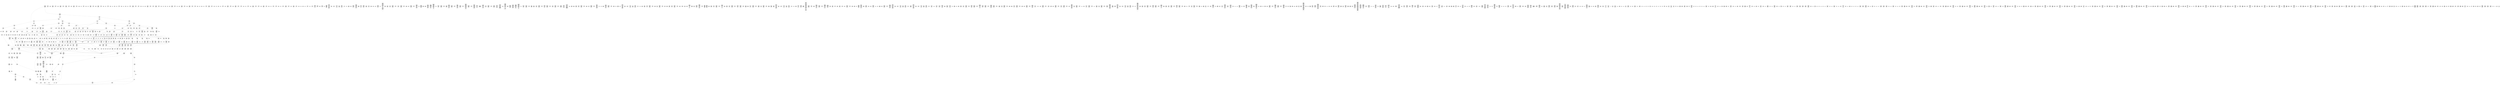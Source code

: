 /* Generated by GvGen v.1.0 (https://www.github.com/stricaud/gvgen) */

digraph G {
compound=true;
   node1 [label="[anywhere]"];
   node2 [label="# 0x0
PUSHX Data
PUSHX Data
MSTORE
PUSHX LogicData
CALLDATASIZE
LT
PUSHX Data
JUMPI
"];
   node3 [label="# 0xd
PUSHX Data
CALLDATALOAD
PUSHX BitData
SHR
PUSHX LogicData
GT
PUSHX Data
JUMPI
"];
   node4 [label="# 0x1e
PUSHX LogicData
GT
PUSHX Data
JUMPI
"];
   node5 [label="# 0x29
PUSHX LogicData
GT
PUSHX Data
JUMPI
"];
   node6 [label="# 0x34
PUSHX LogicData
GT
PUSHX Data
JUMPI
"];
   node7 [label="# 0x3f
PUSHX LogicData
EQ
PUSHX Data
JUMPI
"];
   node8 [label="# 0x4a
PUSHX LogicData
EQ
PUSHX Data
JUMPI
"];
   node9 [label="# 0x55
PUSHX LogicData
EQ
PUSHX Data
JUMPI
"];
   node10 [label="# 0x60
PUSHX LogicData
EQ
PUSHX Data
JUMPI
"];
   node11 [label="# 0x6b
PUSHX Data
JUMP
"];
   node12 [label="# 0x6f
JUMPDEST
PUSHX LogicData
EQ
PUSHX Data
JUMPI
"];
   node13 [label="# 0x7b
PUSHX LogicData
EQ
PUSHX Data
JUMPI
"];
   node14 [label="# 0x86
PUSHX LogicData
EQ
PUSHX Data
JUMPI
"];
   node15 [label="# 0x91
PUSHX LogicData
EQ
PUSHX Data
JUMPI
"];
   node16 [label="# 0x9c
PUSHX Data
JUMP
"];
   node17 [label="# 0xa0
JUMPDEST
PUSHX LogicData
GT
PUSHX Data
JUMPI
"];
   node18 [label="# 0xac
PUSHX LogicData
EQ
PUSHX Data
JUMPI
"];
   node19 [label="# 0xb7
PUSHX LogicData
EQ
PUSHX Data
JUMPI
"];
   node20 [label="# 0xc2
PUSHX LogicData
EQ
PUSHX Data
JUMPI
"];
   node21 [label="# 0xcd
PUSHX LogicData
EQ
PUSHX Data
JUMPI
"];
   node22 [label="# 0xd8
PUSHX Data
JUMP
"];
   node23 [label="# 0xdc
JUMPDEST
PUSHX LogicData
EQ
PUSHX Data
JUMPI
"];
   node24 [label="# 0xe8
PUSHX LogicData
EQ
PUSHX Data
JUMPI
"];
   node25 [label="# 0xf3
PUSHX LogicData
EQ
PUSHX Data
JUMPI
"];
   node26 [label="# 0xfe
PUSHX Data
JUMP
"];
   node27 [label="# 0x102
JUMPDEST
PUSHX LogicData
GT
PUSHX Data
JUMPI
"];
   node28 [label="# 0x10e
PUSHX LogicData
GT
PUSHX Data
JUMPI
"];
   node29 [label="# 0x119
PUSHX LogicData
EQ
PUSHX Data
JUMPI
"];
   node30 [label="# 0x124
PUSHX LogicData
EQ
PUSHX Data
JUMPI
"];
   node31 [label="# 0x12f
PUSHX LogicData
EQ
PUSHX Data
JUMPI
"];
   node32 [label="# 0x13a
PUSHX LogicData
EQ
PUSHX Data
JUMPI
"];
   node33 [label="# 0x145
PUSHX Data
JUMP
"];
   node34 [label="# 0x149
JUMPDEST
PUSHX LogicData
EQ
PUSHX Data
JUMPI
"];
   node35 [label="# 0x155
PUSHX LogicData
EQ
PUSHX Data
JUMPI
"];
   node36 [label="# 0x160
PUSHX LogicData
EQ
PUSHX Data
JUMPI
"];
   node37 [label="# 0x16b
PUSHX Data
JUMP
"];
   node38 [label="# 0x16f
JUMPDEST
PUSHX LogicData
GT
PUSHX Data
JUMPI
"];
   node39 [label="# 0x17b
PUSHX LogicData
EQ
PUSHX Data
JUMPI
"];
   node40 [label="# 0x186
PUSHX LogicData
EQ
PUSHX Data
JUMPI
"];
   node41 [label="# 0x191
PUSHX LogicData
EQ
PUSHX Data
JUMPI
"];
   node42 [label="# 0x19c
PUSHX LogicData
EQ
PUSHX Data
JUMPI
"];
   node43 [label="# 0x1a7
PUSHX Data
JUMP
"];
   node44 [label="# 0x1ab
JUMPDEST
PUSHX LogicData
EQ
PUSHX Data
JUMPI
"];
   node45 [label="# 0x1b7
PUSHX LogicData
EQ
PUSHX Data
JUMPI
"];
   node46 [label="# 0x1c2
PUSHX LogicData
EQ
PUSHX Data
JUMPI
"];
   node47 [label="# 0x1cd
PUSHX Data
JUMP
"];
   node48 [label="# 0x1d1
JUMPDEST
PUSHX LogicData
GT
PUSHX Data
JUMPI
"];
   node49 [label="# 0x1dd
PUSHX LogicData
GT
PUSHX Data
JUMPI
"];
   node50 [label="# 0x1e8
PUSHX LogicData
GT
PUSHX Data
JUMPI
"];
   node51 [label="# 0x1f3
PUSHX LogicData
EQ
PUSHX Data
JUMPI
"];
   node52 [label="# 0x1fe
PUSHX LogicData
EQ
PUSHX Data
JUMPI
"];
   node53 [label="# 0x209
PUSHX LogicData
EQ
PUSHX Data
JUMPI
"];
   node54 [label="# 0x214
PUSHX LogicData
EQ
PUSHX Data
JUMPI
"];
   node55 [label="# 0x21f
PUSHX Data
JUMP
"];
   node56 [label="# 0x223
JUMPDEST
PUSHX LogicData
EQ
PUSHX Data
JUMPI
"];
   node57 [label="# 0x22f
PUSHX LogicData
EQ
PUSHX Data
JUMPI
"];
   node58 [label="# 0x23a
PUSHX LogicData
EQ
PUSHX Data
JUMPI
"];
   node59 [label="# 0x245
PUSHX Data
JUMP
"];
   node60 [label="# 0x249
JUMPDEST
PUSHX LogicData
GT
PUSHX Data
JUMPI
"];
   node61 [label="# 0x255
PUSHX LogicData
EQ
PUSHX Data
JUMPI
"];
   node62 [label="# 0x260
PUSHX LogicData
EQ
PUSHX Data
JUMPI
"];
   node63 [label="# 0x26b
PUSHX LogicData
EQ
PUSHX Data
JUMPI
"];
   node64 [label="# 0x276
PUSHX LogicData
EQ
PUSHX Data
JUMPI
"];
   node65 [label="# 0x281
PUSHX Data
JUMP
"];
   node66 [label="# 0x285
JUMPDEST
PUSHX LogicData
EQ
PUSHX Data
JUMPI
"];
   node67 [label="# 0x291
PUSHX LogicData
EQ
PUSHX Data
JUMPI
"];
   node68 [label="# 0x29c
PUSHX LogicData
EQ
PUSHX Data
JUMPI
"];
   node69 [label="# 0x2a7
PUSHX Data
JUMP
"];
   node70 [label="# 0x2ab
JUMPDEST
PUSHX LogicData
GT
PUSHX Data
JUMPI
"];
   node71 [label="# 0x2b7
PUSHX LogicData
GT
PUSHX Data
JUMPI
"];
   node72 [label="# 0x2c2
PUSHX LogicData
EQ
PUSHX Data
JUMPI
"];
   node73 [label="# 0x2cd
PUSHX LogicData
EQ
PUSHX Data
JUMPI
"];
   node74 [label="# 0x2d8
PUSHX LogicData
EQ
PUSHX Data
JUMPI
"];
   node75 [label="# 0x2e3
PUSHX LogicData
EQ
PUSHX Data
JUMPI
"];
   node76 [label="# 0x2ee
PUSHX Data
JUMP
"];
   node77 [label="# 0x2f2
JUMPDEST
PUSHX LogicData
EQ
PUSHX Data
JUMPI
"];
   node78 [label="# 0x2fe
PUSHX LogicData
EQ
PUSHX Data
JUMPI
"];
   node79 [label="# 0x309
PUSHX LogicData
EQ
PUSHX Data
JUMPI
"];
   node80 [label="# 0x314
PUSHX Data
JUMP
"];
   node81 [label="# 0x318
JUMPDEST
PUSHX LogicData
GT
PUSHX Data
JUMPI
"];
   node82 [label="# 0x324
PUSHX LogicData
EQ
PUSHX Data
JUMPI
"];
   node83 [label="# 0x32f
PUSHX LogicData
EQ
PUSHX Data
JUMPI
"];
   node84 [label="# 0x33a
PUSHX LogicData
EQ
PUSHX Data
JUMPI
"];
   node85 [label="# 0x345
PUSHX LogicData
EQ
PUSHX Data
JUMPI
"];
   node86 [label="# 0x350
PUSHX Data
JUMP
"];
   node87 [label="# 0x354
JUMPDEST
PUSHX LogicData
EQ
PUSHX Data
JUMPI
"];
   node88 [label="# 0x360
PUSHX LogicData
EQ
PUSHX Data
JUMPI
"];
   node89 [label="# 0x36b
PUSHX LogicData
EQ
PUSHX Data
JUMPI
"];
   node90 [label="# 0x376
PUSHX Data
JUMP
"];
   node91 [label="# 0x37a
JUMPDEST
CALLDATASIZE
PUSHX Data
JUMPI
"];
   node92 [label="# 0x380
PUSHX Data
CALLER
CALLVALUE
PUSHX MemData
MLOAD
PUSHX Data
PUSHX Data
JUMP
"];
   node93 [label="# 0x3b0
JUMPDEST
PUSHX MemData
MLOAD
SUB
LOGX
STOP
"];
   node94 [label="# 0x3ba
JUMPDEST
PUSHX Data
REVERT
"];
   node95 [label="# 0x3bf
JUMPDEST
CALLVALUE
ISZERO
PUSHX Data
JUMPI
"];
   node96 [label="# 0x3c7
PUSHX Data
REVERT
"];
   node97 [label="# 0x3cb
JUMPDEST
PUSHX Data
PUSHX ArithData
CALLDATASIZE
SUB
ADD
PUSHX Data
PUSHX Data
JUMP
"];
   node98 [label="# 0x3e1
JUMPDEST
PUSHX Data
JUMP
"];
   node99 [label="# 0x3e6
JUMPDEST
PUSHX MemData
MLOAD
PUSHX Data
PUSHX Data
JUMP
"];
   node100 [label="# 0x3f3
JUMPDEST
PUSHX MemData
MLOAD
SUB
RETURN
"];
   node101 [label="# 0x3fc
JUMPDEST
CALLVALUE
ISZERO
PUSHX Data
JUMPI
"];
   node102 [label="# 0x404
PUSHX Data
REVERT
"];
   node103 [label="# 0x408
JUMPDEST
PUSHX Data
PUSHX ArithData
CALLDATASIZE
SUB
ADD
PUSHX Data
PUSHX Data
JUMP
"];
   node104 [label="# 0x41e
JUMPDEST
PUSHX Data
JUMP
"];
   node105 [label="# 0x423
JUMPDEST
PUSHX MemData
MLOAD
PUSHX Data
PUSHX Data
JUMP
"];
   node106 [label="# 0x430
JUMPDEST
PUSHX MemData
MLOAD
SUB
RETURN
"];
   node107 [label="# 0x439
JUMPDEST
CALLVALUE
ISZERO
PUSHX Data
JUMPI
"];
   node108 [label="# 0x441
PUSHX Data
REVERT
"];
   node109 [label="# 0x445
JUMPDEST
PUSHX Data
PUSHX Data
JUMP
"];
   node110 [label="# 0x44e
JUMPDEST
PUSHX MemData
MLOAD
PUSHX Data
PUSHX Data
JUMP
"];
   node111 [label="# 0x45b
JUMPDEST
PUSHX MemData
MLOAD
SUB
RETURN
"];
   node112 [label="# 0x464
JUMPDEST
CALLVALUE
ISZERO
PUSHX Data
JUMPI
"];
   node113 [label="# 0x46c
PUSHX Data
REVERT
"];
   node114 [label="# 0x470
JUMPDEST
PUSHX Data
PUSHX ArithData
CALLDATASIZE
SUB
ADD
PUSHX Data
PUSHX Data
JUMP
"];
   node115 [label="# 0x486
JUMPDEST
PUSHX Data
JUMP
"];
   node116 [label="# 0x48b
JUMPDEST
PUSHX MemData
MLOAD
PUSHX Data
PUSHX Data
JUMP
"];
   node117 [label="# 0x498
JUMPDEST
PUSHX MemData
MLOAD
SUB
RETURN
"];
   node118 [label="# 0x4a1
JUMPDEST
CALLVALUE
ISZERO
PUSHX Data
JUMPI
"];
   node119 [label="# 0x4a9
PUSHX Data
REVERT
"];
   node120 [label="# 0x4ad
JUMPDEST
PUSHX Data
PUSHX ArithData
CALLDATASIZE
SUB
ADD
PUSHX Data
PUSHX Data
JUMP
"];
   node121 [label="# 0x4c3
JUMPDEST
PUSHX Data
JUMP
"];
   node122 [label="# 0x4c8
JUMPDEST
STOP
"];
   node123 [label="# 0x4ca
JUMPDEST
CALLVALUE
ISZERO
PUSHX Data
JUMPI
"];
   node124 [label="# 0x4d2
PUSHX Data
REVERT
"];
   node125 [label="# 0x4d6
JUMPDEST
PUSHX Data
PUSHX Data
JUMP
"];
   node126 [label="# 0x4df
JUMPDEST
PUSHX MemData
MLOAD
PUSHX Data
PUSHX Data
JUMP
"];
   node127 [label="# 0x4ec
JUMPDEST
PUSHX MemData
MLOAD
SUB
RETURN
"];
   node128 [label="# 0x4f5
JUMPDEST
CALLVALUE
ISZERO
PUSHX Data
JUMPI
"];
   node129 [label="# 0x4fd
PUSHX Data
REVERT
"];
   node130 [label="# 0x501
JUMPDEST
PUSHX Data
PUSHX ArithData
CALLDATASIZE
SUB
ADD
PUSHX Data
PUSHX Data
JUMP
"];
   node131 [label="# 0x517
JUMPDEST
PUSHX Data
JUMP
"];
   node132 [label="# 0x51c
JUMPDEST
STOP
"];
   node133 [label="# 0x51e
JUMPDEST
CALLVALUE
ISZERO
PUSHX Data
JUMPI
"];
   node134 [label="# 0x526
PUSHX Data
REVERT
"];
   node135 [label="# 0x52a
JUMPDEST
PUSHX Data
PUSHX Data
JUMP
"];
   node136 [label="# 0x533
JUMPDEST
PUSHX MemData
MLOAD
PUSHX Data
PUSHX Data
JUMP
"];
   node137 [label="# 0x540
JUMPDEST
PUSHX MemData
MLOAD
SUB
RETURN
"];
   node138 [label="# 0x549
JUMPDEST
CALLVALUE
ISZERO
PUSHX Data
JUMPI
"];
   node139 [label="# 0x551
PUSHX Data
REVERT
"];
   node140 [label="# 0x555
JUMPDEST
PUSHX Data
PUSHX ArithData
CALLDATASIZE
SUB
ADD
PUSHX Data
PUSHX Data
JUMP
"];
   node141 [label="# 0x56b
JUMPDEST
PUSHX Data
JUMP
"];
   node142 [label="# 0x570
JUMPDEST
PUSHX MemData
MLOAD
PUSHX Data
PUSHX Data
JUMP
"];
   node143 [label="# 0x57d
JUMPDEST
PUSHX MemData
MLOAD
SUB
RETURN
"];
   node144 [label="# 0x586
JUMPDEST
CALLVALUE
ISZERO
PUSHX Data
JUMPI
"];
   node145 [label="# 0x58e
PUSHX Data
REVERT
"];
   node146 [label="# 0x592
JUMPDEST
PUSHX Data
PUSHX ArithData
CALLDATASIZE
SUB
ADD
PUSHX Data
PUSHX Data
JUMP
"];
   node147 [label="# 0x5a8
JUMPDEST
PUSHX Data
JUMP
"];
   node148 [label="# 0x5ad
JUMPDEST
STOP
"];
   node149 [label="# 0x5af
JUMPDEST
CALLVALUE
ISZERO
PUSHX Data
JUMPI
"];
   node150 [label="# 0x5b7
PUSHX Data
REVERT
"];
   node151 [label="# 0x5bb
JUMPDEST
PUSHX Data
PUSHX Data
JUMP
"];
   node152 [label="# 0x5c4
JUMPDEST
PUSHX MemData
MLOAD
PUSHX Data
PUSHX Data
JUMP
"];
   node153 [label="# 0x5d1
JUMPDEST
PUSHX MemData
MLOAD
SUB
RETURN
"];
   node154 [label="# 0x5da
JUMPDEST
CALLVALUE
ISZERO
PUSHX Data
JUMPI
"];
   node155 [label="# 0x5e2
PUSHX Data
REVERT
"];
   node156 [label="# 0x5e6
JUMPDEST
PUSHX Data
PUSHX ArithData
CALLDATASIZE
SUB
ADD
PUSHX Data
PUSHX Data
JUMP
"];
   node157 [label="# 0x5fc
JUMPDEST
PUSHX Data
JUMP
"];
   node158 [label="# 0x601
JUMPDEST
STOP
"];
   node159 [label="# 0x603
JUMPDEST
CALLVALUE
ISZERO
PUSHX Data
JUMPI
"];
   node160 [label="# 0x60b
PUSHX Data
REVERT
"];
   node161 [label="# 0x60f
JUMPDEST
PUSHX Data
PUSHX ArithData
CALLDATASIZE
SUB
ADD
PUSHX Data
PUSHX Data
JUMP
"];
   node162 [label="# 0x625
JUMPDEST
PUSHX Data
JUMP
"];
   node163 [label="# 0x62a
JUMPDEST
STOP
"];
   node164 [label="# 0x62c
JUMPDEST
CALLVALUE
ISZERO
PUSHX Data
JUMPI
"];
   node165 [label="# 0x634
PUSHX Data
REVERT
"];
   node166 [label="# 0x638
JUMPDEST
PUSHX Data
PUSHX Data
JUMP
"];
   node167 [label="# 0x641
JUMPDEST
PUSHX MemData
MLOAD
PUSHX Data
PUSHX Data
JUMP
"];
   node168 [label="# 0x64e
JUMPDEST
PUSHX MemData
MLOAD
SUB
RETURN
"];
   node169 [label="# 0x657
JUMPDEST
CALLVALUE
ISZERO
PUSHX Data
JUMPI
"];
   node170 [label="# 0x65f
PUSHX Data
REVERT
"];
   node171 [label="# 0x663
JUMPDEST
PUSHX Data
PUSHX ArithData
CALLDATASIZE
SUB
ADD
PUSHX Data
PUSHX Data
JUMP
"];
   node172 [label="# 0x679
JUMPDEST
PUSHX Data
JUMP
"];
   node173 [label="# 0x67e
JUMPDEST
STOP
"];
   node174 [label="# 0x680
JUMPDEST
CALLVALUE
ISZERO
PUSHX Data
JUMPI
"];
   node175 [label="# 0x688
PUSHX Data
REVERT
"];
   node176 [label="# 0x68c
JUMPDEST
PUSHX Data
PUSHX ArithData
CALLDATASIZE
SUB
ADD
PUSHX Data
PUSHX Data
JUMP
"];
   node177 [label="# 0x6a2
JUMPDEST
PUSHX Data
JUMP
"];
   node178 [label="# 0x6a7
JUMPDEST
STOP
"];
   node179 [label="# 0x6a9
JUMPDEST
CALLVALUE
ISZERO
PUSHX Data
JUMPI
"];
   node180 [label="# 0x6b1
PUSHX Data
REVERT
"];
   node181 [label="# 0x6b5
JUMPDEST
PUSHX Data
PUSHX Data
JUMP
"];
   node182 [label="# 0x6be
JUMPDEST
PUSHX MemData
MLOAD
PUSHX Data
PUSHX Data
JUMP
"];
   node183 [label="# 0x6cb
JUMPDEST
PUSHX MemData
MLOAD
SUB
RETURN
"];
   node184 [label="# 0x6d4
JUMPDEST
CALLVALUE
ISZERO
PUSHX Data
JUMPI
"];
   node185 [label="# 0x6dc
PUSHX Data
REVERT
"];
   node186 [label="# 0x6e0
JUMPDEST
PUSHX Data
PUSHX Data
JUMP
"];
   node187 [label="# 0x6e9
JUMPDEST
PUSHX MemData
MLOAD
PUSHX Data
PUSHX Data
JUMP
"];
   node188 [label="# 0x6f6
JUMPDEST
PUSHX MemData
MLOAD
SUB
RETURN
"];
   node189 [label="# 0x6ff
JUMPDEST
CALLVALUE
ISZERO
PUSHX Data
JUMPI
"];
   node190 [label="# 0x707
PUSHX Data
REVERT
"];
   node191 [label="# 0x70b
JUMPDEST
PUSHX Data
PUSHX Data
JUMP
"];
   node192 [label="# 0x714
JUMPDEST
PUSHX MemData
MLOAD
PUSHX Data
PUSHX Data
JUMP
"];
   node193 [label="# 0x721
JUMPDEST
PUSHX MemData
MLOAD
SUB
RETURN
"];
   node194 [label="# 0x72a
JUMPDEST
CALLVALUE
ISZERO
PUSHX Data
JUMPI
"];
   node195 [label="# 0x732
PUSHX Data
REVERT
"];
   node196 [label="# 0x736
JUMPDEST
PUSHX Data
PUSHX ArithData
CALLDATASIZE
SUB
ADD
PUSHX Data
PUSHX Data
JUMP
"];
   node197 [label="# 0x74c
JUMPDEST
PUSHX Data
JUMP
"];
   node198 [label="# 0x751
JUMPDEST
STOP
"];
   node199 [label="# 0x753
JUMPDEST
CALLVALUE
ISZERO
PUSHX Data
JUMPI
"];
   node200 [label="# 0x75b
PUSHX Data
REVERT
"];
   node201 [label="# 0x75f
JUMPDEST
PUSHX Data
PUSHX ArithData
CALLDATASIZE
SUB
ADD
PUSHX Data
PUSHX Data
JUMP
"];
   node202 [label="# 0x775
JUMPDEST
PUSHX Data
JUMP
"];
   node203 [label="# 0x77a
JUMPDEST
PUSHX MemData
MLOAD
PUSHX Data
PUSHX Data
JUMP
"];
   node204 [label="# 0x787
JUMPDEST
PUSHX MemData
MLOAD
SUB
RETURN
"];
   node205 [label="# 0x790
JUMPDEST
CALLVALUE
ISZERO
PUSHX Data
JUMPI
"];
   node206 [label="# 0x798
PUSHX Data
REVERT
"];
   node207 [label="# 0x79c
JUMPDEST
PUSHX Data
PUSHX Data
JUMP
"];
   node208 [label="# 0x7a5
JUMPDEST
PUSHX MemData
MLOAD
PUSHX Data
PUSHX Data
JUMP
"];
   node209 [label="# 0x7b2
JUMPDEST
PUSHX MemData
MLOAD
SUB
RETURN
"];
   node210 [label="# 0x7bb
JUMPDEST
CALLVALUE
ISZERO
PUSHX Data
JUMPI
"];
   node211 [label="# 0x7c3
PUSHX Data
REVERT
"];
   node212 [label="# 0x7c7
JUMPDEST
PUSHX Data
PUSHX Data
JUMP
"];
   node213 [label="# 0x7d0
JUMPDEST
PUSHX MemData
MLOAD
PUSHX Data
PUSHX Data
JUMP
"];
   node214 [label="# 0x7dd
JUMPDEST
PUSHX MemData
MLOAD
SUB
RETURN
"];
   node215 [label="# 0x7e6
JUMPDEST
CALLVALUE
ISZERO
PUSHX Data
JUMPI
"];
   node216 [label="# 0x7ee
PUSHX Data
REVERT
"];
   node217 [label="# 0x7f2
JUMPDEST
PUSHX Data
PUSHX ArithData
CALLDATASIZE
SUB
ADD
PUSHX Data
PUSHX Data
JUMP
"];
   node218 [label="# 0x808
JUMPDEST
PUSHX Data
JUMP
"];
   node219 [label="# 0x80d
JUMPDEST
STOP
"];
   node220 [label="# 0x80f
JUMPDEST
CALLVALUE
ISZERO
PUSHX Data
JUMPI
"];
   node221 [label="# 0x817
PUSHX Data
REVERT
"];
   node222 [label="# 0x81b
JUMPDEST
PUSHX Data
PUSHX ArithData
CALLDATASIZE
SUB
ADD
PUSHX Data
PUSHX Data
JUMP
"];
   node223 [label="# 0x831
JUMPDEST
PUSHX Data
JUMP
"];
   node224 [label="# 0x836
JUMPDEST
STOP
"];
   node225 [label="# 0x838
JUMPDEST
CALLVALUE
ISZERO
PUSHX Data
JUMPI
"];
   node226 [label="# 0x840
PUSHX Data
REVERT
"];
   node227 [label="# 0x844
JUMPDEST
PUSHX Data
PUSHX ArithData
CALLDATASIZE
SUB
ADD
PUSHX Data
PUSHX Data
JUMP
"];
   node228 [label="# 0x85a
JUMPDEST
PUSHX Data
JUMP
"];
   node229 [label="# 0x85f
JUMPDEST
PUSHX MemData
MLOAD
PUSHX Data
PUSHX Data
JUMP
"];
   node230 [label="# 0x86c
JUMPDEST
PUSHX MemData
MLOAD
SUB
RETURN
"];
   node231 [label="# 0x875
JUMPDEST
CALLVALUE
ISZERO
PUSHX Data
JUMPI
"];
   node232 [label="# 0x87d
PUSHX Data
REVERT
"];
   node233 [label="# 0x881
JUMPDEST
PUSHX Data
PUSHX Data
JUMP
"];
   node234 [label="# 0x88a
JUMPDEST
STOP
"];
   node235 [label="# 0x88c
JUMPDEST
CALLVALUE
ISZERO
PUSHX Data
JUMPI
"];
   node236 [label="# 0x894
PUSHX Data
REVERT
"];
   node237 [label="# 0x898
JUMPDEST
PUSHX Data
PUSHX ArithData
CALLDATASIZE
SUB
ADD
PUSHX Data
PUSHX Data
JUMP
"];
   node238 [label="# 0x8ae
JUMPDEST
PUSHX Data
JUMP
"];
   node239 [label="# 0x8b3
JUMPDEST
PUSHX MemData
MLOAD
PUSHX Data
PUSHX Data
JUMP
"];
   node240 [label="# 0x8c0
JUMPDEST
PUSHX MemData
MLOAD
SUB
RETURN
"];
   node241 [label="# 0x8c9
JUMPDEST
CALLVALUE
ISZERO
PUSHX Data
JUMPI
"];
   node242 [label="# 0x8d1
PUSHX Data
REVERT
"];
   node243 [label="# 0x8d5
JUMPDEST
PUSHX Data
PUSHX ArithData
CALLDATASIZE
SUB
ADD
PUSHX Data
PUSHX Data
JUMP
"];
   node244 [label="# 0x8eb
JUMPDEST
PUSHX Data
JUMP
"];
   node245 [label="# 0x8f0
JUMPDEST
PUSHX MemData
MLOAD
PUSHX Data
PUSHX Data
JUMP
"];
   node246 [label="# 0x8fd
JUMPDEST
PUSHX MemData
MLOAD
SUB
RETURN
"];
   node247 [label="# 0x906
JUMPDEST
CALLVALUE
ISZERO
PUSHX Data
JUMPI
"];
   node248 [label="# 0x90e
PUSHX Data
REVERT
"];
   node249 [label="# 0x912
JUMPDEST
PUSHX Data
PUSHX Data
JUMP
"];
   node250 [label="# 0x91b
JUMPDEST
PUSHX MemData
MLOAD
PUSHX Data
PUSHX Data
JUMP
"];
   node251 [label="# 0x928
JUMPDEST
PUSHX MemData
MLOAD
SUB
RETURN
"];
   node252 [label="# 0x931
JUMPDEST
CALLVALUE
ISZERO
PUSHX Data
JUMPI
"];
   node253 [label="# 0x939
PUSHX Data
REVERT
"];
   node254 [label="# 0x93d
JUMPDEST
PUSHX Data
PUSHX ArithData
CALLDATASIZE
SUB
ADD
PUSHX Data
PUSHX Data
JUMP
"];
   node255 [label="# 0x953
JUMPDEST
PUSHX Data
JUMP
"];
   node256 [label="# 0x958
JUMPDEST
STOP
"];
   node257 [label="# 0x95a
JUMPDEST
CALLVALUE
ISZERO
PUSHX Data
JUMPI
"];
   node258 [label="# 0x962
PUSHX Data
REVERT
"];
   node259 [label="# 0x966
JUMPDEST
PUSHX Data
PUSHX ArithData
CALLDATASIZE
SUB
ADD
PUSHX Data
PUSHX Data
JUMP
"];
   node260 [label="# 0x97c
JUMPDEST
PUSHX Data
JUMP
"];
   node261 [label="# 0x981
JUMPDEST
STOP
"];
   node262 [label="# 0x983
JUMPDEST
CALLVALUE
ISZERO
PUSHX Data
JUMPI
"];
   node263 [label="# 0x98b
PUSHX Data
REVERT
"];
   node264 [label="# 0x98f
JUMPDEST
PUSHX Data
PUSHX Data
JUMP
"];
   node265 [label="# 0x998
JUMPDEST
PUSHX MemData
MLOAD
PUSHX Data
PUSHX Data
JUMP
"];
   node266 [label="# 0x9a5
JUMPDEST
PUSHX MemData
MLOAD
SUB
RETURN
"];
   node267 [label="# 0x9ae
JUMPDEST
CALLVALUE
ISZERO
PUSHX Data
JUMPI
"];
   node268 [label="# 0x9b6
PUSHX Data
REVERT
"];
   node269 [label="# 0x9ba
JUMPDEST
PUSHX Data
PUSHX Data
JUMP
"];
   node270 [label="# 0x9c3
JUMPDEST
PUSHX MemData
MLOAD
PUSHX Data
PUSHX Data
JUMP
"];
   node271 [label="# 0x9d0
JUMPDEST
PUSHX MemData
MLOAD
SUB
RETURN
"];
   node272 [label="# 0x9d9
JUMPDEST
CALLVALUE
ISZERO
PUSHX Data
JUMPI
"];
   node273 [label="# 0x9e1
PUSHX Data
REVERT
"];
   node274 [label="# 0x9e5
JUMPDEST
PUSHX Data
PUSHX ArithData
CALLDATASIZE
SUB
ADD
PUSHX Data
PUSHX Data
JUMP
"];
   node275 [label="# 0x9fb
JUMPDEST
PUSHX Data
JUMP
"];
   node276 [label="# 0xa00
JUMPDEST
STOP
"];
   node277 [label="# 0xa02
JUMPDEST
CALLVALUE
ISZERO
PUSHX Data
JUMPI
"];
   node278 [label="# 0xa0a
PUSHX Data
REVERT
"];
   node279 [label="# 0xa0e
JUMPDEST
PUSHX Data
PUSHX ArithData
CALLDATASIZE
SUB
ADD
PUSHX Data
PUSHX Data
JUMP
"];
   node280 [label="# 0xa24
JUMPDEST
PUSHX Data
JUMP
"];
   node281 [label="# 0xa29
JUMPDEST
STOP
"];
   node282 [label="# 0xa2b
JUMPDEST
CALLVALUE
ISZERO
PUSHX Data
JUMPI
"];
   node283 [label="# 0xa33
PUSHX Data
REVERT
"];
   node284 [label="# 0xa37
JUMPDEST
PUSHX Data
PUSHX Data
JUMP
"];
   node285 [label="# 0xa40
JUMPDEST
PUSHX MemData
MLOAD
PUSHX Data
PUSHX Data
JUMP
"];
   node286 [label="# 0xa4d
JUMPDEST
PUSHX MemData
MLOAD
SUB
RETURN
"];
   node287 [label="# 0xa56
JUMPDEST
CALLVALUE
ISZERO
PUSHX Data
JUMPI
"];
   node288 [label="# 0xa5e
PUSHX Data
REVERT
"];
   node289 [label="# 0xa62
JUMPDEST
PUSHX Data
PUSHX ArithData
CALLDATASIZE
SUB
ADD
PUSHX Data
PUSHX Data
JUMP
"];
   node290 [label="# 0xa78
JUMPDEST
PUSHX Data
JUMP
"];
   node291 [label="# 0xa7d
JUMPDEST
PUSHX MemData
MLOAD
PUSHX Data
PUSHX Data
JUMP
"];
   node292 [label="# 0xa8a
JUMPDEST
PUSHX MemData
MLOAD
SUB
RETURN
"];
   node293 [label="# 0xa93
JUMPDEST
CALLVALUE
ISZERO
PUSHX Data
JUMPI
"];
   node294 [label="# 0xa9b
PUSHX Data
REVERT
"];
   node295 [label="# 0xa9f
JUMPDEST
PUSHX Data
PUSHX ArithData
CALLDATASIZE
SUB
ADD
PUSHX Data
PUSHX Data
JUMP
"];
   node296 [label="# 0xab5
JUMPDEST
PUSHX Data
JUMP
"];
   node297 [label="# 0xaba
JUMPDEST
PUSHX MemData
MLOAD
PUSHX Data
PUSHX Data
JUMP
"];
   node298 [label="# 0xac7
JUMPDEST
PUSHX MemData
MLOAD
SUB
RETURN
"];
   node299 [label="# 0xad0
JUMPDEST
CALLVALUE
ISZERO
PUSHX Data
JUMPI
"];
   node300 [label="# 0xad8
PUSHX Data
REVERT
"];
   node301 [label="# 0xadc
JUMPDEST
PUSHX Data
PUSHX Data
JUMP
"];
   node302 [label="# 0xae5
JUMPDEST
PUSHX MemData
MLOAD
PUSHX Data
PUSHX Data
JUMP
"];
   node303 [label="# 0xaf2
JUMPDEST
PUSHX MemData
MLOAD
SUB
RETURN
"];
   node304 [label="# 0xafb
JUMPDEST
CALLVALUE
ISZERO
PUSHX Data
JUMPI
"];
   node305 [label="# 0xb03
PUSHX Data
REVERT
"];
   node306 [label="# 0xb07
JUMPDEST
PUSHX Data
PUSHX ArithData
CALLDATASIZE
SUB
ADD
PUSHX Data
PUSHX Data
JUMP
"];
   node307 [label="# 0xb1d
JUMPDEST
PUSHX Data
JUMP
"];
   node308 [label="# 0xb22
JUMPDEST
STOP
"];
   node309 [label="# 0xb24
JUMPDEST
CALLVALUE
ISZERO
PUSHX Data
JUMPI
"];
   node310 [label="# 0xb2c
PUSHX Data
REVERT
"];
   node311 [label="# 0xb30
JUMPDEST
PUSHX Data
PUSHX Data
JUMP
"];
   node312 [label="# 0xb39
JUMPDEST
PUSHX MemData
MLOAD
PUSHX Data
PUSHX Data
JUMP
"];
   node313 [label="# 0xb46
JUMPDEST
PUSHX MemData
MLOAD
SUB
RETURN
"];
   node314 [label="# 0xb4f
JUMPDEST
CALLVALUE
ISZERO
PUSHX Data
JUMPI
"];
   node315 [label="# 0xb57
PUSHX Data
REVERT
"];
   node316 [label="# 0xb5b
JUMPDEST
PUSHX Data
PUSHX ArithData
CALLDATASIZE
SUB
ADD
PUSHX Data
PUSHX Data
JUMP
"];
   node317 [label="# 0xb71
JUMPDEST
PUSHX Data
JUMP
"];
   node318 [label="# 0xb76
JUMPDEST
PUSHX MemData
MLOAD
PUSHX Data
PUSHX Data
JUMP
"];
   node319 [label="# 0xb83
JUMPDEST
PUSHX MemData
MLOAD
SUB
RETURN
"];
   node320 [label="# 0xb8c
JUMPDEST
CALLVALUE
ISZERO
PUSHX Data
JUMPI
"];
   node321 [label="# 0xb94
PUSHX Data
REVERT
"];
   node322 [label="# 0xb98
JUMPDEST
PUSHX Data
PUSHX Data
JUMP
"];
   node323 [label="# 0xba1
JUMPDEST
PUSHX MemData
MLOAD
PUSHX Data
PUSHX Data
JUMP
"];
   node324 [label="# 0xbae
JUMPDEST
PUSHX MemData
MLOAD
SUB
RETURN
"];
   node325 [label="# 0xbb7
JUMPDEST
CALLVALUE
ISZERO
PUSHX Data
JUMPI
"];
   node326 [label="# 0xbbf
PUSHX Data
REVERT
"];
   node327 [label="# 0xbc3
JUMPDEST
PUSHX Data
PUSHX ArithData
CALLDATASIZE
SUB
ADD
PUSHX Data
PUSHX Data
JUMP
"];
   node328 [label="# 0xbd9
JUMPDEST
PUSHX Data
JUMP
"];
   node329 [label="# 0xbde
JUMPDEST
PUSHX MemData
MLOAD
PUSHX Data
PUSHX Data
JUMP
"];
   node330 [label="# 0xbeb
JUMPDEST
PUSHX MemData
MLOAD
SUB
RETURN
"];
   node331 [label="# 0xbf4
JUMPDEST
CALLVALUE
ISZERO
PUSHX Data
JUMPI
"];
   node332 [label="# 0xbfc
PUSHX Data
REVERT
"];
   node333 [label="# 0xc00
JUMPDEST
PUSHX Data
PUSHX ArithData
CALLDATASIZE
SUB
ADD
PUSHX Data
PUSHX Data
JUMP
"];
   node334 [label="# 0xc16
JUMPDEST
PUSHX Data
JUMP
"];
   node335 [label="# 0xc1b
JUMPDEST
STOP
"];
   node336 [label="# 0xc1d
JUMPDEST
CALLVALUE
ISZERO
PUSHX Data
JUMPI
"];
   node337 [label="# 0xc25
PUSHX Data
REVERT
"];
   node338 [label="# 0xc29
JUMPDEST
PUSHX Data
PUSHX Data
JUMP
"];
   node339 [label="# 0xc32
JUMPDEST
PUSHX MemData
MLOAD
PUSHX Data
PUSHX Data
JUMP
"];
   node340 [label="# 0xc3f
JUMPDEST
PUSHX MemData
MLOAD
SUB
RETURN
"];
   node341 [label="# 0xc48
JUMPDEST
CALLVALUE
ISZERO
PUSHX Data
JUMPI
"];
   node342 [label="# 0xc50
PUSHX Data
REVERT
"];
   node343 [label="# 0xc54
JUMPDEST
PUSHX Data
PUSHX Data
JUMP
"];
   node344 [label="# 0xc5d
JUMPDEST
PUSHX MemData
MLOAD
PUSHX Data
PUSHX Data
JUMP
"];
   node345 [label="# 0xc6a
JUMPDEST
PUSHX MemData
MLOAD
SUB
RETURN
"];
   node346 [label="# 0xc73
JUMPDEST
PUSHX Data
PUSHX ArithData
CALLDATASIZE
SUB
ADD
PUSHX Data
PUSHX Data
JUMP
"];
   node347 [label="# 0xc88
JUMPDEST
PUSHX Data
JUMP
"];
   node348 [label="# 0xc8d
JUMPDEST
STOP
"];
   node349 [label="# 0xc8f
JUMPDEST
CALLVALUE
ISZERO
PUSHX Data
JUMPI
"];
   node350 [label="# 0xc97
PUSHX Data
REVERT
"];
   node351 [label="# 0xc9b
JUMPDEST
PUSHX Data
PUSHX Data
JUMP
"];
   node352 [label="# 0xca4
JUMPDEST
PUSHX MemData
MLOAD
PUSHX Data
PUSHX Data
JUMP
"];
   node353 [label="# 0xcb1
JUMPDEST
PUSHX MemData
MLOAD
SUB
RETURN
"];
   node354 [label="# 0xcba
JUMPDEST
CALLVALUE
ISZERO
PUSHX Data
JUMPI
"];
   node355 [label="# 0xcc2
PUSHX Data
REVERT
"];
   node356 [label="# 0xcc6
JUMPDEST
PUSHX Data
PUSHX Data
JUMP
"];
   node357 [label="# 0xccf
JUMPDEST
PUSHX MemData
MLOAD
PUSHX Data
PUSHX Data
JUMP
"];
   node358 [label="# 0xcdc
JUMPDEST
PUSHX MemData
MLOAD
SUB
RETURN
"];
   node359 [label="# 0xce5
JUMPDEST
CALLVALUE
ISZERO
PUSHX Data
JUMPI
"];
   node360 [label="# 0xced
PUSHX Data
REVERT
"];
   node361 [label="# 0xcf1
JUMPDEST
PUSHX Data
PUSHX ArithData
CALLDATASIZE
SUB
ADD
PUSHX Data
PUSHX Data
JUMP
"];
   node362 [label="# 0xd07
JUMPDEST
PUSHX Data
JUMP
"];
   node363 [label="# 0xd0c
JUMPDEST
PUSHX MemData
MLOAD
PUSHX Data
PUSHX Data
JUMP
"];
   node364 [label="# 0xd19
JUMPDEST
PUSHX MemData
MLOAD
SUB
RETURN
"];
   node365 [label="# 0xd22
JUMPDEST
CALLVALUE
ISZERO
PUSHX Data
JUMPI
"];
   node366 [label="# 0xd2a
PUSHX Data
REVERT
"];
   node367 [label="# 0xd2e
JUMPDEST
PUSHX Data
PUSHX ArithData
CALLDATASIZE
SUB
ADD
PUSHX Data
PUSHX Data
JUMP
"];
   node368 [label="# 0xd44
JUMPDEST
PUSHX Data
JUMP
"];
   node369 [label="# 0xd49
JUMPDEST
STOP
"];
   node370 [label="# 0xd4b
JUMPDEST
CALLVALUE
ISZERO
PUSHX Data
JUMPI
"];
   node371 [label="# 0xd53
PUSHX Data
REVERT
"];
   node372 [label="# 0xd57
JUMPDEST
PUSHX Data
PUSHX ArithData
CALLDATASIZE
SUB
ADD
PUSHX Data
PUSHX Data
JUMP
"];
   node373 [label="# 0xd6d
JUMPDEST
PUSHX Data
JUMP
"];
   node374 [label="# 0xd72
JUMPDEST
STOP
"];
   node375 [label="# 0xd74
JUMPDEST
CALLVALUE
ISZERO
PUSHX Data
JUMPI
"];
   node376 [label="# 0xd7c
PUSHX Data
REVERT
"];
   node377 [label="# 0xd80
JUMPDEST
PUSHX Data
PUSHX Data
JUMP
"];
   node378 [label="# 0xd89
JUMPDEST
PUSHX MemData
MLOAD
PUSHX Data
PUSHX Data
JUMP
"];
   node379 [label="# 0xd96
JUMPDEST
PUSHX MemData
MLOAD
SUB
RETURN
"];
   node380 [label="# 0xd9f
JUMPDEST
CALLVALUE
ISZERO
PUSHX Data
JUMPI
"];
   node381 [label="# 0xda7
PUSHX Data
REVERT
"];
   node382 [label="# 0xdab
JUMPDEST
PUSHX Data
PUSHX Data
JUMP
"];
   node383 [label="# 0xdb4
JUMPDEST
STOP
"];
   node384 [label="# 0xdb6
JUMPDEST
CALLVALUE
ISZERO
PUSHX Data
JUMPI
"];
   node385 [label="# 0xdbe
PUSHX Data
REVERT
"];
   node386 [label="# 0xdc2
JUMPDEST
PUSHX Data
PUSHX Data
JUMP
"];
   node387 [label="# 0xdcb
JUMPDEST
PUSHX MemData
MLOAD
PUSHX Data
PUSHX Data
JUMP
"];
   node388 [label="# 0xdd8
JUMPDEST
PUSHX MemData
MLOAD
SUB
RETURN
"];
   node389 [label="# 0xde1
JUMPDEST
PUSHX Data
PUSHX BitData
PUSHX BitData
SHL
PUSHX BitData
NOT
AND
EQ
PUSHX Data
JUMPI
"];
   node390 [label="# 0xe12
PUSHX BitData
PUSHX BitData
SHL
PUSHX BitData
NOT
AND
EQ
"];
   node391 [label="# 0xe3c
JUMPDEST
PUSHX Data
JUMPI
"];
   node392 [label="# 0xe42
PUSHX BitData
PUSHX BitData
SHL
PUSHX BitData
NOT
AND
EQ
"];
   node393 [label="# 0xe6c
JUMPDEST
JUMP
"];
   node394 [label="# 0xe73
JUMPDEST
PUSHX Data
PUSHX Data
MSTORE
PUSHX Data
MSTORE
PUSHX Data
PUSHX Data
SHA3
PUSHX Data
SLOAD
JUMP
"];
   node395 [label="# 0xe8b
JUMPDEST
PUSHX Data
PUSHX StorData
SLOAD
PUSHX Data
PUSHX Data
JUMP
"];
   node396 [label="# 0xe9a
JUMPDEST
PUSHX ArithData
ADD
PUSHX ArithData
DIV
MUL
PUSHX ArithData
ADD
PUSHX MemData
MLOAD
ADD
PUSHX Data
MSTORE
MSTORE
PUSHX ArithData
ADD
SLOAD
PUSHX Data
PUSHX Data
JUMP
"];
   node397 [label="# 0xec6
JUMPDEST
ISZERO
PUSHX Data
JUMPI
"];
   node398 [label="# 0xecd
PUSHX LogicData
LT
PUSHX Data
JUMPI
"];
   node399 [label="# 0xed5
PUSHX ArithData
SLOAD
DIV
MUL
MSTORE
PUSHX ArithData
ADD
PUSHX Data
JUMP
"];
   node400 [label="# 0xee8
JUMPDEST
ADD
PUSHX Data
MSTORE
PUSHX Data
PUSHX Data
SHA3
"];
   node401 [label="# 0xef6
JUMPDEST
SLOAD
MSTORE
PUSHX ArithData
ADD
PUSHX ArithData
ADD
GT
PUSHX Data
JUMPI
"];
   node402 [label="# 0xf0a
SUB
PUSHX BitData
AND
ADD
"];
   node403 [label="# 0xf13
JUMPDEST
JUMP
"];
   node404 [label="# 0xf1d
JUMPDEST
PUSHX Data
PUSHX Data
PUSHX Data
JUMP
"];
   node405 [label="# 0xf28
JUMPDEST
PUSHX Data
JUMPI
"];
   node406 [label="# 0xf2d
PUSHX MemData
MLOAD
PUSHX Data
MSTORE
PUSHX ArithData
ADD
PUSHX MemData
MLOAD
SUB
REVERT
"];
   node407 [label="# 0xf5e
JUMPDEST
PUSHX Data
PUSHX ArithData
MSTORE
PUSHX ArithData
ADD
MSTORE
PUSHX ArithData
ADD
PUSHX Data
SHA3
PUSHX ArithData
SLOAD
PUSHX ArithData
EXP
DIV
PUSHX BitData
AND
JUMP
"];
   node408 [label="# 0xf99
JUMPDEST
PUSHX Data
PUSHX Data
PUSHX Data
JUMP
"];
   node409 [label="# 0xfa4
JUMPDEST
PUSHX BitData
AND
PUSHX BitData
AND
EQ
ISZERO
PUSHX Data
JUMPI
"];
   node410 [label="# 0xfdb
PUSHX MemData
MLOAD
PUSHX Data
MSTORE
PUSHX ArithData
ADD
PUSHX MemData
MLOAD
SUB
REVERT
"];
   node411 [label="# 0x100c
JUMPDEST
PUSHX BitData
AND
PUSHX Data
PUSHX Data
JUMP
"];
   node412 [label="# 0x102b
JUMPDEST
PUSHX BitData
AND
EQ
PUSHX Data
JUMPI
"];
   node413 [label="# 0x1047
PUSHX Data
PUSHX Data
PUSHX Data
JUMP
"];
   node414 [label="# 0x1052
JUMPDEST
PUSHX Data
JUMP
"];
   node415 [label="# 0x1057
JUMPDEST
PUSHX Data
JUMPI
"];
   node416 [label="# 0x105c
PUSHX MemData
MLOAD
PUSHX Data
MSTORE
PUSHX ArithData
ADD
PUSHX MemData
MLOAD
SUB
REVERT
"];
   node417 [label="# 0x108d
JUMPDEST
"];
   node418 [label="# 0x108e
JUMPDEST
PUSHX Data
PUSHX ArithData
MSTORE
PUSHX ArithData
ADD
MSTORE
PUSHX ArithData
ADD
PUSHX Data
SHA3
PUSHX ArithData
PUSHX ArithData
EXP
SLOAD
PUSHX ArithData
MUL
NOT
AND
PUSHX BitData
AND
MUL
OR
SSTORE
PUSHX BitData
AND
PUSHX BitData
AND
PUSHX Data
PUSHX MemData
MLOAD
PUSHX MemData
MLOAD
SUB
LOGX
JUMP
"];
   node419 [label="# 0x1140
JUMPDEST
PUSHX StorData
SLOAD
JUMP
"];
   node420 [label="# 0x1146
JUMPDEST
PUSHX Data
PUSHX Data
JUMP
"];
   node421 [label="# 0x114e
JUMPDEST
PUSHX BitData
AND
PUSHX Data
PUSHX Data
JUMP
"];
   node422 [label="# 0x116c
JUMPDEST
PUSHX BitData
AND
EQ
PUSHX Data
JUMPI
"];
   node423 [label="# 0x1188
PUSHX MemData
MLOAD
PUSHX Data
MSTORE
PUSHX ArithData
ADD
PUSHX Data
PUSHX Data
JUMP
"];
   node424 [label="# 0x11b9
JUMPDEST
PUSHX MemData
MLOAD
SUB
REVERT
"];
   node425 [label="# 0x11c2
JUMPDEST
PUSHX LogicData
MLOAD
GT
PUSHX Data
JUMPI
"];
   node426 [label="# 0x11cc
PUSHX MemData
MLOAD
PUSHX Data
MSTORE
PUSHX ArithData
ADD
PUSHX Data
PUSHX Data
JUMP
"];
   node427 [label="# 0x11fd
JUMPDEST
PUSHX MemData
MLOAD
SUB
REVERT
"];
   node428 [label="# 0x1206
JUMPDEST
PUSHX Data
PUSHX Data
JUMP
"];
   node429 [label="# 0x120f
JUMPDEST
PUSHX Data
JUMPI
"];
   node430 [label="# 0x1214
PUSHX MemData
MLOAD
PUSHX Data
MSTORE
PUSHX ArithData
ADD
PUSHX Data
PUSHX Data
JUMP
"];
   node431 [label="# 0x1245
JUMPDEST
PUSHX MemData
MLOAD
SUB
REVERT
"];
   node432 [label="# 0x124e
JUMPDEST
PUSHX Data
PUSHX ArithData
MSTORE
PUSHX ArithData
ADD
MSTORE
PUSHX ArithData
ADD
PUSHX Data
SHA3
MLOAD
PUSHX ArithData
ADD
PUSHX Data
PUSHX Data
JUMP
"];
   node433 [label="# 0x1275
JUMPDEST
JUMP
"];
   node434 [label="# 0x127a
JUMPDEST
PUSHX Data
PUSHX Data
PUSHX Data
JUMP
"];
   node435 [label="# 0x1284
JUMPDEST
PUSHX StorData
SLOAD
PUSHX StorData
SLOAD
SUB
SUB
JUMP
"];
   node436 [label="# 0x1291
JUMPDEST
PUSHX Data
PUSHX Data
MSTORE
PUSHX Data
MSTORE
PUSHX Data
PUSHX Data
SHA3
PUSHX Data
SLOAD
JUMP
"];
   node437 [label="# 0x12a9
JUMPDEST
PUSHX Data
PUSHX Data
JUMP
"];
   node438 [label="# 0x12b2
JUMPDEST
PUSHX Data
PUSHX Data
JUMP
"];
   node439 [label="# 0x12bd
JUMPDEST
PUSHX Data
PUSHX ArithData
MSTORE
PUSHX ArithData
ADD
MSTORE
PUSHX ArithData
ADD
PUSHX Data
SHA3
PUSHX Data
SLOAD
PUSHX Data
PUSHX Data
JUMP
"];
   node440 [label="# 0x12e1
JUMPDEST
SSTORE
PUSHX LogicData
PUSHX Data
PUSHX ArithData
MSTORE
PUSHX ArithData
ADD
MSTORE
PUSHX ArithData
ADD
PUSHX Data
SHA3
SLOAD
GT
ISZERO
PUSHX Data
JUMPI
"];
   node441 [label="# 0x1303
PUSHX LogicData
PUSHX Data
PUSHX ArithData
MSTORE
PUSHX ArithData
ADD
MSTORE
PUSHX ArithData
ADD
PUSHX Data
SHA3
PUSHX ArithData
PUSHX ArithData
EXP
SLOAD
PUSHX ArithData
MUL
NOT
AND
ISZERO
ISZERO
MUL
OR
SSTORE
"];
   node442 [label="# 0x132f
JUMPDEST
JUMP
"];
   node443 [label="# 0x1334
JUMPDEST
PUSHX StorData
PUSHX ArithData
SLOAD
PUSHX ArithData
EXP
DIV
PUSHX BitData
AND
JUMP
"];
   node444 [label="# 0x1347
JUMPDEST
PUSHX LogicData
PUSHX StorData
SLOAD
EQ
ISZERO
PUSHX Data
JUMPI
"];
   node445 [label="# 0x1353
PUSHX MemData
MLOAD
PUSHX Data
MSTORE
PUSHX ArithData
ADD
PUSHX Data
PUSHX Data
JUMP
"];
   node446 [label="# 0x1384
JUMPDEST
PUSHX MemData
MLOAD
SUB
REVERT
"];
   node447 [label="# 0x138d
JUMPDEST
PUSHX Data
PUSHX Data
SSTORE
PUSHX Data
PUSHX Data
JUMP
"];
   node448 [label="# 0x139d
JUMPDEST
PUSHX BitData
AND
PUSHX StorData
PUSHX ArithData
SLOAD
PUSHX ArithData
EXP
DIV
PUSHX BitData
AND
PUSHX BitData
AND
EQ
PUSHX Data
JUMPI
"];
   node449 [label="# 0x13f2
PUSHX MemData
MLOAD
PUSHX Data
MSTORE
PUSHX ArithData
ADD
PUSHX Data
PUSHX Data
JUMP
"];
   node450 [label="# 0x1423
JUMPDEST
PUSHX MemData
MLOAD
SUB
REVERT
"];
   node451 [label="# 0x142c
JUMPDEST
PUSHX Data
PUSHX Data
PUSHX ArithData
MSTORE
PUSHX ArithData
ADD
MSTORE
PUSHX ArithData
ADD
PUSHX Data
SHA3
SLOAD
PUSHX LogicData
GT
PUSHX Data
JUMPI
"];
   node452 [label="# 0x144d
PUSHX MemData
MLOAD
PUSHX Data
MSTORE
PUSHX ArithData
ADD
PUSHX Data
PUSHX Data
JUMP
"];
   node453 [label="# 0x147e
JUMPDEST
PUSHX MemData
MLOAD
SUB
REVERT
"];
   node454 [label="# 0x1487
JUMPDEST
PUSHX LogicData
ISZERO
ISZERO
PUSHX Data
PUSHX ArithData
MSTORE
PUSHX ArithData
ADD
MSTORE
PUSHX ArithData
ADD
PUSHX Data
SHA3
PUSHX ArithData
SLOAD
PUSHX ArithData
EXP
DIV
PUSHX BitData
AND
ISZERO
ISZERO
EQ
PUSHX Data
JUMPI
"];
   node455 [label="# 0x14b4
PUSHX MemData
MLOAD
PUSHX Data
MSTORE
PUSHX ArithData
ADD
PUSHX Data
PUSHX Data
JUMP
"];
   node456 [label="# 0x14e5
JUMPDEST
PUSHX MemData
MLOAD
SUB
REVERT
"];
   node457 [label="# 0x14ee
JUMPDEST
PUSHX BitData
AND
ADDRESS
PUSHX BitData
AND
PUSHX BitData
PUSHX MemData
MLOAD
PUSHX BitData
AND
PUSHX BitData
SHL
MSTORE
PUSHX ArithData
ADD
PUSHX Data
PUSHX Data
JUMP
"];
   node458 [label="# 0x153e
JUMPDEST
PUSHX Data
PUSHX MemData
MLOAD
SUB
GAS
STATICCALL
ISZERO
ISZERO
PUSHX Data
JUMPI
"];
   node459 [label="# 0x1552
RETURNDATASIZE
PUSHX Data
RETURNDATACOPY
RETURNDATASIZE
PUSHX Data
REVERT
"];
   node460 [label="# 0x155b
JUMPDEST
PUSHX MemData
MLOAD
RETURNDATASIZE
PUSHX BitData
NOT
PUSHX ArithData
ADD
AND
ADD
PUSHX Data
MSTORE
ADD
PUSHX Data
PUSHX Data
JUMP
"];
   node461 [label="# 0x157f
JUMPDEST
PUSHX BitData
AND
EQ
PUSHX Data
JUMPI
"];
   node462 [label="# 0x159b
PUSHX MemData
MLOAD
PUSHX Data
MSTORE
PUSHX ArithData
ADD
PUSHX Data
PUSHX Data
JUMP
"];
   node463 [label="# 0x15cc
JUMPDEST
PUSHX MemData
MLOAD
SUB
REVERT
"];
   node464 [label="# 0x15d5
JUMPDEST
PUSHX Data
PUSHX BitData
AND
PUSHX MemData
MLOAD
PUSHX Data
PUSHX Data
JUMP
"];
   node465 [label="# 0x15fb
JUMPDEST
PUSHX Data
PUSHX MemData
MLOAD
SUB
GAS
CALL
RETURNDATASIZE
PUSHX LogicData
EQ
PUSHX Data
JUMPI
"];
   node466 [label="# 0x1617
PUSHX MemData
MLOAD
PUSHX BitData
NOT
PUSHX ArithData
RETURNDATASIZE
ADD
AND
ADD
PUSHX Data
MSTORE
RETURNDATASIZE
MSTORE
RETURNDATASIZE
PUSHX Data
PUSHX ArithData
ADD
RETURNDATACOPY
PUSHX Data
JUMP
"];
   node467 [label="# 0x1638
JUMPDEST
PUSHX Data
"];
   node468 [label="# 0x163d
JUMPDEST
PUSHX LogicData
PUSHX Data
PUSHX ArithData
MSTORE
PUSHX ArithData
ADD
MSTORE
PUSHX ArithData
ADD
PUSHX Data
SHA3
PUSHX ArithData
PUSHX ArithData
EXP
SLOAD
PUSHX ArithData
MUL
NOT
AND
ISZERO
ISZERO
MUL
OR
SSTORE
PUSHX Data
PUSHX Data
SSTORE
JUMP
"];
   node469 [label="# 0x167b
JUMPDEST
PUSHX Data
PUSHX Data
JUMP
"];
   node470 [label="# 0x1684
JUMPDEST
PUSHX Data
PUSHX MemData
MLOAD
PUSHX ArithData
ADD
PUSHX Data
MSTORE
PUSHX Data
MSTORE
PUSHX Data
JUMP
"];
   node471 [label="# 0x169f
JUMPDEST
PUSHX Data
PUSHX ArithData
MSTORE
PUSHX ArithData
ADD
MSTORE
PUSHX ArithData
ADD
PUSHX Data
SHA3
PUSHX Data
SLOAD
PUSHX Data
PUSHX Data
JUMP
"];
   node472 [label="# 0x16c3
JUMPDEST
SSTORE
PUSHX LogicData
PUSHX Data
PUSHX ArithData
MSTORE
PUSHX ArithData
ADD
MSTORE
PUSHX ArithData
ADD
PUSHX Data
SHA3
SLOAD
GT
ISZERO
PUSHX Data
JUMPI
"];
   node473 [label="# 0x16e5
PUSHX LogicData
PUSHX Data
PUSHX ArithData
MSTORE
PUSHX ArithData
ADD
MSTORE
PUSHX ArithData
ADD
PUSHX Data
SHA3
PUSHX ArithData
PUSHX ArithData
EXP
SLOAD
PUSHX ArithData
MUL
NOT
AND
ISZERO
ISZERO
MUL
OR
SSTORE
"];
   node474 [label="# 0x1711
JUMPDEST
JUMP
"];
   node475 [label="# 0x1716
JUMPDEST
PUSHX StorData
SLOAD
JUMP
"];
   node476 [label="# 0x171c
JUMPDEST
PUSHX LogicData
PUSHX StorData
SLOAD
EQ
ISZERO
PUSHX Data
JUMPI
"];
   node477 [label="# 0x1728
PUSHX MemData
MLOAD
PUSHX Data
MSTORE
PUSHX ArithData
ADD
PUSHX Data
PUSHX Data
JUMP
"];
   node478 [label="# 0x1759
JUMPDEST
PUSHX MemData
MLOAD
SUB
REVERT
"];
   node479 [label="# 0x1762
JUMPDEST
PUSHX Data
PUSHX Data
SSTORE
PUSHX Data
PUSHX Data
JUMP
"];
   node480 [label="# 0x1772
JUMPDEST
PUSHX BitData
AND
PUSHX Data
PUSHX Data
JUMP
"];
   node481 [label="# 0x1790
JUMPDEST
PUSHX BitData
AND
EQ
PUSHX Data
JUMPI
"];
   node482 [label="# 0x17ac
PUSHX MemData
MLOAD
PUSHX Data
MSTORE
PUSHX ArithData
ADD
PUSHX Data
PUSHX Data
JUMP
"];
   node483 [label="# 0x17dd
JUMPDEST
PUSHX MemData
MLOAD
SUB
REVERT
"];
   node484 [label="# 0x17e6
JUMPDEST
PUSHX BitData
PUSHX BitData
AND
PUSHX BitData
AND
EQ
ISZERO
PUSHX Data
JUMPI
"];
   node485 [label="# 0x181c
PUSHX MemData
MLOAD
PUSHX Data
MSTORE
PUSHX ArithData
ADD
PUSHX Data
PUSHX Data
JUMP
"];
   node486 [label="# 0x184d
JUMPDEST
PUSHX MemData
MLOAD
SUB
REVERT
"];
   node487 [label="# 0x1856
JUMPDEST
SELFBALANCE
GT
ISZERO
PUSHX Data
JUMPI
"];
   node488 [label="# 0x185f
PUSHX MemData
MLOAD
PUSHX Data
MSTORE
PUSHX ArithData
ADD
PUSHX Data
PUSHX Data
JUMP
"];
   node489 [label="# 0x1890
JUMPDEST
PUSHX MemData
MLOAD
SUB
REVERT
"];
   node490 [label="# 0x1899
JUMPDEST
PUSHX Data
PUSHX BitData
AND
PUSHX MemData
MLOAD
PUSHX Data
PUSHX Data
JUMP
"];
   node491 [label="# 0x18bf
JUMPDEST
PUSHX Data
PUSHX MemData
MLOAD
SUB
GAS
CALL
RETURNDATASIZE
PUSHX LogicData
EQ
PUSHX Data
JUMPI
"];
   node492 [label="# 0x18db
PUSHX MemData
MLOAD
PUSHX BitData
NOT
PUSHX ArithData
RETURNDATASIZE
ADD
AND
ADD
PUSHX Data
MSTORE
RETURNDATASIZE
MSTORE
RETURNDATASIZE
PUSHX Data
PUSHX ArithData
ADD
RETURNDATACOPY
PUSHX Data
JUMP
"];
   node493 [label="# 0x18fc
JUMPDEST
PUSHX Data
"];
   node494 [label="# 0x1901
JUMPDEST
PUSHX Data
PUSHX Data
SSTORE
JUMP
"];
   node495 [label="# 0x1912
JUMPDEST
PUSHX Data
PUSHX Data
JUMP
"];
   node496 [label="# 0x191a
JUMPDEST
PUSHX BitData
AND
PUSHX Data
PUSHX Data
JUMP
"];
   node497 [label="# 0x1938
JUMPDEST
PUSHX BitData
AND
EQ
PUSHX Data
JUMPI
"];
   node498 [label="# 0x1954
PUSHX MemData
MLOAD
PUSHX Data
MSTORE
PUSHX ArithData
ADD
PUSHX Data
PUSHX Data
JUMP
"];
   node499 [label="# 0x1985
JUMPDEST
PUSHX MemData
MLOAD
SUB
REVERT
"];
   node500 [label="# 0x198e
JUMPDEST
PUSHX Data
PUSHX Data
JUMP
"];
   node501 [label="# 0x1996
JUMPDEST
GT
PUSHX Data
JUMPI
"];
   node502 [label="# 0x199d
PUSHX MemData
MLOAD
PUSHX Data
MSTORE
PUSHX ArithData
ADD
PUSHX Data
PUSHX Data
JUMP
"];
   node503 [label="# 0x19ce
JUMPDEST
PUSHX MemData
MLOAD
SUB
REVERT
"];
   node504 [label="# 0x19d7
JUMPDEST
PUSHX Data
SSTORE
PUSHX Data
SSTORE
PUSHX Data
SSTORE
PUSHX Data
SSTORE
PUSHX Data
SSTORE
PUSHX Data
MLOAD
PUSHX ArithData
ADD
PUSHX Data
PUSHX Data
JUMP
"];
   node505 [label="# 0x1a10
JUMPDEST
JUMP
"];
   node506 [label="# 0x1a19
JUMPDEST
PUSHX StorData
SLOAD
JUMP
"];
   node507 [label="# 0x1a1f
JUMPDEST
PUSHX Data
PUSHX Data
PUSHX Data
JUMP
"];
   node508 [label="# 0x1a29
JUMPDEST
JUMP
"];
   node509 [label="# 0x1a2e
JUMPDEST
PUSHX Data
JUMP
"];
   node510 [label="# 0x1a34
JUMPDEST
PUSHX Data
PUSHX Data
JUMP
"];
   node511 [label="# 0x1a3c
JUMPDEST
PUSHX BitData
AND
PUSHX StorData
PUSHX ArithData
SLOAD
PUSHX ArithData
EXP
DIV
PUSHX BitData
AND
PUSHX BitData
AND
EQ
PUSHX Data
JUMPI
"];
   node512 [label="# 0x1a91
PUSHX MemData
MLOAD
PUSHX Data
MSTORE
PUSHX ArithData
ADD
PUSHX Data
PUSHX Data
JUMP
"];
   node513 [label="# 0x1ac2
JUMPDEST
PUSHX MemData
MLOAD
SUB
REVERT
"];
   node514 [label="# 0x1acb
JUMPDEST
PUSHX Data
PUSHX Data
JUMP
"];
   node515 [label="# 0x1ad4
JUMPDEST
JUMP
"];
   node516 [label="# 0x1ad7
JUMPDEST
PUSHX Data
PUSHX Data
PUSHX Data
JUMP
"];
   node517 [label="# 0x1ae2
JUMPDEST
JUMP
"];
   node518 [label="# 0x1ae9
JUMPDEST
PUSHX StorData
SLOAD
JUMP
"];
   node519 [label="# 0x1aef
JUMPDEST
PUSHX StorData
SLOAD
PUSHX Data
PUSHX Data
JUMP
"];
   node520 [label="# 0x1afc
JUMPDEST
PUSHX ArithData
ADD
PUSHX ArithData
DIV
MUL
PUSHX ArithData
ADD
PUSHX MemData
MLOAD
ADD
PUSHX Data
MSTORE
MSTORE
PUSHX ArithData
ADD
SLOAD
PUSHX Data
PUSHX Data
JUMP
"];
   node521 [label="# 0x1b28
JUMPDEST
ISZERO
PUSHX Data
JUMPI
"];
   node522 [label="# 0x1b2f
PUSHX LogicData
LT
PUSHX Data
JUMPI
"];
   node523 [label="# 0x1b37
PUSHX ArithData
SLOAD
DIV
MUL
MSTORE
PUSHX ArithData
ADD
PUSHX Data
JUMP
"];
   node524 [label="# 0x1b4a
JUMPDEST
ADD
PUSHX Data
MSTORE
PUSHX Data
PUSHX Data
SHA3
"];
   node525 [label="# 0x1b58
JUMPDEST
SLOAD
MSTORE
PUSHX ArithData
ADD
PUSHX ArithData
ADD
GT
PUSHX Data
JUMPI
"];
   node526 [label="# 0x1b6c
SUB
PUSHX BitData
AND
ADD
"];
   node527 [label="# 0x1b75
JUMPDEST
JUMP
"];
   node528 [label="# 0x1b7d
JUMPDEST
PUSHX Data
PUSHX Data
JUMP
"];
   node529 [label="# 0x1b85
JUMPDEST
PUSHX BitData
AND
PUSHX Data
PUSHX Data
JUMP
"];
   node530 [label="# 0x1ba3
JUMPDEST
PUSHX BitData
AND
EQ
PUSHX Data
JUMPI
"];
   node531 [label="# 0x1bbf
PUSHX MemData
MLOAD
PUSHX Data
MSTORE
PUSHX ArithData
ADD
PUSHX Data
PUSHX Data
JUMP
"];
   node532 [label="# 0x1bf0
JUMPDEST
PUSHX MemData
MLOAD
SUB
REVERT
"];
   node533 [label="# 0x1bf9
JUMPDEST
PUSHX Data
PUSHX Data
JUMP
"];
   node534 [label="# 0x1c01
JUMPDEST
LT
ISZERO
PUSHX Data
JUMPI
"];
   node535 [label="# 0x1c09
PUSHX MemData
MLOAD
PUSHX Data
MSTORE
PUSHX ArithData
ADD
PUSHX Data
PUSHX Data
JUMP
"];
   node536 [label="# 0x1c3a
JUMPDEST
PUSHX MemData
MLOAD
SUB
REVERT
"];
   node537 [label="# 0x1c43
JUMPDEST
PUSHX Data
SSTORE
JUMP
"];
   node538 [label="# 0x1c4d
JUMPDEST
PUSHX Data
PUSHX Data
JUMP
"];
   node539 [label="# 0x1c55
JUMPDEST
PUSHX BitData
AND
PUSHX Data
PUSHX Data
JUMP
"];
   node540 [label="# 0x1c73
JUMPDEST
PUSHX BitData
AND
EQ
PUSHX Data
JUMPI
"];
   node541 [label="# 0x1c8f
PUSHX MemData
MLOAD
PUSHX Data
MSTORE
PUSHX ArithData
ADD
PUSHX Data
PUSHX Data
JUMP
"];
   node542 [label="# 0x1cc0
JUMPDEST
PUSHX MemData
MLOAD
SUB
REVERT
"];
   node543 [label="# 0x1cc9
JUMPDEST
ISZERO
PUSHX Data
JUMPI
"];
   node544 [label="# 0x1cd1
PUSHX LogicData
PUSHX StorData
SLOAD
EQ
"];
   node545 [label="# 0x1cd8
JUMPDEST
ISZERO
PUSHX Data
JUMPI
"];
   node546 [label="# 0x1cde
TIMESTAMP
PUSHX Data
SSTORE
"];
   node547 [label="# 0x1ce5
JUMPDEST
PUSHX StorData
PUSHX ArithData
PUSHX ArithData
EXP
SLOAD
PUSHX ArithData
MUL
NOT
AND
ISZERO
ISZERO
MUL
OR
SSTORE
JUMP
"];
   node548 [label="# 0x1d02
JUMPDEST
PUSHX Data
PUSHX Data
PUSHX Data
JUMP
"];
   node549 [label="# 0x1d0e
JUMPDEST
EQ
ISZERO
PUSHX Data
JUMPI
"];
   node550 [label="# 0x1d15
PUSHX MemData
MLOAD
PUSHX Data
MSTORE
PUSHX ArithData
ADD
PUSHX MemData
MLOAD
SUB
REVERT
"];
   node551 [label="# 0x1d46
JUMPDEST
PUSHX BitData
PUSHX Data
PUSHX ArithData
PUSHX BitData
AND
PUSHX BitData
AND
MSTORE
PUSHX ArithData
ADD
MSTORE
PUSHX ArithData
ADD
PUSHX Data
SHA3
SLOAD
AND
JUMP
"];
   node552 [label="# 0x1d97
JUMPDEST
PUSHX Data
PUSHX Data
JUMP
"];
   node553 [label="# 0x1d9f
JUMPDEST
PUSHX BitData
AND
PUSHX Data
PUSHX Data
JUMP
"];
   node554 [label="# 0x1dbd
JUMPDEST
PUSHX BitData
AND
EQ
PUSHX Data
JUMPI
"];
   node555 [label="# 0x1dd9
PUSHX MemData
MLOAD
PUSHX Data
MSTORE
PUSHX ArithData
ADD
PUSHX Data
PUSHX Data
JUMP
"];
   node556 [label="# 0x1e0a
JUMPDEST
PUSHX MemData
MLOAD
SUB
REVERT
"];
   node557 [label="# 0x1e13
JUMPDEST
PUSHX Data
PUSHX Data
PUSHX Data
JUMP
"];
   node558 [label="# 0x1e1d
JUMPDEST
JUMP
"];
   node559 [label="# 0x1e1f
JUMPDEST
PUSHX Data
PUSHX Data
MSTORE
PUSHX Data
MSTORE
PUSHX Data
PUSHX Data
SHA3
PUSHX Data
SLOAD
JUMP
"];
   node560 [label="# 0x1e37
JUMPDEST
PUSHX Data
PUSHX Data
MSTORE
PUSHX Data
MSTORE
PUSHX Data
PUSHX Data
SHA3
PUSHX Data
SLOAD
JUMP
"];
   node561 [label="# 0x1e4f
JUMPDEST
PUSHX StorData
SLOAD
JUMP
"];
   node562 [label="# 0x1e55
JUMPDEST
PUSHX Data
PUSHX Data
JUMP
"];
   node563 [label="# 0x1e5d
JUMPDEST
PUSHX BitData
AND
PUSHX Data
PUSHX Data
JUMP
"];
   node564 [label="# 0x1e7b
JUMPDEST
PUSHX BitData
AND
EQ
PUSHX Data
JUMPI
"];
   node565 [label="# 0x1e97
PUSHX MemData
MLOAD
PUSHX Data
MSTORE
PUSHX ArithData
ADD
PUSHX Data
PUSHX Data
JUMP
"];
   node566 [label="# 0x1ec8
JUMPDEST
PUSHX MemData
MLOAD
SUB
REVERT
"];
   node567 [label="# 0x1ed1
JUMPDEST
PUSHX StorData
PUSHX ArithData
PUSHX ArithData
EXP
SLOAD
PUSHX ArithData
MUL
NOT
AND
ISZERO
ISZERO
MUL
OR
SSTORE
JUMP
"];
   node568 [label="# 0x1eee
JUMPDEST
PUSHX Data
PUSHX Data
JUMP
"];
   node569 [label="# 0x1ef6
JUMPDEST
PUSHX BitData
AND
PUSHX Data
PUSHX Data
JUMP
"];
   node570 [label="# 0x1f14
JUMPDEST
PUSHX BitData
AND
EQ
PUSHX Data
JUMPI
"];
   node571 [label="# 0x1f30
PUSHX MemData
MLOAD
PUSHX Data
MSTORE
PUSHX ArithData
ADD
PUSHX Data
PUSHX Data
JUMP
"];
   node572 [label="# 0x1f61
JUMPDEST
PUSHX MemData
MLOAD
SUB
REVERT
"];
   node573 [label="# 0x1f6a
JUMPDEST
PUSHX LogicData
PUSHX StorData
SLOAD
EQ
ISZERO
PUSHX Data
JUMPI
"];
   node574 [label="# 0x1f76
PUSHX MemData
MLOAD
PUSHX Data
MSTORE
PUSHX ArithData
ADD
PUSHX Data
PUSHX Data
JUMP
"];
   node575 [label="# 0x1fa7
JUMPDEST
PUSHX MemData
MLOAD
SUB
REVERT
"];
   node576 [label="# 0x1fb0
JUMPDEST
PUSHX Data
PUSHX Data
SSTORE
PUSHX Data
PUSHX Data
JUMP
"];
   node577 [label="# 0x1fc0
JUMPDEST
PUSHX Data
PUSHX Data
JUMP
"];
   node578 [label="# 0x1fcb
JUMPDEST
PUSHX StorData
SLOAD
LT
ISZERO
PUSHX Data
JUMPI
"];
   node579 [label="# 0x1fd5
PUSHX MemData
MLOAD
PUSHX Data
MSTORE
PUSHX ArithData
ADD
PUSHX Data
PUSHX Data
JUMP
"];
   node580 [label="# 0x2006
JUMPDEST
PUSHX MemData
MLOAD
SUB
REVERT
"];
   node581 [label="# 0x200f
JUMPDEST
PUSHX Data
PUSHX StorData
SLOAD
PUSHX Data
PUSHX Data
JUMP
"];
   node582 [label="# 0x2020
JUMPDEST
GT
ISZERO
PUSHX Data
JUMPI
"];
   node583 [label="# 0x2027
PUSHX MemData
MLOAD
PUSHX Data
MSTORE
PUSHX ArithData
ADD
PUSHX Data
PUSHX Data
JUMP
"];
   node584 [label="# 0x2058
JUMPDEST
PUSHX MemData
MLOAD
SUB
REVERT
"];
   node585 [label="# 0x2061
JUMPDEST
PUSHX Data
PUSHX Data
PUSHX Data
JUMP
"];
   node586 [label="# 0x206d
JUMPDEST
PUSHX StorData
PUSHX Data
SLOAD
PUSHX Data
PUSHX Data
JUMP
"];
   node587 [label="# 0x207f
JUMPDEST
SSTORE
PUSHX Data
PUSHX Data
SSTORE
JUMP
"];
   node588 [label="# 0x2092
JUMPDEST
PUSHX Data
PUSHX StorData
PUSHX ArithData
SLOAD
PUSHX ArithData
EXP
DIV
PUSHX BitData
AND
JUMP
"];
   node589 [label="# 0x20bc
JUMPDEST
PUSHX Data
PUSHX StorData
SLOAD
PUSHX Data
PUSHX Data
JUMP
"];
   node590 [label="# 0x20cb
JUMPDEST
PUSHX ArithData
ADD
PUSHX ArithData
DIV
MUL
PUSHX ArithData
ADD
PUSHX MemData
MLOAD
ADD
PUSHX Data
MSTORE
MSTORE
PUSHX ArithData
ADD
SLOAD
PUSHX Data
PUSHX Data
JUMP
"];
   node591 [label="# 0x20f7
JUMPDEST
ISZERO
PUSHX Data
JUMPI
"];
   node592 [label="# 0x20fe
PUSHX LogicData
LT
PUSHX Data
JUMPI
"];
   node593 [label="# 0x2106
PUSHX ArithData
SLOAD
DIV
MUL
MSTORE
PUSHX ArithData
ADD
PUSHX Data
JUMP
"];
   node594 [label="# 0x2119
JUMPDEST
ADD
PUSHX Data
MSTORE
PUSHX Data
PUSHX Data
SHA3
"];
   node595 [label="# 0x2127
JUMPDEST
SLOAD
MSTORE
PUSHX ArithData
ADD
PUSHX ArithData
ADD
GT
PUSHX Data
JUMPI
"];
   node596 [label="# 0x213b
SUB
PUSHX BitData
AND
ADD
"];
   node597 [label="# 0x2144
JUMPDEST
JUMP
"];
   node598 [label="# 0x214e
JUMPDEST
PUSHX Data
PUSHX Data
JUMP
"];
   node599 [label="# 0x2156
JUMPDEST
PUSHX BitData
AND
PUSHX BitData
AND
EQ
ISZERO
PUSHX Data
JUMPI
"];
   node600 [label="# 0x218a
PUSHX MemData
MLOAD
PUSHX Data
MSTORE
PUSHX ArithData
ADD
PUSHX MemData
MLOAD
SUB
REVERT
"];
   node601 [label="# 0x21bb
JUMPDEST
PUSHX Data
PUSHX Data
PUSHX Data
PUSHX Data
JUMP
"];
   node602 [label="# 0x21c8
JUMPDEST
PUSHX BitData
AND
PUSHX BitData
AND
MSTORE
PUSHX ArithData
ADD
MSTORE
PUSHX ArithData
ADD
PUSHX Data
SHA3
PUSHX ArithData
PUSHX BitData
AND
PUSHX BitData
AND
MSTORE
PUSHX ArithData
ADD
MSTORE
PUSHX ArithData
ADD
PUSHX Data
SHA3
PUSHX ArithData
PUSHX ArithData
EXP
SLOAD
PUSHX ArithData
MUL
NOT
AND
ISZERO
ISZERO
MUL
OR
SSTORE
PUSHX BitData
AND
PUSHX Data
PUSHX Data
JUMP
"];
   node603 [label="# 0x2275
JUMPDEST
PUSHX BitData
AND
PUSHX Data
PUSHX MemData
MLOAD
PUSHX Data
PUSHX Data
JUMP
"];
   node604 [label="# 0x22ba
JUMPDEST
PUSHX MemData
MLOAD
SUB
LOGX
JUMP
"];
   node605 [label="# 0x22c6
JUMPDEST
PUSHX Data
PUSHX Data
JUMP
"];
   node606 [label="# 0x22ce
JUMPDEST
PUSHX BitData
AND
PUSHX StorData
PUSHX ArithData
SLOAD
PUSHX ArithData
EXP
DIV
PUSHX BitData
AND
PUSHX BitData
AND
EQ
PUSHX Data
JUMPI
"];
   node607 [label="# 0x2323
PUSHX MemData
MLOAD
PUSHX Data
MSTORE
PUSHX ArithData
ADD
PUSHX Data
PUSHX Data
JUMP
"];
   node608 [label="# 0x2354
JUMPDEST
PUSHX MemData
MLOAD
SUB
REVERT
"];
   node609 [label="# 0x235d
JUMPDEST
PUSHX LogicData
PUSHX Data
PUSHX ArithData
MSTORE
PUSHX ArithData
ADD
MSTORE
PUSHX ArithData
ADD
PUSHX Data
SHA3
SLOAD
GT
ISZERO
PUSHX Data
JUMPI
"];
   node610 [label="# 0x237b
PUSHX LogicData
PUSHX Data
PUSHX ArithData
MSTORE
PUSHX ArithData
ADD
MSTORE
PUSHX ArithData
ADD
PUSHX Data
SHA3
SLOAD
GT
"];
   node611 [label="# 0x2393
JUMPDEST
ISZERO
PUSHX Data
JUMPI
"];
   node612 [label="# 0x239a
ORIGIN
PUSHX BitData
AND
PUSHX Data
PUSHX Data
JUMP
"];
   node613 [label="# 0x23ba
JUMPDEST
PUSHX BitData
AND
EQ
"];
   node614 [label="# 0x23d2
JUMPDEST
ISZERO
PUSHX Data
JUMPI
"];
   node615 [label="# 0x23d9
ORIGIN
PUSHX BitData
AND
PUSHX Data
PUSHX Data
JUMP
"];
   node616 [label="# 0x23f9
JUMPDEST
PUSHX BitData
AND
EQ
"];
   node617 [label="# 0x2411
JUMPDEST
PUSHX Data
JUMPI
"];
   node618 [label="# 0x2416
PUSHX MemData
MLOAD
PUSHX Data
MSTORE
PUSHX ArithData
ADD
PUSHX Data
PUSHX Data
JUMP
"];
   node619 [label="# 0x2447
JUMPDEST
PUSHX MemData
MLOAD
SUB
REVERT
"];
   node620 [label="# 0x2450
JUMPDEST
PUSHX Data
PUSHX Data
JUMP
"];
   node621 [label="# 0x2459
JUMPDEST
PUSHX Data
PUSHX Data
JUMP
"];
   node622 [label="# 0x2462
JUMPDEST
JUMP
"];
   node623 [label="# 0x2466
JUMPDEST
PUSHX Data
JUMP
"];
   node624 [label="# 0x246b
JUMPDEST
PUSHX Data
PUSHX Data
MSTORE
PUSHX Data
MSTORE
PUSHX Data
PUSHX Data
SHA3
PUSHX Data
SLOAD
JUMP
"];
   node625 [label="# 0x2483
JUMPDEST
PUSHX Data
PUSHX Data
MSTORE
PUSHX Data
MSTORE
PUSHX Data
PUSHX Data
SHA3
PUSHX ArithData
SLOAD
PUSHX ArithData
EXP
DIV
PUSHX BitData
AND
JUMP
"];
   node626 [label="# 0x24a3
JUMPDEST
PUSHX StorData
PUSHX ArithData
SLOAD
PUSHX ArithData
EXP
DIV
PUSHX BitData
AND
JUMP
"];
   node627 [label="# 0x24c9
JUMPDEST
PUSHX Data
PUSHX Data
JUMP
"];
   node628 [label="# 0x24d4
JUMPDEST
PUSHX LogicData
PUSHX BitData
AND
EXTCODESIZE
EQ
PUSHX Data
JUMPI
"];
   node629 [label="# 0x24f4
PUSHX Data
PUSHX Data
JUMP
"];
   node630 [label="# 0x24ff
JUMPDEST
PUSHX Data
JUMPI
"];
   node631 [label="# 0x2504
PUSHX MemData
MLOAD
PUSHX Data
MSTORE
PUSHX ArithData
ADD
PUSHX MemData
MLOAD
SUB
REVERT
"];
   node632 [label="# 0x2535
JUMPDEST
"];
   node633 [label="# 0x2536
JUMPDEST
JUMP
"];
   node634 [label="# 0x253c
JUMPDEST
PUSHX StorData
SLOAD
JUMP
"];
   node635 [label="# 0x2542
JUMPDEST
PUSHX Data
PUSHX Data
PUSHX Data
JUMP
"];
   node636 [label="# 0x254d
JUMPDEST
PUSHX Data
JUMPI
"];
   node637 [label="# 0x2552
PUSHX MemData
MLOAD
PUSHX Data
MSTORE
PUSHX ArithData
ADD
PUSHX Data
PUSHX Data
JUMP
"];
   node638 [label="# 0x2583
JUMPDEST
PUSHX MemData
MLOAD
SUB
REVERT
"];
   node639 [label="# 0x258c
JUMPDEST
PUSHX Data
PUSHX Data
PUSHX ArithData
MSTORE
PUSHX ArithData
ADD
MSTORE
PUSHX ArithData
ADD
PUSHX Data
SHA3
SLOAD
PUSHX Data
PUSHX Data
JUMP
"];
   node640 [label="# 0x25ac
JUMPDEST
PUSHX ArithData
ADD
PUSHX ArithData
DIV
MUL
PUSHX ArithData
ADD
PUSHX MemData
MLOAD
ADD
PUSHX Data
MSTORE
MSTORE
PUSHX ArithData
ADD
SLOAD
PUSHX Data
PUSHX Data
JUMP
"];
   node641 [label="# 0x25d8
JUMPDEST
ISZERO
PUSHX Data
JUMPI
"];
   node642 [label="# 0x25df
PUSHX LogicData
LT
PUSHX Data
JUMPI
"];
   node643 [label="# 0x25e7
PUSHX ArithData
SLOAD
DIV
MUL
MSTORE
PUSHX ArithData
ADD
PUSHX Data
JUMP
"];
   node644 [label="# 0x25fa
JUMPDEST
ADD
PUSHX Data
MSTORE
PUSHX Data
PUSHX Data
SHA3
"];
   node645 [label="# 0x2608
JUMPDEST
SLOAD
MSTORE
PUSHX ArithData
ADD
PUSHX ArithData
ADD
GT
PUSHX Data
JUMPI
"];
   node646 [label="# 0x261c
SUB
PUSHX BitData
AND
ADD
"];
   node647 [label="# 0x2625
JUMPDEST
PUSHX Data
PUSHX StorData
SLOAD
PUSHX Data
PUSHX Data
JUMP
"];
   node648 [label="# 0x263b
JUMPDEST
PUSHX ArithData
ADD
PUSHX ArithData
DIV
MUL
PUSHX ArithData
ADD
PUSHX MemData
MLOAD
ADD
PUSHX Data
MSTORE
MSTORE
PUSHX ArithData
ADD
SLOAD
PUSHX Data
PUSHX Data
JUMP
"];
   node649 [label="# 0x2667
JUMPDEST
ISZERO
PUSHX Data
JUMPI
"];
   node650 [label="# 0x266e
PUSHX LogicData
LT
PUSHX Data
JUMPI
"];
   node651 [label="# 0x2676
PUSHX ArithData
SLOAD
DIV
MUL
MSTORE
PUSHX ArithData
ADD
PUSHX Data
JUMP
"];
   node652 [label="# 0x2689
JUMPDEST
ADD
PUSHX Data
MSTORE
PUSHX Data
PUSHX Data
SHA3
"];
   node653 [label="# 0x2697
JUMPDEST
SLOAD
MSTORE
PUSHX ArithData
ADD
PUSHX ArithData
ADD
GT
PUSHX Data
JUMPI
"];
   node654 [label="# 0x26ab
SUB
PUSHX BitData
AND
ADD
"];
   node655 [label="# 0x26b4
JUMPDEST
PUSHX LogicData
MLOAD
EQ
ISZERO
PUSHX Data
JUMPI
"];
   node656 [label="# 0x26c6
PUSHX Data
JUMP
"];
   node657 [label="# 0x26cf
JUMPDEST
PUSHX LogicData
MLOAD
GT
ISZERO
PUSHX Data
JUMPI
"];
   node658 [label="# 0x26da
PUSHX MemData
MLOAD
PUSHX ArithData
ADD
PUSHX Data
PUSHX Data
JUMP
"];
   node659 [label="# 0x26ec
JUMPDEST
PUSHX MemData
MLOAD
PUSHX ArithData
SUB
SUB
MSTORE
PUSHX Data
MSTORE
PUSHX Data
JUMP
"];
   node660 [label="# 0x2704
JUMPDEST
PUSHX Data
PUSHX Data
JUMP
"];
   node661 [label="# 0x270e
JUMPDEST
PUSHX MemData
MLOAD
PUSHX ArithData
ADD
PUSHX Data
PUSHX Data
JUMP
"];
   node662 [label="# 0x271f
JUMPDEST
PUSHX MemData
MLOAD
PUSHX ArithData
SUB
SUB
MSTORE
PUSHX Data
MSTORE
"];
   node663 [label="# 0x2733
JUMPDEST
JUMP
"];
   node664 [label="# 0x2738
JUMPDEST
PUSHX StorData
SLOAD
JUMP
"];
   node665 [label="# 0x273e
JUMPDEST
PUSHX Data
PUSHX Data
PUSHX Data
JUMP
"];
   node666 [label="# 0x2749
JUMPDEST
JUMP
"];
   node667 [label="# 0x2750
JUMPDEST
PUSHX Data
PUSHX Data
JUMP
"];
   node668 [label="# 0x2758
JUMPDEST
PUSHX BitData
AND
PUSHX Data
PUSHX Data
JUMP
"];
   node669 [label="# 0x2776
JUMPDEST
PUSHX BitData
AND
EQ
PUSHX Data
JUMPI
"];
   node670 [label="# 0x2792
PUSHX MemData
MLOAD
PUSHX Data
MSTORE
PUSHX ArithData
ADD
PUSHX Data
PUSHX Data
JUMP
"];
   node671 [label="# 0x27c3
JUMPDEST
PUSHX MemData
MLOAD
SUB
REVERT
"];
   node672 [label="# 0x27cc
JUMPDEST
PUSHX BitData
PUSHX BitData
AND
PUSHX BitData
AND
EQ
ISZERO
PUSHX Data
JUMPI
"];
   node673 [label="# 0x2802
PUSHX MemData
MLOAD
PUSHX Data
MSTORE
PUSHX ArithData
ADD
PUSHX Data
PUSHX Data
JUMP
"];
   node674 [label="# 0x2833
JUMPDEST
PUSHX MemData
MLOAD
SUB
REVERT
"];
   node675 [label="# 0x283c
JUMPDEST
PUSHX StorData
PUSHX ArithData
PUSHX ArithData
EXP
SLOAD
PUSHX ArithData
MUL
NOT
AND
PUSHX BitData
AND
MUL
OR
SSTORE
JUMP
"];
   node676 [label="# 0x2880
JUMPDEST
PUSHX StorData
PUSHX ArithData
SLOAD
PUSHX ArithData
EXP
DIV
PUSHX BitData
AND
JUMP
"];
   node677 [label="# 0x28a6
JUMPDEST
PUSHX StorData
SLOAD
JUMP
"];
   node678 [label="# 0x28ac
JUMPDEST
PUSHX LogicData
PUSHX StorData
SLOAD
EQ
ISZERO
PUSHX Data
JUMPI
"];
   node679 [label="# 0x28b8
PUSHX MemData
MLOAD
PUSHX Data
MSTORE
PUSHX ArithData
ADD
PUSHX Data
PUSHX Data
JUMP
"];
   node680 [label="# 0x28e9
JUMPDEST
PUSHX MemData
MLOAD
SUB
REVERT
"];
   node681 [label="# 0x28f2
JUMPDEST
PUSHX Data
PUSHX Data
SSTORE
PUSHX StorData
PUSHX ArithData
SLOAD
PUSHX ArithData
EXP
DIV
PUSHX BitData
AND
PUSHX Data
JUMPI
"];
   node682 [label="# 0x290f
PUSHX MemData
MLOAD
PUSHX Data
MSTORE
PUSHX ArithData
ADD
PUSHX Data
PUSHX Data
JUMP
"];
   node683 [label="# 0x2940
JUMPDEST
PUSHX MemData
MLOAD
SUB
REVERT
"];
   node684 [label="# 0x2949
JUMPDEST
PUSHX StorData
SLOAD
PUSHX Data
PUSHX Data
JUMP
"];
   node685 [label="# 0x2957
JUMPDEST
CALLVALUE
LT
ISZERO
PUSHX Data
JUMPI
"];
   node686 [label="# 0x295f
PUSHX MemData
MLOAD
PUSHX Data
MSTORE
PUSHX ArithData
ADD
PUSHX Data
PUSHX Data
JUMP
"];
   node687 [label="# 0x2990
JUMPDEST
PUSHX MemData
MLOAD
SUB
REVERT
"];
   node688 [label="# 0x2999
JUMPDEST
PUSHX Data
PUSHX Data
JUMP
"];
   node689 [label="# 0x29a1
JUMPDEST
PUSHX Data
PUSHX Data
JUMP
"];
   node690 [label="# 0x29ac
JUMPDEST
PUSHX StorData
SLOAD
LT
ISZERO
PUSHX Data
JUMPI
"];
   node691 [label="# 0x29b6
PUSHX MemData
MLOAD
PUSHX Data
MSTORE
PUSHX ArithData
ADD
PUSHX Data
PUSHX Data
JUMP
"];
   node692 [label="# 0x29e7
JUMPDEST
PUSHX MemData
MLOAD
SUB
REVERT
"];
   node693 [label="# 0x29f0
JUMPDEST
PUSHX Data
PUSHX Data
JUMP
"];
   node694 [label="# 0x29fc
JUMPDEST
PUSHX Data
JUMPI
"];
   node695 [label="# 0x2a01
PUSHX MemData
MLOAD
PUSHX Data
MSTORE
PUSHX ArithData
ADD
PUSHX Data
PUSHX Data
JUMP
"];
   node696 [label="# 0x2a32
JUMPDEST
PUSHX MemData
MLOAD
SUB
REVERT
"];
   node697 [label="# 0x2a3b
JUMPDEST
PUSHX StorData
PUSHX ArithData
SLOAD
PUSHX ArithData
EXP
DIV
PUSHX BitData
AND
ISZERO
PUSHX Data
JUMPI
"];
   node698 [label="# 0x2a51
PUSHX StorData
SLOAD
GT
ISZERO
PUSHX Data
JUMPI
"];
   node699 [label="# 0x2a5c
PUSHX LogicData
EQ
"];
   node700 [label="# 0x2a61
JUMPDEST
PUSHX Data
JUMPI
"];
   node701 [label="# 0x2a66
PUSHX MemData
MLOAD
PUSHX Data
MSTORE
PUSHX ArithData
ADD
PUSHX Data
PUSHX Data
JUMP
"];
   node702 [label="# 0x2a97
JUMPDEST
PUSHX MemData
MLOAD
SUB
REVERT
"];
   node703 [label="# 0x2aa0
JUMPDEST
PUSHX LogicData
EQ
PUSHX Data
JUMPI
"];
   node704 [label="# 0x2aa9
PUSHX Data
CALLER
PUSHX Data
JUMP
"];
   node705 [label="# 0x2ab2
JUMPDEST
PUSHX Data
JUMPI
"];
   node706 [label="# 0x2ab7
PUSHX MemData
MLOAD
PUSHX Data
MSTORE
PUSHX ArithData
ADD
PUSHX Data
PUSHX Data
JUMP
"];
   node707 [label="# 0x2ae8
JUMPDEST
PUSHX MemData
MLOAD
SUB
REVERT
"];
   node708 [label="# 0x2af1
JUMPDEST
PUSHX StorData
SLOAD
LT
ISZERO
PUSHX Data
JUMPI
"];
   node709 [label="# 0x2afc
PUSHX MemData
MLOAD
PUSHX Data
MSTORE
PUSHX ArithData
ADD
PUSHX Data
PUSHX Data
JUMP
"];
   node710 [label="# 0x2b2d
JUMPDEST
PUSHX MemData
MLOAD
SUB
REVERT
"];
   node711 [label="# 0x2b36
JUMPDEST
PUSHX Data
JUMP
"];
   node712 [label="# 0x2b3b
JUMPDEST
PUSHX Data
PUSHX ArithData
CALLER
PUSHX BitData
AND
PUSHX BitData
AND
MSTORE
PUSHX ArithData
ADD
MSTORE
PUSHX ArithData
ADD
PUSHX Data
SHA3
SLOAD
PUSHX Data
PUSHX Data
JUMP
"];
   node713 [label="# 0x2b87
JUMPDEST
GT
ISZERO
PUSHX Data
JUMPI
"];
   node714 [label="# 0x2b8e
PUSHX MemData
MLOAD
PUSHX Data
MSTORE
PUSHX ArithData
ADD
PUSHX Data
PUSHX Data
JUMP
"];
   node715 [label="# 0x2bbf
JUMPDEST
PUSHX MemData
MLOAD
SUB
REVERT
"];
   node716 [label="# 0x2bc8
JUMPDEST
"];
   node717 [label="# 0x2bc9
JUMPDEST
PUSHX Data
JUMP
"];
   node718 [label="# 0x2bce
JUMPDEST
PUSHX StorData
SLOAD
LT
ISZERO
PUSHX Data
JUMPI
"];
   node719 [label="# 0x2bd9
PUSHX MemData
MLOAD
PUSHX Data
MSTORE
PUSHX ArithData
ADD
PUSHX Data
PUSHX Data
JUMP
"];
   node720 [label="# 0x2c0a
JUMPDEST
PUSHX MemData
MLOAD
SUB
REVERT
"];
   node721 [label="# 0x2c13
JUMPDEST
"];
   node722 [label="# 0x2c14
JUMPDEST
PUSHX Data
PUSHX StorData
SLOAD
PUSHX Data
PUSHX Data
JUMP
"];
   node723 [label="# 0x2c25
JUMPDEST
GT
ISZERO
PUSHX Data
JUMPI
"];
   node724 [label="# 0x2c2c
PUSHX MemData
MLOAD
PUSHX Data
MSTORE
PUSHX ArithData
ADD
PUSHX Data
PUSHX Data
JUMP
"];
   node725 [label="# 0x2c5d
JUMPDEST
PUSHX MemData
MLOAD
SUB
REVERT
"];
   node726 [label="# 0x2c66
JUMPDEST
PUSHX StorData
PUSHX Data
SLOAD
PUSHX Data
PUSHX Data
JUMP
"];
   node727 [label="# 0x2c78
JUMPDEST
SSTORE
PUSHX Data
PUSHX ArithData
CALLER
PUSHX BitData
AND
PUSHX BitData
AND
MSTORE
PUSHX ArithData
ADD
MSTORE
PUSHX ArithData
ADD
PUSHX Data
SHA3
PUSHX Data
SLOAD
PUSHX Data
PUSHX Data
JUMP
"];
   node728 [label="# 0x2cce
JUMPDEST
SSTORE
PUSHX Data
CALLER
PUSHX StorData
SLOAD
PUSHX Data
JUMP
"];
   node729 [label="# 0x2ce2
JUMPDEST
PUSHX Data
PUSHX Data
SSTORE
JUMP
"];
   node730 [label="# 0x2cf0
JUMPDEST
PUSHX StorData
SLOAD
JUMP
"];
   node731 [label="# 0x2cf6
JUMPDEST
PUSHX Data
PUSHX StorData
SLOAD
PUSHX Data
PUSHX Data
JUMP
"];
   node732 [label="# 0x2d05
JUMPDEST
PUSHX ArithData
ADD
PUSHX ArithData
DIV
MUL
PUSHX ArithData
ADD
PUSHX MemData
MLOAD
ADD
PUSHX Data
MSTORE
MSTORE
PUSHX ArithData
ADD
SLOAD
PUSHX Data
PUSHX Data
JUMP
"];
   node733 [label="# 0x2d31
JUMPDEST
ISZERO
PUSHX Data
JUMPI
"];
   node734 [label="# 0x2d38
PUSHX LogicData
LT
PUSHX Data
JUMPI
"];
   node735 [label="# 0x2d40
PUSHX ArithData
SLOAD
DIV
MUL
MSTORE
PUSHX ArithData
ADD
PUSHX Data
JUMP
"];
   node736 [label="# 0x2d53
JUMPDEST
ADD
PUSHX Data
MSTORE
PUSHX Data
PUSHX Data
SHA3
"];
   node737 [label="# 0x2d61
JUMPDEST
SLOAD
MSTORE
PUSHX ArithData
ADD
PUSHX ArithData
ADD
GT
PUSHX Data
JUMPI
"];
   node738 [label="# 0x2d75
SUB
PUSHX BitData
AND
ADD
"];
   node739 [label="# 0x2d7e
JUMPDEST
JUMP
"];
   node740 [label="# 0x2d88
JUMPDEST
PUSHX Data
PUSHX Data
PUSHX ArithData
PUSHX BitData
AND
PUSHX BitData
AND
MSTORE
PUSHX ArithData
ADD
MSTORE
PUSHX ArithData
ADD
PUSHX Data
SHA3
PUSHX ArithData
PUSHX BitData
AND
PUSHX BitData
AND
MSTORE
PUSHX ArithData
ADD
MSTORE
PUSHX ArithData
ADD
PUSHX Data
SHA3
PUSHX ArithData
SLOAD
PUSHX ArithData
EXP
DIV
PUSHX BitData
AND
JUMP
"];
   node741 [label="# 0x2e1c
JUMPDEST
PUSHX Data
PUSHX Data
JUMP
"];
   node742 [label="# 0x2e24
JUMPDEST
PUSHX BitData
AND
PUSHX Data
PUSHX Data
JUMP
"];
   node743 [label="# 0x2e42
JUMPDEST
PUSHX BitData
AND
EQ
PUSHX Data
JUMPI
"];
   node744 [label="# 0x2e5e
PUSHX MemData
MLOAD
PUSHX Data
MSTORE
PUSHX ArithData
ADD
PUSHX Data
PUSHX Data
JUMP
"];
   node745 [label="# 0x2e8f
JUMPDEST
PUSHX MemData
MLOAD
SUB
REVERT
"];
   node746 [label="# 0x2e98
JUMPDEST
PUSHX BitData
PUSHX BitData
AND
PUSHX BitData
AND
EQ
ISZERO
PUSHX Data
JUMPI
"];
   node747 [label="# 0x2ece
PUSHX MemData
MLOAD
PUSHX Data
MSTORE
PUSHX ArithData
ADD
PUSHX Data
PUSHX Data
JUMP
"];
   node748 [label="# 0x2eff
JUMPDEST
PUSHX MemData
MLOAD
SUB
REVERT
"];
   node749 [label="# 0x2f08
JUMPDEST
PUSHX StorData
PUSHX ArithData
PUSHX ArithData
EXP
SLOAD
PUSHX ArithData
MUL
NOT
AND
PUSHX BitData
AND
MUL
OR
SSTORE
JUMP
"];
   node750 [label="# 0x2f4c
JUMPDEST
PUSHX Data
PUSHX Data
JUMP
"];
   node751 [label="# 0x2f54
JUMPDEST
PUSHX BitData
AND
PUSHX Data
PUSHX Data
JUMP
"];
   node752 [label="# 0x2f72
JUMPDEST
PUSHX BitData
AND
EQ
PUSHX Data
JUMPI
"];
   node753 [label="# 0x2f8e
PUSHX MemData
MLOAD
PUSHX Data
MSTORE
PUSHX ArithData
ADD
PUSHX Data
PUSHX Data
JUMP
"];
   node754 [label="# 0x2fbf
JUMPDEST
PUSHX MemData
MLOAD
SUB
REVERT
"];
   node755 [label="# 0x2fc8
JUMPDEST
PUSHX BitData
PUSHX BitData
AND
PUSHX BitData
AND
EQ
ISZERO
PUSHX Data
JUMPI
"];
   node756 [label="# 0x2ffe
PUSHX MemData
MLOAD
PUSHX Data
MSTORE
PUSHX ArithData
ADD
PUSHX Data
PUSHX Data
JUMP
"];
   node757 [label="# 0x302f
JUMPDEST
PUSHX MemData
MLOAD
SUB
REVERT
"];
   node758 [label="# 0x3038
JUMPDEST
PUSHX Data
PUSHX Data
JUMP
"];
   node759 [label="# 0x3041
JUMPDEST
JUMP
"];
   node760 [label="# 0x3044
JUMPDEST
PUSHX Data
JUMP
"];
   node761 [label="# 0x304a
JUMPDEST
PUSHX Data
PUSHX Data
JUMP
"];
   node762 [label="# 0x3052
JUMPDEST
PUSHX BitData
AND
PUSHX StorData
PUSHX ArithData
SLOAD
PUSHX ArithData
EXP
DIV
PUSHX BitData
AND
PUSHX BitData
AND
EQ
PUSHX Data
JUMPI
"];
   node763 [label="# 0x30a7
PUSHX MemData
MLOAD
PUSHX Data
MSTORE
PUSHX ArithData
ADD
PUSHX Data
PUSHX Data
JUMP
"];
   node764 [label="# 0x30d8
JUMPDEST
PUSHX MemData
MLOAD
SUB
REVERT
"];
   node765 [label="# 0x30e1
JUMPDEST
PUSHX Data
PUSHX StorData
PUSHX Data
SLOAD
PUSHX Data
PUSHX Data
JUMP
"];
   node766 [label="# 0x30f6
JUMPDEST
SSTORE
LT
ISZERO
PUSHX Data
JUMPI
"];
   node767 [label="# 0x3101
PUSHX MemData
MLOAD
PUSHX Data
MSTORE
PUSHX ArithData
ADD
PUSHX Data
PUSHX Data
JUMP
"];
   node768 [label="# 0x3132
JUMPDEST
PUSHX MemData
MLOAD
SUB
REVERT
"];
   node769 [label="# 0x313b
JUMPDEST
PUSHX Data
ORIGIN
PUSHX Data
PUSHX Data
JUMP
"];
   node770 [label="# 0x3146
JUMPDEST
JUMP
"];
   node771 [label="# 0x3148
JUMPDEST
PUSHX StorData
PUSHX ArithData
SLOAD
PUSHX ArithData
EXP
DIV
PUSHX BitData
AND
JUMP
"];
   node772 [label="# 0x315b
JUMPDEST
PUSHX Data
PUSHX Data
PUSHX Data
JUMP
"];
   node773 [label="# 0x3166
JUMPDEST
GT
ISZERO
ISZERO
PUSHX Data
JUMPI
"];
   node774 [label="# 0x316f
PUSHX StorData
SLOAD
LT
"];
   node775 [label="# 0x3175
JUMPDEST
ISZERO
PUSHX Data
JUMPI
"];
   node776 [label="# 0x317c
PUSHX LogicData
PUSHX BitData
PUSHX Data
PUSHX ArithData
MSTORE
PUSHX ArithData
ADD
MSTORE
PUSHX ArithData
ADD
PUSHX Data
SHA3
SLOAD
AND
EQ
"];
   node777 [label="# 0x31b3
JUMPDEST
JUMP
"];
   node778 [label="# 0x31ba
JUMPDEST
PUSHX Data
PUSHX Data
PUSHX Data
JUMP
"];
   node779 [label="# 0x31c9
JUMPDEST
GT
PUSHX Data
JUMPI
"];
   node780 [label="# 0x31cf
PUSHX StorData
SLOAD
LT
ISZERO
PUSHX Data
JUMPI
"];
   node781 [label="# 0x31d9
PUSHX Data
PUSHX Data
PUSHX ArithData
MSTORE
PUSHX ArithData
ADD
MSTORE
PUSHX ArithData
ADD
PUSHX Data
SHA3
SLOAD
PUSHX LogicData
PUSHX BitData
AND
EQ
ISZERO
PUSHX Data
JUMPI
"];
   node782 [label="# 0x3219
JUMPDEST
PUSHX LogicData
EQ
ISZERO
PUSHX Data
JUMPI
"];
   node783 [label="# 0x3223
PUSHX Data
PUSHX ArithData
PUSHX ArithData
SUB
MSTORE
PUSHX ArithData
ADD
MSTORE
PUSHX ArithData
ADD
PUSHX Data
SHA3
SLOAD
PUSHX Data
JUMP
"];
   node784 [label="# 0x3244
JUMPDEST
PUSHX Data
JUMP
"];
   node785 [label="# 0x324e
JUMPDEST
"];
   node786 [label="# 0x3250
JUMPDEST
"];
   node787 [label="# 0x3251
JUMPDEST
PUSHX MemData
MLOAD
PUSHX Data
MSTORE
PUSHX ArithData
ADD
PUSHX MemData
MLOAD
SUB
REVERT
"];
   node788 [label="# 0x3283
JUMPDEST
JUMP
"];
   node789 [label="# 0x3288
JUMPDEST
PUSHX Data
CALLER
JUMP
"];
   node790 [label="# 0x3290
JUMPDEST
PUSHX Data
CALLER
JUMP
"];
   node791 [label="# 0x3298
JUMPDEST
PUSHX Data
PUSHX Data
JUMP
"];
   node792 [label="# 0x32a1
JUMPDEST
PUSHX Data
PUSHX Data
PUSHX ArithData
MSTORE
PUSHX ArithData
ADD
MSTORE
PUSHX ArithData
ADD
PUSHX Data
SHA3
SLOAD
PUSHX Data
PUSHX Data
JUMP
"];
   node793 [label="# 0x32c2
JUMPDEST
TIMESTAMP
GT
ISZERO
PUSHX Data
JUMPI
"];
   node794 [label="# 0x32cb
PUSHX Data
PUSHX ArithData
MSTORE
PUSHX ArithData
ADD
MSTORE
PUSHX ArithData
ADD
PUSHX Data
SHA3
PUSHX ArithData
SLOAD
PUSHX ArithData
EXP
DIV
PUSHX BitData
AND
ISZERO
"];
   node795 [label="# 0x32ee
JUMPDEST
ISZERO
PUSHX Data
JUMPI
"];
   node796 [label="# 0x32f4
PUSHX LogicData
PUSHX Data
PUSHX ArithData
MSTORE
PUSHX ArithData
ADD
MSTORE
PUSHX ArithData
ADD
PUSHX Data
SHA3
PUSHX ArithData
PUSHX ArithData
EXP
SLOAD
PUSHX ArithData
MUL
NOT
AND
ISZERO
ISZERO
MUL
OR
SSTORE
"];
   node797 [label="# 0x3320
JUMPDEST
JUMP
"];
   node798 [label="# 0x3323
JUMPDEST
PUSHX Data
PUSHX Data
JUMP
"];
   node799 [label="# 0x332e
JUMPDEST
JUMP
"];
   node800 [label="# 0x3333
JUMPDEST
PUSHX Data
PUSHX Data
PUSHX Data
JUMP
"];
   node801 [label="# 0x333d
JUMPDEST
PUSHX StorData
SLOAD
SUB
JUMP
"];
   node802 [label="# 0x3346
JUMPDEST
PUSHX Data
PUSHX Data
JUMP
"];
   node803 [label="# 0x334f
JUMPDEST
PUSHX Data
JUMPI
"];
   node804 [label="# 0x3354
PUSHX MemData
MLOAD
PUSHX Data
MSTORE
PUSHX ArithData
ADD
PUSHX Data
PUSHX Data
JUMP
"];
   node805 [label="# 0x3385
JUMPDEST
PUSHX MemData
MLOAD
SUB
REVERT
"];
   node806 [label="# 0x338e
JUMPDEST
PUSHX LogicData
PUSHX Data
PUSHX ArithData
MSTORE
PUSHX ArithData
ADD
MSTORE
PUSHX ArithData
ADD
PUSHX Data
SHA3
SLOAD
LT
ISZERO
PUSHX Data
JUMPI
"];
   node807 [label="# 0x33ab
PUSHX MemData
MLOAD
PUSHX Data
MSTORE
PUSHX ArithData
ADD
PUSHX Data
PUSHX Data
JUMP
"];
   node808 [label="# 0x33dc
JUMPDEST
PUSHX MemData
MLOAD
SUB
REVERT
"];
   node809 [label="# 0x33e5
JUMPDEST
PUSHX Data
PUSHX ArithData
MSTORE
PUSHX ArithData
ADD
MSTORE
PUSHX ArithData
ADD
PUSHX Data
SHA3
PUSHX Data
SLOAD
PUSHX Data
PUSHX Data
JUMP
"];
   node810 [label="# 0x3409
JUMPDEST
SSTORE
JUMP
"];
   node811 [label="# 0x3411
JUMPDEST
PUSHX Data
JUMP
"];
   node812 [label="# 0x341b
JUMPDEST
PUSHX Data
PUSHX StorData
PUSHX ArithData
SLOAD
PUSHX ArithData
EXP
DIV
PUSHX BitData
AND
PUSHX StorData
PUSHX ArithData
PUSHX ArithData
EXP
SLOAD
PUSHX ArithData
MUL
NOT
AND
PUSHX BitData
AND
MUL
OR
SSTORE
PUSHX BitData
AND
PUSHX BitData
AND
PUSHX Data
PUSHX MemData
MLOAD
PUSHX MemData
MLOAD
SUB
LOGX
JUMP
"];
   node813 [label="# 0x34e1
JUMPDEST
PUSHX Data
PUSHX Data
PUSHX Data
JUMP
"];
   node814 [label="# 0x34eb
JUMPDEST
PUSHX Data
PUSHX Data
JUMP
"];
   node815 [label="# 0x34f7
JUMPDEST
PUSHX Data
"];
   node816 [label="# 0x34fd
JUMPDEST
PUSHX Data
PUSHX Data
JUMP
"];
   node817 [label="# 0x3509
JUMPDEST
LT
ISZERO
PUSHX Data
JUMPI
"];
   node818 [label="# 0x3511
PUSHX Data
PUSHX Data
PUSHX Data
PUSHX Data
JUMP
"];
   node819 [label="# 0x351f
JUMPDEST
TIMESTAMP
PUSHX Data
PUSHX ArithData
MSTORE
PUSHX ArithData
ADD
MSTORE
PUSHX ArithData
ADD
PUSHX Data
SHA3
SSTORE
PUSHX Data
PUSHX ArithData
MSTORE
PUSHX ArithData
ADD
MSTORE
PUSHX ArithData
ADD
PUSHX Data
SHA3
SSTORE
PUSHX Data
PUSHX Data
PUSHX ArithData
MSTORE
PUSHX ArithData
ADD
MSTORE
PUSHX ArithData
ADD
PUSHX Data
SHA3
SSTORE
PUSHX Data
PUSHX Data
JUMP
"];
   node820 [label="# 0x3576
JUMPDEST
PUSHX Data
JUMP
"];
   node821 [label="# 0x357e
JUMPDEST
JUMP
"];
   node822 [label="# 0x3585
JUMPDEST
PUSHX Data
PUSHX Data
PUSHX Data
JUMP
"];
   node823 [label="# 0x3590
JUMPDEST
PUSHX BitData
AND
PUSHX BitData
AND
EQ
PUSHX Data
JUMPI
"];
   node824 [label="# 0x35c6
PUSHX MemData
MLOAD
PUSHX Data
MSTORE
PUSHX ArithData
ADD
PUSHX MemData
MLOAD
SUB
REVERT
"];
   node825 [label="# 0x35f7
JUMPDEST
PUSHX Data
PUSHX Data
PUSHX ArithData
MSTORE
PUSHX ArithData
ADD
MSTORE
PUSHX ArithData
ADD
PUSHX Data
SHA3
PUSHX ArithData
SLOAD
PUSHX ArithData
EXP
DIV
PUSHX BitData
AND
PUSHX Data
PUSHX BitData
AND
PUSHX Data
PUSHX Data
JUMP
"];
   node826 [label="# 0x3650
JUMPDEST
PUSHX BitData
AND
EQ
PUSHX Data
JUMPI
"];
   node827 [label="# 0x366d
PUSHX Data
PUSHX Data
PUSHX Data
JUMP
"];
   node828 [label="# 0x3679
JUMPDEST
PUSHX Data
JUMP
"];
   node829 [label="# 0x367e
JUMPDEST
"];
   node830 [label="# 0x367f
JUMPDEST
PUSHX Data
JUMPI
"];
   node831 [label="# 0x3685
PUSHX Data
PUSHX Data
JUMP
"];
   node832 [label="# 0x368d
JUMPDEST
PUSHX BitData
AND
PUSHX BitData
AND
EQ
"];
   node833 [label="# 0x36bc
JUMPDEST
PUSHX Data
JUMPI
"];
   node834 [label="# 0x36c4
PUSHX MemData
MLOAD
PUSHX Data
MSTORE
PUSHX ArithData
ADD
PUSHX MemData
MLOAD
SUB
REVERT
"];
   node835 [label="# 0x36f5
JUMPDEST
PUSHX Data
PUSHX Data
PUSHX Data
JUMP
"];
   node836 [label="# 0x3700
JUMPDEST
EQ
ISZERO
PUSHX Data
JUMPI
"];
   node837 [label="# 0x3707
PUSHX MemData
MLOAD
PUSHX Data
MSTORE
PUSHX ArithData
ADD
PUSHX MemData
MLOAD
SUB
REVERT
"];
   node838 [label="# 0x3738
JUMPDEST
PUSHX Data
PUSHX Data
PUSHX Data
JUMP
"];
   node839 [label="# 0x3745
JUMPDEST
PUSHX Data
PUSHX Data
PUSHX Data
JUMP
"];
   node840 [label="# 0x3750
JUMPDEST
EQ
PUSHX Data
JUMPI
"];
   node841 [label="# 0x3756
PUSHX Data
PUSHX ArithData
MSTORE
PUSHX ArithData
ADD
MSTORE
PUSHX ArithData
ADD
PUSHX Data
SHA3
PUSHX ArithData
PUSHX ArithData
EXP
SLOAD
PUSHX ArithData
MUL
NOT
AND
SSTORE
"];
   node842 [label="# 0x378c
JUMPDEST
PUSHX Data
PUSHX ArithData
PUSHX BitData
AND
PUSHX BitData
AND
MSTORE
PUSHX ArithData
ADD
MSTORE
PUSHX ArithData
ADD
PUSHX Data
SHA3
PUSHX Data
SLOAD
PUSHX ArithData
SUB
SSTORE
PUSHX Data
PUSHX ArithData
PUSHX BitData
AND
PUSHX BitData
AND
MSTORE
PUSHX ArithData
ADD
MSTORE
PUSHX ArithData
ADD
PUSHX Data
SHA3
PUSHX Data
SLOAD
PUSHX ArithData
ADD
SSTORE
PUSHX Data
PUSHX BitData
TIMESTAMP
SHL
PUSHX Data
PUSHX Data
JUMP
"];
   node843 [label="# 0x3853
JUMPDEST
OR
OR
PUSHX Data
PUSHX ArithData
MSTORE
PUSHX ArithData
ADD
MSTORE
PUSHX ArithData
ADD
PUSHX Data
SHA3
SSTORE
PUSHX LogicData
PUSHX BitData
AND
EQ
ISZERO
PUSHX Data
JUMPI
"];
   node844 [label="# 0x3895
PUSHX Data
PUSHX ArithData
ADD
PUSHX LogicData
PUSHX Data
PUSHX ArithData
MSTORE
PUSHX ArithData
ADD
MSTORE
PUSHX ArithData
ADD
PUSHX Data
SHA3
SLOAD
EQ
ISZERO
PUSHX Data
JUMPI
"];
   node845 [label="# 0x38b9
PUSHX StorData
SLOAD
EQ
PUSHX Data
JUMPI
"];
   node846 [label="# 0x38c2
PUSHX Data
PUSHX ArithData
MSTORE
PUSHX ArithData
ADD
MSTORE
PUSHX ArithData
ADD
PUSHX Data
SHA3
SSTORE
"];
   node847 [label="# 0x38da
JUMPDEST
"];
   node848 [label="# 0x38db
JUMPDEST
"];
   node849 [label="# 0x38dd
JUMPDEST
PUSHX BitData
AND
PUSHX BitData
AND
PUSHX Data
PUSHX MemData
MLOAD
PUSHX MemData
MLOAD
SUB
LOGX
PUSHX Data
PUSHX Data
PUSHX Data
JUMP
"];
   node850 [label="# 0x3945
JUMPDEST
JUMP
"];
   node851 [label="# 0x394d
JUMPDEST
PUSHX Data
PUSHX BitData
AND
PUSHX Data
PUSHX Data
PUSHX Data
JUMP
"];
   node852 [label="# 0x3973
JUMPDEST
PUSHX MemData
MLOAD
PUSHX BitData
AND
PUSHX BitData
SHL
MSTORE
PUSHX ArithData
ADD
PUSHX Data
PUSHX Data
JUMP
"];
   node853 [label="# 0x3995
JUMPDEST
PUSHX Data
PUSHX MemData
MLOAD
SUB
PUSHX Data
GAS
CALL
ISZERO
PUSHX Data
JUMPI
"];
   node854 [label="# 0x39ae
PUSHX MemData
MLOAD
RETURNDATASIZE
PUSHX BitData
NOT
PUSHX ArithData
ADD
AND
ADD
PUSHX Data
MSTORE
ADD
PUSHX Data
PUSHX Data
JUMP
"];
   node855 [label="# 0x39ce
JUMPDEST
PUSHX Data
"];
   node856 [label="# 0x39d1
JUMPDEST
PUSHX Data
JUMPI
"];
   node857 [label="# 0x39d6
RETURNDATASIZE
PUSHX LogicData
EQ
PUSHX Data
JUMPI
"];
   node858 [label="# 0x39e0
PUSHX MemData
MLOAD
PUSHX BitData
NOT
PUSHX ArithData
RETURNDATASIZE
ADD
AND
ADD
PUSHX Data
MSTORE
RETURNDATASIZE
MSTORE
RETURNDATASIZE
PUSHX Data
PUSHX ArithData
ADD
RETURNDATACOPY
PUSHX Data
JUMP
"];
   node859 [label="# 0x3a01
JUMPDEST
PUSHX Data
"];
   node860 [label="# 0x3a06
JUMPDEST
PUSHX LogicData
MLOAD
EQ
ISZERO
PUSHX Data
JUMPI
"];
   node861 [label="# 0x3a12
PUSHX MemData
MLOAD
PUSHX Data
MSTORE
PUSHX ArithData
ADD
PUSHX MemData
MLOAD
SUB
REVERT
"];
   node862 [label="# 0x3a43
JUMPDEST
MLOAD
PUSHX ArithData
ADD
REVERT
"];
   node863 [label="# 0x3a4b
JUMPDEST
PUSHX BitData
PUSHX BitData
SHL
PUSHX BitData
NOT
AND
PUSHX BitData
NOT
AND
EQ
JUMP
"];
   node864 [label="# 0x3a9e
JUMPDEST
PUSHX Data
PUSHX LogicData
EQ
ISZERO
PUSHX Data
JUMPI
"];
   node865 [label="# 0x3aaa
PUSHX MemData
MLOAD
PUSHX ArithData
ADD
PUSHX Data
MSTORE
PUSHX Data
MSTORE
PUSHX ArithData
ADD
PUSHX Data
MSTORE
PUSHX Data
JUMP
"];
   node866 [label="# 0x3ae6
JUMPDEST
PUSHX Data
PUSHX Data
"];
   node867 [label="# 0x3aee
JUMPDEST
PUSHX LogicData
EQ
PUSHX Data
JUMPI
"];
   node868 [label="# 0x3af7
PUSHX Data
PUSHX Data
JUMP
"];
   node869 [label="# 0x3b01
JUMPDEST
PUSHX Data
PUSHX Data
PUSHX Data
JUMP
"];
   node870 [label="# 0x3b11
JUMPDEST
PUSHX Data
JUMP
"];
   node871 [label="# 0x3b18
JUMPDEST
PUSHX Data
PUSHX LogicData
GT
ISZERO
PUSHX Data
JUMPI
"];
   node872 [label="# 0x3b2c
PUSHX Data
PUSHX Data
JUMP
"];
   node873 [label="# 0x3b33
JUMPDEST
"];
   node874 [label="# 0x3b34
JUMPDEST
PUSHX MemData
MLOAD
MSTORE
PUSHX ArithData
ADD
PUSHX BitData
NOT
AND
PUSHX ArithData
ADD
ADD
PUSHX Data
MSTORE
ISZERO
PUSHX Data
JUMPI
"];
   node875 [label="# 0x3b52
PUSHX ArithData
ADD
PUSHX ArithData
MUL
CALLDATASIZE
CALLDATACOPY
ADD
"];
   node876 [label="# 0x3b66
JUMPDEST
"];
   node877 [label="# 0x3b6a
JUMPDEST
PUSHX LogicData
EQ
PUSHX Data
JUMPI
"];
   node878 [label="# 0x3b73
PUSHX Data
PUSHX Data
PUSHX Data
JUMP
"];
   node879 [label="# 0x3b7f
JUMPDEST
PUSHX Data
PUSHX Data
PUSHX Data
JUMP
"];
   node880 [label="# 0x3b8e
JUMPDEST
PUSHX Data
PUSHX Data
PUSHX Data
JUMP
"];
   node881 [label="# 0x3b9a
JUMPDEST
PUSHX BitData
SHL
MLOAD
LT
PUSHX Data
JUMPI
"];
   node882 [label="# 0x3ba8
PUSHX Data
PUSHX Data
JUMP
"];
   node883 [label="# 0x3baf
JUMPDEST
"];
   node884 [label="# 0x3bb0
JUMPDEST
PUSHX ArithData
ADD
ADD
PUSHX BitData
NOT
AND
PUSHX BitData
BYTE
MSTORE8
PUSHX Data
PUSHX Data
PUSHX Data
JUMP
"];
   node885 [label="# 0x3bec
JUMPDEST
PUSHX Data
JUMP
"];
   node886 [label="# 0x3bf3
JUMPDEST
"];
   node887 [label="# 0x3bfa
JUMPDEST
JUMP
"];
   node888 [label="# 0x3bff
JUMPDEST
PUSHX Data
PUSHX StorData
PUSHX ArithData
SLOAD
PUSHX ArithData
EXP
DIV
PUSHX BitData
AND
PUSHX Data
JUMPI
"];
   node889 [label="# 0x3c16
PUSHX Data
PUSHX Data
JUMP
"];
   node890 [label="# 0x3c1e
JUMPDEST
PUSHX LogicData
LT
ISZERO
PUSHX Data
JUMPI
"];
   node891 [label="# 0x3c28
PUSHX StorData
SLOAD
"];
   node892 [label="# 0x3c2d
JUMPDEST
PUSHX Data
CALLER
PUSHX MemData
MLOAD
PUSHX ArithData
ADD
PUSHX Data
PUSHX Data
JUMP
"];
   node893 [label="# 0x3c46
JUMPDEST
PUSHX MemData
MLOAD
PUSHX ArithData
SUB
SUB
MSTORE
PUSHX Data
MSTORE
MLOAD
PUSHX ArithData
ADD
SHA3
PUSHX Data
PUSHX MemData
MLOAD
PUSHX ArithData
ADD
PUSHX Data
PUSHX Data
JUMP
"];
   node894 [label="# 0x3c71
JUMPDEST
PUSHX MemData
MLOAD
PUSHX ArithData
SUB
SUB
MSTORE
PUSHX Data
MSTORE
MLOAD
PUSHX ArithData
ADD
SHA3
PUSHX Data
PUSHX Data
JUMP
"];
   node895 [label="# 0x3c93
JUMPDEST
"];
   node896 [label="# 0x3c98
JUMPDEST
JUMP
"];
   node897 [label="# 0x3ca0
JUMPDEST
PUSHX Data
PUSHX Data
PUSHX ArithData
PUSHX BitData
AND
PUSHX BitData
AND
MSTORE
PUSHX ArithData
ADD
MSTORE
PUSHX ArithData
ADD
PUSHX Data
SHA3
SLOAD
PUSHX StorData
SLOAD
PUSHX Data
PUSHX Data
JUMP
"];
   node898 [label="# 0x3cf4
JUMPDEST
GT
ISZERO
JUMP
"];
   node899 [label="# 0x3cff
JUMPDEST
PUSHX Data
PUSHX MemData
MLOAD
PUSHX ArithData
ADD
PUSHX Data
MSTORE
PUSHX Data
MSTORE
PUSHX Data
JUMP
"];
   node900 [label="# 0x3d19
JUMPDEST
JUMP
"];
   node901 [label="# 0x3d1d
JUMPDEST
JUMP
"];
   node902 [label="# 0x3d23
JUMPDEST
JUMP
"];
   node903 [label="# 0x3d29
JUMPDEST
PUSHX Data
PUSHX Data
PUSHX LogicData
MLOAD
EQ
PUSHX Data
JUMPI
"];
   node904 [label="# 0x3d39
PUSHX Data
PUSHX Data
JUMP
"];
   node905 [label="# 0x3d44
JUMPDEST
PUSHX ArithData
ADD
MLOAD
PUSHX ArithData
ADD
MLOAD
PUSHX ArithData
ADD
MLOAD
PUSHX BitData
BYTE
PUSHX LogicData
PUSHX BitData
AND
LT
ISZERO
PUSHX Data
JUMPI
"];
   node906 [label="# 0x3d69
PUSHX Data
PUSHX Data
PUSHX Data
JUMP
"];
   node907 [label="# 0x3d75
JUMPDEST
"];
   node908 [label="# 0x3d78
JUMPDEST
PUSHX Data
PUSHX LogicData
PUSHX BitData
AND
EQ
PUSHX Data
JUMPI
"];
   node909 [label="# 0x3d87
PUSHX LogicData
PUSHX BitData
AND
EQ
"];
   node910 [label="# 0x3d8f
JUMPDEST
ISZERO
PUSHX Data
JUMPI
"];
   node911 [label="# 0x3d95
PUSHX Data
PUSHX MemData
MLOAD
PUSHX Data
MSTORE
PUSHX ArithData
ADD
PUSHX Data
MSTORE
PUSHX MemData
MLOAD
PUSHX Data
PUSHX Data
JUMP
"];
   node912 [label="# 0x3db7
JUMPDEST
PUSHX Data
PUSHX MemData
MLOAD
PUSHX ArithData
SUB
SUB
GAS
STATICCALL
ISZERO
ISZERO
PUSHX Data
JUMPI
"];
   node913 [label="# 0x3dd0
RETURNDATASIZE
PUSHX Data
RETURNDATACOPY
RETURNDATASIZE
PUSHX Data
REVERT
"];
   node914 [label="# 0x3dd9
JUMPDEST
PUSHX ArithData
PUSHX MemData
MLOAD
SUB
MLOAD
"];
   node915 [label="# 0x3de6
JUMPDEST
PUSHX BitData
AND
PUSHX StorData
PUSHX ArithData
SLOAD
PUSHX ArithData
EXP
DIV
PUSHX BitData
AND
PUSHX BitData
AND
EQ
"];
   node916 [label="# 0x3e3e
JUMPDEST
JUMP
"];
   node917 [label="# 0x3e44
JUMPDEST
PUSHX StorData
SLOAD
PUSHX Data
PUSHX Data
PUSHX Data
JUMP
"];
   node918 [label="# 0x3e55
JUMPDEST
EQ
ISZERO
PUSHX Data
JUMPI
"];
   node919 [label="# 0x3e5c
PUSHX MemData
MLOAD
PUSHX Data
MSTORE
PUSHX ArithData
ADD
PUSHX MemData
MLOAD
SUB
REVERT
"];
   node920 [label="# 0x3e8d
JUMPDEST
PUSHX LogicData
EQ
ISZERO
PUSHX Data
JUMPI
"];
   node921 [label="# 0x3e97
PUSHX MemData
MLOAD
PUSHX Data
MSTORE
PUSHX ArithData
ADD
PUSHX MemData
MLOAD
SUB
REVERT
"];
   node922 [label="# 0x3ec8
JUMPDEST
PUSHX Data
PUSHX Data
PUSHX Data
JUMP
"];
   node923 [label="# 0x3ed5
JUMPDEST
PUSHX BitData
PUSHX BitData
PUSHX BitData
SHL
OR
MUL
PUSHX Data
PUSHX ArithData
PUSHX BitData
AND
PUSHX BitData
AND
MSTORE
PUSHX ArithData
ADD
MSTORE
PUSHX ArithData
ADD
PUSHX Data
SHA3
PUSHX Data
SLOAD
ADD
SSTORE
PUSHX Data
PUSHX Data
PUSHX LogicData
EQ
PUSHX Data
JUMP
"];
   node924 [label="# 0x3f3a
JUMPDEST
SHL
PUSHX BitData
TIMESTAMP
SHL
PUSHX Data
PUSHX Data
JUMP
"];
   node925 [label="# 0x3f4a
JUMPDEST
OR
OR
PUSHX Data
PUSHX ArithData
MSTORE
PUSHX ArithData
ADD
MSTORE
PUSHX ArithData
ADD
PUSHX Data
SHA3
SSTORE
PUSHX Data
PUSHX Data
ADD
PUSHX LogicData
PUSHX BitData
AND
EXTCODESIZE
EQ
PUSHX Data
JUMPI
"];
   node926 [label="# 0x3f8f
JUMPDEST
PUSHX BitData
AND
PUSHX BitData
PUSHX BitData
AND
PUSHX Data
PUSHX MemData
MLOAD
PUSHX MemData
MLOAD
SUB
LOGX
PUSHX Data
PUSHX Data
PUSHX ArithData
ADD
PUSHX Data
JUMP
"];
   node927 [label="# 0x3ffe
JUMPDEST
PUSHX Data
JUMPI
"];
   node928 [label="# 0x4003
PUSHX MemData
MLOAD
PUSHX Data
MSTORE
PUSHX ArithData
ADD
PUSHX MemData
MLOAD
SUB
REVERT
"];
   node929 [label="# 0x4034
JUMPDEST
LT
PUSHX Data
JUMPI
"];
   node930 [label="# 0x403c
PUSHX StorData
SLOAD
EQ
PUSHX Data
JUMPI
"];
   node931 [label="# 0x4045
PUSHX Data
REVERT
"];
   node932 [label="# 0x4049
JUMPDEST
PUSHX Data
JUMP
"];
   node933 [label="# 0x404e
JUMPDEST
"];
   node934 [label="# 0x404f
JUMPDEST
PUSHX ArithData
ADD
PUSHX BitData
AND
PUSHX BitData
PUSHX BitData
AND
PUSHX Data
PUSHX MemData
MLOAD
PUSHX MemData
MLOAD
SUB
LOGX
LT
PUSHX Data
JUMPI
"];
   node935 [label="# 0x40b9
JUMPDEST
PUSHX Data
SSTORE
PUSHX Data
PUSHX Data
PUSHX Data
JUMP
"];
   node936 [label="# 0x40cf
JUMPDEST
JUMP
"];
   node937 [label="# 0x40d5
JUMPDEST
PUSHX Data
JUMP
"];
   node938 [label="# 0x40df
JUMPDEST
SLOAD
PUSHX Data
PUSHX Data
JUMP
"];
   node939 [label="# 0x40eb
JUMPDEST
PUSHX Data
MSTORE
PUSHX Data
PUSHX Data
SHA3
PUSHX ArithData
ADD
PUSHX Data
DIV
ADD
PUSHX Data
JUMPI
"];
   node940 [label="# 0x4105
PUSHX Data
SSTORE
PUSHX Data
JUMP
"];
   node941 [label="# 0x410d
JUMPDEST
PUSHX LogicData
LT
PUSHX Data
JUMPI
"];
   node942 [label="# 0x4116
MLOAD
PUSHX BitData
NOT
AND
ADD
OR
SSTORE
PUSHX Data
JUMP
"];
   node943 [label="# 0x4126
JUMPDEST
ADD
PUSHX ArithData
ADD
SSTORE
ISZERO
PUSHX Data
JUMPI
"];
   node944 [label="# 0x4135
ADD
"];
   node945 [label="# 0x4138
JUMPDEST
GT
ISZERO
PUSHX Data
JUMPI
"];
   node946 [label="# 0x4141
MLOAD
SSTORE
PUSHX ArithData
ADD
PUSHX ArithData
ADD
PUSHX Data
JUMP
"];
   node947 [label="# 0x4153
JUMPDEST
"];
   node948 [label="# 0x4154
JUMPDEST
PUSHX Data
PUSHX Data
JUMP
"];
   node949 [label="# 0x4161
JUMPDEST
JUMP
"];
   node950 [label="# 0x4165
JUMPDEST
"];
   node951 [label="# 0x4166
JUMPDEST
GT
ISZERO
PUSHX Data
JUMPI
"];
   node952 [label="# 0x416f
PUSHX Data
PUSHX Data
SSTORE
PUSHX ArithData
ADD
PUSHX Data
JUMP
"];
   node953 [label="# 0x417e
JUMPDEST
JUMP
"];
   node954 [label="# 0x4182
JUMPDEST
PUSHX Data
PUSHX BitData
AND
JUMP
"];
   node955 [label="# 0x41a2
JUMPDEST
PUSHX Data
PUSHX Data
PUSHX Data
JUMP
"];
   node956 [label="# 0x41ad
JUMPDEST
JUMP
"];
   node957 [label="# 0x41b4
JUMPDEST
PUSHX Data
PUSHX Data
JUMP
"];
   node958 [label="# 0x41bd
JUMPDEST
MSTORE
JUMP
"];
   node959 [label="# 0x41c3
JUMPDEST
PUSHX Data
JUMP
"];
   node960 [label="# 0x41cd
JUMPDEST
PUSHX Data
PUSHX Data
JUMP
"];
   node961 [label="# 0x41d6
JUMPDEST
MSTORE
JUMP
"];
   node962 [label="# 0x41dc
JUMPDEST
PUSHX Data
PUSHX ArithData
ADD
PUSHX Data
PUSHX ArithData
ADD
PUSHX Data
JUMP
"];
   node963 [label="# 0x41f1
JUMPDEST
PUSHX Data
PUSHX ArithData
ADD
PUSHX Data
JUMP
"];
   node964 [label="# 0x41fe
JUMPDEST
JUMP
"];
   node965 [label="# 0x4205
JUMPDEST
PUSHX Data
PUSHX MemData
MLOAD
JUMP
"];
   node966 [label="# 0x420f
JUMPDEST
PUSHX Data
REVERT
"];
   node967 [label="# 0x4214
JUMPDEST
PUSHX Data
REVERT
"];
   node968 [label="# 0x4219
JUMPDEST
PUSHX Data
PUSHX BitData
AND
JUMP
"];
   node969 [label="# 0x4245
JUMPDEST
PUSHX Data
PUSHX Data
JUMP
"];
   node970 [label="# 0x424e
JUMPDEST
EQ
PUSHX Data
JUMPI
"];
   node971 [label="# 0x4255
PUSHX Data
REVERT
"];
   node972 [label="# 0x4259
JUMPDEST
JUMP
"];
   node973 [label="# 0x425c
JUMPDEST
PUSHX Data
CALLDATALOAD
PUSHX Data
PUSHX Data
JUMP
"];
   node974 [label="# 0x426b
JUMPDEST
JUMP
"];
   node975 [label="# 0x4271
JUMPDEST
PUSHX Data
PUSHX LogicData
SUB
SLT
ISZERO
PUSHX Data
JUMPI
"];
   node976 [label="# 0x427f
PUSHX Data
PUSHX Data
JUMP
"];
   node977 [label="# 0x4286
JUMPDEST
"];
   node978 [label="# 0x4287
JUMPDEST
PUSHX ArithData
PUSHX Data
ADD
PUSHX Data
JUMP
"];
   node979 [label="# 0x4295
JUMPDEST
JUMP
"];
   node980 [label="# 0x429e
JUMPDEST
PUSHX Data
ISZERO
ISZERO
JUMP
"];
   node981 [label="# 0x42aa
JUMPDEST
PUSHX Data
PUSHX Data
JUMP
"];
   node982 [label="# 0x42b3
JUMPDEST
MSTORE
JUMP
"];
   node983 [label="# 0x42b9
JUMPDEST
PUSHX Data
PUSHX ArithData
ADD
PUSHX Data
PUSHX ArithData
ADD
PUSHX Data
JUMP
"];
   node984 [label="# 0x42ce
JUMPDEST
JUMP
"];
   node985 [label="# 0x42d4
JUMPDEST
PUSHX Data
PUSHX Data
JUMP
"];
   node986 [label="# 0x42dd
JUMPDEST
EQ
PUSHX Data
JUMPI
"];
   node987 [label="# 0x42e4
PUSHX Data
REVERT
"];
   node988 [label="# 0x42e8
JUMPDEST
JUMP
"];
   node989 [label="# 0x42eb
JUMPDEST
PUSHX Data
CALLDATALOAD
PUSHX Data
PUSHX Data
JUMP
"];
   node990 [label="# 0x42fa
JUMPDEST
JUMP
"];
   node991 [label="# 0x4300
JUMPDEST
PUSHX Data
PUSHX LogicData
SUB
SLT
ISZERO
PUSHX Data
JUMPI
"];
   node992 [label="# 0x430e
PUSHX Data
PUSHX Data
JUMP
"];
   node993 [label="# 0x4315
JUMPDEST
"];
   node994 [label="# 0x4316
JUMPDEST
PUSHX ArithData
PUSHX Data
ADD
PUSHX Data
JUMP
"];
   node995 [label="# 0x4324
JUMPDEST
JUMP
"];
   node996 [label="# 0x432d
JUMPDEST
PUSHX Data
PUSHX ArithData
ADD
PUSHX Data
PUSHX ArithData
ADD
PUSHX Data
JUMP
"];
   node997 [label="# 0x4342
JUMPDEST
JUMP
"];
   node998 [label="# 0x4348
JUMPDEST
PUSHX Data
MLOAD
JUMP
"];
   node999 [label="# 0x4353
JUMPDEST
PUSHX Data
MSTORE
PUSHX ArithData
ADD
JUMP
"];
   node1000 [label="# 0x4364
JUMPDEST
PUSHX Data
"];
   node1001 [label="# 0x4367
JUMPDEST
LT
ISZERO
PUSHX Data
JUMPI
"];
   node1002 [label="# 0x4370
ADD
MLOAD
ADD
MSTORE
PUSHX ArithData
ADD
PUSHX Data
JUMP
"];
   node1003 [label="# 0x4382
JUMPDEST
GT
ISZERO
PUSHX Data
JUMPI
"];
   node1004 [label="# 0x438b
PUSHX Data
ADD
MSTORE
"];
   node1005 [label="# 0x4391
JUMPDEST
JUMP
"];
   node1006 [label="# 0x4397
JUMPDEST
PUSHX Data
PUSHX BitData
NOT
PUSHX ArithData
ADD
AND
JUMP
"];
   node1007 [label="# 0x43a8
JUMPDEST
PUSHX Data
PUSHX Data
PUSHX Data
JUMP
"];
   node1008 [label="# 0x43b3
JUMPDEST
PUSHX Data
PUSHX Data
JUMP
"];
   node1009 [label="# 0x43bd
JUMPDEST
PUSHX Data
PUSHX ArithData
ADD
PUSHX Data
JUMP
"];
   node1010 [label="# 0x43cd
JUMPDEST
PUSHX Data
PUSHX Data
JUMP
"];
   node1011 [label="# 0x43d6
JUMPDEST
ADD
JUMP
"];
   node1012 [label="# 0x43e1
JUMPDEST
PUSHX Data
PUSHX ArithData
ADD
SUB
PUSHX ArithData
ADD
MSTORE
PUSHX Data
PUSHX Data
JUMP
"];
   node1013 [label="# 0x43fb
JUMPDEST
JUMP
"];
   node1014 [label="# 0x4403
JUMPDEST
PUSHX Data
PUSHX Data
JUMP
"];
   node1015 [label="# 0x440c
JUMPDEST
EQ
PUSHX Data
JUMPI
"];
   node1016 [label="# 0x4413
PUSHX Data
REVERT
"];
   node1017 [label="# 0x4417
JUMPDEST
JUMP
"];
   node1018 [label="# 0x441a
JUMPDEST
PUSHX Data
CALLDATALOAD
PUSHX Data
PUSHX Data
JUMP
"];
   node1019 [label="# 0x4429
JUMPDEST
JUMP
"];
   node1020 [label="# 0x442f
JUMPDEST
PUSHX Data
PUSHX LogicData
SUB
SLT
ISZERO
PUSHX Data
JUMPI
"];
   node1021 [label="# 0x443d
PUSHX Data
PUSHX Data
JUMP
"];
   node1022 [label="# 0x4444
JUMPDEST
"];
   node1023 [label="# 0x4445
JUMPDEST
PUSHX ArithData
PUSHX Data
ADD
PUSHX Data
JUMP
"];
   node1024 [label="# 0x4453
JUMPDEST
JUMP
"];
   node1025 [label="# 0x445c
JUMPDEST
PUSHX Data
PUSHX ArithData
ADD
PUSHX Data
PUSHX ArithData
ADD
PUSHX Data
JUMP
"];
   node1026 [label="# 0x4471
JUMPDEST
JUMP
"];
   node1027 [label="# 0x4477
JUMPDEST
PUSHX Data
PUSHX LogicData
SUB
SLT
ISZERO
PUSHX Data
JUMPI
"];
   node1028 [label="# 0x4486
PUSHX Data
PUSHX Data
JUMP
"];
   node1029 [label="# 0x448d
JUMPDEST
"];
   node1030 [label="# 0x448e
JUMPDEST
PUSHX ArithData
PUSHX Data
ADD
PUSHX Data
JUMP
"];
   node1031 [label="# 0x449c
JUMPDEST
PUSHX ArithData
PUSHX Data
ADD
PUSHX Data
JUMP
"];
   node1032 [label="# 0x44ad
JUMPDEST
JUMP
"];
   node1033 [label="# 0x44b7
JUMPDEST
PUSHX Data
REVERT
"];
   node1034 [label="# 0x44bc
JUMPDEST
PUSHX Data
REVERT
"];
   node1035 [label="# 0x44c1
JUMPDEST
PUSHX Data
PUSHX Data
MSTORE
PUSHX Data
PUSHX Data
MSTORE
PUSHX Data
PUSHX Data
REVERT
"];
   node1036 [label="# 0x44f0
JUMPDEST
PUSHX Data
PUSHX Data
JUMP
"];
   node1037 [label="# 0x44f9
JUMPDEST
ADD
LT
PUSHX LogicData
GT
OR
ISZERO
PUSHX Data
JUMPI
"];
   node1038 [label="# 0x4510
PUSHX Data
PUSHX Data
JUMP
"];
   node1039 [label="# 0x4517
JUMPDEST
"];
   node1040 [label="# 0x4518
JUMPDEST
PUSHX Data
MSTORE
JUMP
"];
   node1041 [label="# 0x4521
JUMPDEST
PUSHX Data
PUSHX Data
PUSHX Data
JUMP
"];
   node1042 [label="# 0x452b
JUMPDEST
PUSHX Data
PUSHX Data
JUMP
"];
   node1043 [label="# 0x4537
JUMPDEST
JUMP
"];
   node1044 [label="# 0x453c
JUMPDEST
PUSHX Data
PUSHX LogicData
GT
ISZERO
PUSHX Data
JUMPI
"];
   node1045 [label="# 0x454f
PUSHX Data
PUSHX Data
JUMP
"];
   node1046 [label="# 0x4556
JUMPDEST
"];
   node1047 [label="# 0x4557
JUMPDEST
PUSHX Data
PUSHX Data
JUMP
"];
   node1048 [label="# 0x4560
JUMPDEST
PUSHX ArithData
ADD
JUMP
"];
   node1049 [label="# 0x456d
JUMPDEST
CALLDATACOPY
PUSHX Data
ADD
MSTORE
JUMP
"];
   node1050 [label="# 0x457c
JUMPDEST
PUSHX Data
PUSHX Data
PUSHX Data
PUSHX Data
JUMP
"];
   node1051 [label="# 0x458a
JUMPDEST
PUSHX Data
JUMP
"];
   node1052 [label="# 0x458f
JUMPDEST
MSTORE
PUSHX ArithData
ADD
ADD
GT
ISZERO
PUSHX Data
JUMPI
"];
   node1053 [label="# 0x45a3
PUSHX Data
PUSHX Data
JUMP
"];
   node1054 [label="# 0x45aa
JUMPDEST
"];
   node1055 [label="# 0x45ab
JUMPDEST
PUSHX Data
PUSHX Data
JUMP
"];
   node1056 [label="# 0x45b6
JUMPDEST
JUMP
"];
   node1057 [label="# 0x45be
JUMPDEST
PUSHX Data
PUSHX ArithData
ADD
SLT
PUSHX Data
JUMPI
"];
   node1058 [label="# 0x45cb
PUSHX Data
PUSHX Data
JUMP
"];
   node1059 [label="# 0x45d2
JUMPDEST
"];
   node1060 [label="# 0x45d3
JUMPDEST
CALLDATALOAD
PUSHX Data
PUSHX ArithData
ADD
PUSHX Data
JUMP
"];
   node1061 [label="# 0x45e3
JUMPDEST
JUMP
"];
   node1062 [label="# 0x45ec
JUMPDEST
PUSHX Data
PUSHX LogicData
SUB
SLT
ISZERO
PUSHX Data
JUMPI
"];
   node1063 [label="# 0x45fb
PUSHX Data
PUSHX Data
JUMP
"];
   node1064 [label="# 0x4602
JUMPDEST
"];
   node1065 [label="# 0x4603
JUMPDEST
PUSHX ArithData
PUSHX Data
ADD
PUSHX Data
JUMP
"];
   node1066 [label="# 0x4611
JUMPDEST
PUSHX ArithData
ADD
CALLDATALOAD
PUSHX LogicData
GT
ISZERO
PUSHX Data
JUMPI
"];
   node1067 [label="# 0x462a
PUSHX Data
PUSHX Data
JUMP
"];
   node1068 [label="# 0x4631
JUMPDEST
"];
   node1069 [label="# 0x4632
JUMPDEST
PUSHX Data
ADD
PUSHX Data
JUMP
"];
   node1070 [label="# 0x463e
JUMPDEST
JUMP
"];
   node1071 [label="# 0x4648
JUMPDEST
PUSHX Data
PUSHX Data
PUSHX LogicData
SUB
SLT
ISZERO
PUSHX Data
JUMPI
"];
   node1072 [label="# 0x4659
PUSHX Data
PUSHX Data
JUMP
"];
   node1073 [label="# 0x4660
JUMPDEST
"];
   node1074 [label="# 0x4661
JUMPDEST
PUSHX ArithData
PUSHX Data
ADD
PUSHX Data
JUMP
"];
   node1075 [label="# 0x466f
JUMPDEST
PUSHX ArithData
PUSHX Data
ADD
PUSHX Data
JUMP
"];
   node1076 [label="# 0x4680
JUMPDEST
PUSHX ArithData
PUSHX Data
ADD
PUSHX Data
JUMP
"];
   node1077 [label="# 0x4691
JUMPDEST
JUMP
"];
   node1078 [label="# 0x469b
JUMPDEST
PUSHX Data
PUSHX Data
PUSHX Data
PUSHX LogicData
SUB
SLT
ISZERO
PUSHX Data
JUMPI
"];
   node1079 [label="# 0x46b0
PUSHX Data
PUSHX Data
JUMP
"];
   node1080 [label="# 0x46b7
JUMPDEST
"];
   node1081 [label="# 0x46b8
JUMPDEST
PUSHX ArithData
PUSHX Data
ADD
PUSHX Data
JUMP
"];
   node1082 [label="# 0x46c6
JUMPDEST
PUSHX ArithData
PUSHX Data
ADD
PUSHX Data
JUMP
"];
   node1083 [label="# 0x46d7
JUMPDEST
PUSHX ArithData
PUSHX Data
ADD
PUSHX Data
JUMP
"];
   node1084 [label="# 0x46e8
JUMPDEST
PUSHX ArithData
PUSHX Data
ADD
PUSHX Data
JUMP
"];
   node1085 [label="# 0x46f9
JUMPDEST
PUSHX ArithData
PUSHX Data
ADD
PUSHX Data
JUMP
"];
   node1086 [label="# 0x470a
JUMPDEST
PUSHX ArithData
ADD
CALLDATALOAD
PUSHX LogicData
GT
ISZERO
PUSHX Data
JUMPI
"];
   node1087 [label="# 0x4723
PUSHX Data
PUSHX Data
JUMP
"];
   node1088 [label="# 0x472a
JUMPDEST
"];
   node1089 [label="# 0x472b
JUMPDEST
PUSHX Data
ADD
PUSHX Data
JUMP
"];
   node1090 [label="# 0x4737
JUMPDEST
JUMP
"];
   node1091 [label="# 0x4744
JUMPDEST
PUSHX Data
PUSHX Data
JUMP
"];
   node1092 [label="# 0x474d
JUMPDEST
EQ
PUSHX Data
JUMPI
"];
   node1093 [label="# 0x4754
PUSHX Data
REVERT
"];
   node1094 [label="# 0x4758
JUMPDEST
JUMP
"];
   node1095 [label="# 0x475b
JUMPDEST
PUSHX Data
CALLDATALOAD
PUSHX Data
PUSHX Data
JUMP
"];
   node1096 [label="# 0x476a
JUMPDEST
JUMP
"];
   node1097 [label="# 0x4770
JUMPDEST
PUSHX Data
PUSHX LogicData
SUB
SLT
ISZERO
PUSHX Data
JUMPI
"];
   node1098 [label="# 0x477e
PUSHX Data
PUSHX Data
JUMP
"];
   node1099 [label="# 0x4785
JUMPDEST
"];
   node1100 [label="# 0x4786
JUMPDEST
PUSHX ArithData
PUSHX Data
ADD
PUSHX Data
JUMP
"];
   node1101 [label="# 0x4794
JUMPDEST
JUMP
"];
   node1102 [label="# 0x479d
JUMPDEST
PUSHX Data
PUSHX LogicData
SUB
SLT
ISZERO
PUSHX Data
JUMPI
"];
   node1103 [label="# 0x47ac
PUSHX Data
PUSHX Data
JUMP
"];
   node1104 [label="# 0x47b3
JUMPDEST
"];
   node1105 [label="# 0x47b4
JUMPDEST
PUSHX ArithData
PUSHX Data
ADD
PUSHX Data
JUMP
"];
   node1106 [label="# 0x47c2
JUMPDEST
PUSHX ArithData
PUSHX Data
ADD
PUSHX Data
JUMP
"];
   node1107 [label="# 0x47d3
JUMPDEST
JUMP
"];
   node1108 [label="# 0x47dd
JUMPDEST
PUSHX Data
PUSHX LogicData
SUB
SLT
ISZERO
PUSHX Data
JUMPI
"];
   node1109 [label="# 0x47ec
PUSHX Data
PUSHX Data
JUMP
"];
   node1110 [label="# 0x47f3
JUMPDEST
"];
   node1111 [label="# 0x47f4
JUMPDEST
PUSHX ArithData
PUSHX Data
ADD
PUSHX Data
JUMP
"];
   node1112 [label="# 0x4802
JUMPDEST
PUSHX ArithData
PUSHX Data
ADD
PUSHX Data
JUMP
"];
   node1113 [label="# 0x4813
JUMPDEST
JUMP
"];
   node1114 [label="# 0x481d
JUMPDEST
PUSHX Data
PUSHX LogicData
GT
ISZERO
PUSHX Data
JUMPI
"];
   node1115 [label="# 0x4830
PUSHX Data
PUSHX Data
JUMP
"];
   node1116 [label="# 0x4837
JUMPDEST
"];
   node1117 [label="# 0x4838
JUMPDEST
PUSHX Data
PUSHX Data
JUMP
"];
   node1118 [label="# 0x4841
JUMPDEST
PUSHX ArithData
ADD
JUMP
"];
   node1119 [label="# 0x484e
JUMPDEST
PUSHX Data
PUSHX Data
PUSHX Data
PUSHX Data
JUMP
"];
   node1120 [label="# 0x485c
JUMPDEST
PUSHX Data
JUMP
"];
   node1121 [label="# 0x4861
JUMPDEST
MSTORE
PUSHX ArithData
ADD
ADD
GT
ISZERO
PUSHX Data
JUMPI
"];
   node1122 [label="# 0x4875
PUSHX Data
PUSHX Data
JUMP
"];
   node1123 [label="# 0x487c
JUMPDEST
"];
   node1124 [label="# 0x487d
JUMPDEST
PUSHX Data
PUSHX Data
JUMP
"];
   node1125 [label="# 0x4888
JUMPDEST
JUMP
"];
   node1126 [label="# 0x4890
JUMPDEST
PUSHX Data
PUSHX ArithData
ADD
SLT
PUSHX Data
JUMPI
"];
   node1127 [label="# 0x489d
PUSHX Data
PUSHX Data
JUMP
"];
   node1128 [label="# 0x48a4
JUMPDEST
"];
   node1129 [label="# 0x48a5
JUMPDEST
CALLDATALOAD
PUSHX Data
PUSHX ArithData
ADD
PUSHX Data
JUMP
"];
   node1130 [label="# 0x48b5
JUMPDEST
JUMP
"];
   node1131 [label="# 0x48be
JUMPDEST
PUSHX Data
PUSHX Data
PUSHX LogicData
SUB
SLT
ISZERO
PUSHX Data
JUMPI
"];
   node1132 [label="# 0x48d0
PUSHX Data
PUSHX Data
JUMP
"];
   node1133 [label="# 0x48d7
JUMPDEST
"];
   node1134 [label="# 0x48d8
JUMPDEST
PUSHX ArithData
PUSHX Data
ADD
PUSHX Data
JUMP
"];
   node1135 [label="# 0x48e6
JUMPDEST
PUSHX ArithData
PUSHX Data
ADD
PUSHX Data
JUMP
"];
   node1136 [label="# 0x48f7
JUMPDEST
PUSHX ArithData
PUSHX Data
ADD
PUSHX Data
JUMP
"];
   node1137 [label="# 0x4908
JUMPDEST
PUSHX ArithData
ADD
CALLDATALOAD
PUSHX LogicData
GT
ISZERO
PUSHX Data
JUMPI
"];
   node1138 [label="# 0x4921
PUSHX Data
PUSHX Data
JUMP
"];
   node1139 [label="# 0x4928
JUMPDEST
"];
   node1140 [label="# 0x4929
JUMPDEST
PUSHX Data
ADD
PUSHX Data
JUMP
"];
   node1141 [label="# 0x4935
JUMPDEST
JUMP
"];
   node1142 [label="# 0x4941
JUMPDEST
PUSHX Data
PUSHX Data
PUSHX LogicData
SUB
SLT
ISZERO
PUSHX Data
JUMPI
"];
   node1143 [label="# 0x4953
PUSHX Data
PUSHX Data
JUMP
"];
   node1144 [label="# 0x495a
JUMPDEST
"];
   node1145 [label="# 0x495b
JUMPDEST
PUSHX ArithData
ADD
CALLDATALOAD
PUSHX LogicData
GT
ISZERO
PUSHX Data
JUMPI
"];
   node1146 [label="# 0x4971
PUSHX Data
PUSHX Data
JUMP
"];
   node1147 [label="# 0x4978
JUMPDEST
"];
   node1148 [label="# 0x4979
JUMPDEST
PUSHX Data
ADD
PUSHX Data
JUMP
"];
   node1149 [label="# 0x4985
JUMPDEST
PUSHX ArithData
PUSHX Data
ADD
PUSHX Data
JUMP
"];
   node1150 [label="# 0x4996
JUMPDEST
PUSHX ArithData
PUSHX Data
ADD
PUSHX Data
JUMP
"];
   node1151 [label="# 0x49a7
JUMPDEST
PUSHX ArithData
PUSHX Data
ADD
PUSHX Data
JUMP
"];
   node1152 [label="# 0x49b8
JUMPDEST
JUMP
"];
   node1153 [label="# 0x49c4
JUMPDEST
PUSHX Data
PUSHX LogicData
SUB
SLT
ISZERO
PUSHX Data
JUMPI
"];
   node1154 [label="# 0x49d3
PUSHX Data
PUSHX Data
JUMP
"];
   node1155 [label="# 0x49da
JUMPDEST
"];
   node1156 [label="# 0x49db
JUMPDEST
PUSHX ArithData
PUSHX Data
ADD
PUSHX Data
JUMP
"];
   node1157 [label="# 0x49e9
JUMPDEST
PUSHX ArithData
PUSHX Data
ADD
PUSHX Data
JUMP
"];
   node1158 [label="# 0x49fa
JUMPDEST
JUMP
"];
   node1159 [label="# 0x4a04
JUMPDEST
PUSHX Data
PUSHX Data
MSTORE
PUSHX Data
PUSHX Data
MSTORE
PUSHX Data
PUSHX Data
REVERT
"];
   node1160 [label="# 0x4a33
JUMPDEST
PUSHX Data
PUSHX Data
DIV
PUSHX BitData
AND
PUSHX Data
JUMPI
"];
   node1161 [label="# 0x4a45
PUSHX BitData
AND
"];
   node1162 [label="# 0x4a4b
JUMPDEST
PUSHX LogicData
LT
EQ
ISZERO
PUSHX Data
JUMPI
"];
   node1163 [label="# 0x4a57
PUSHX Data
PUSHX Data
JUMP
"];
   node1164 [label="# 0x4a5e
JUMPDEST
"];
   node1165 [label="# 0x4a5f
JUMPDEST
JUMP
"];
   node1166 [label="# 0x4a65
JUMPDEST
PUSHX Data
PUSHX ArithData
ADD
MSTORE
JUMP
"];
   node1167 [label="# 0x4a8e
JUMPDEST
PUSHX Data
PUSHX Data
PUSHX Data
PUSHX Data
JUMP
"];
   node1168 [label="# 0x4a9b
JUMPDEST
PUSHX Data
PUSHX Data
JUMP
"];
   node1169 [label="# 0x4aa6
JUMPDEST
PUSHX ArithData
ADD
JUMP
"];
   node1170 [label="# 0x4ab1
JUMPDEST
PUSHX Data
PUSHX ArithData
ADD
SUB
PUSHX ArithData
ADD
MSTORE
PUSHX Data
PUSHX Data
JUMP
"];
   node1171 [label="# 0x4aca
JUMPDEST
JUMP
"];
   node1172 [label="# 0x4ad1
JUMPDEST
PUSHX Data
PUSHX ArithData
ADD
MSTORE
JUMP
"];
   node1173 [label="# 0x4afa
JUMPDEST
PUSHX Data
PUSHX Data
PUSHX Data
PUSHX Data
JUMP
"];
   node1174 [label="# 0x4b07
JUMPDEST
PUSHX Data
PUSHX Data
JUMP
"];
   node1175 [label="# 0x4b12
JUMPDEST
PUSHX ArithData
ADD
JUMP
"];
   node1176 [label="# 0x4b1d
JUMPDEST
PUSHX Data
PUSHX ArithData
ADD
SUB
PUSHX ArithData
ADD
MSTORE
PUSHX Data
PUSHX Data
JUMP
"];
   node1177 [label="# 0x4b36
JUMPDEST
JUMP
"];
   node1178 [label="# 0x4b3d
JUMPDEST
PUSHX Data
PUSHX ArithData
ADD
MSTORE
JUMP
"];
   node1179 [label="# 0x4b66
JUMPDEST
PUSHX Data
PUSHX Data
PUSHX Data
PUSHX Data
JUMP
"];
   node1180 [label="# 0x4b73
JUMPDEST
PUSHX Data
PUSHX Data
JUMP
"];
   node1181 [label="# 0x4b7e
JUMPDEST
PUSHX ArithData
ADD
JUMP
"];
   node1182 [label="# 0x4b89
JUMPDEST
PUSHX Data
PUSHX ArithData
ADD
SUB
PUSHX ArithData
ADD
MSTORE
PUSHX Data
PUSHX Data
JUMP
"];
   node1183 [label="# 0x4ba2
JUMPDEST
JUMP
"];
   node1184 [label="# 0x4ba9
JUMPDEST
PUSHX Data
PUSHX Data
MSTORE
PUSHX Data
PUSHX Data
MSTORE
PUSHX Data
PUSHX Data
REVERT
"];
   node1185 [label="# 0x4bd8
JUMPDEST
PUSHX Data
PUSHX Data
PUSHX Data
JUMP
"];
   node1186 [label="# 0x4be3
JUMPDEST
PUSHX LogicData
EQ
ISZERO
PUSHX Data
JUMPI
"];
   node1187 [label="# 0x4c0e
PUSHX Data
PUSHX Data
JUMP
"];
   node1188 [label="# 0x4c15
JUMPDEST
"];
   node1189 [label="# 0x4c16
JUMPDEST
PUSHX ArithData
ADD
JUMP
"];
   node1190 [label="# 0x4c21
JUMPDEST
PUSHX Data
PUSHX ArithData
ADD
MSTORE
JUMP
"];
   node1191 [label="# 0x4c4a
JUMPDEST
PUSHX Data
PUSHX Data
PUSHX Data
PUSHX Data
JUMP
"];
   node1192 [label="# 0x4c57
JUMPDEST
PUSHX Data
PUSHX Data
JUMP
"];
   node1193 [label="# 0x4c62
JUMPDEST
PUSHX ArithData
ADD
JUMP
"];
   node1194 [label="# 0x4c6d
JUMPDEST
PUSHX Data
PUSHX ArithData
ADD
SUB
PUSHX ArithData
ADD
MSTORE
PUSHX Data
PUSHX Data
JUMP
"];
   node1195 [label="# 0x4c86
JUMPDEST
JUMP
"];
   node1196 [label="# 0x4c8d
JUMPDEST
PUSHX Data
PUSHX ArithData
ADD
MSTORE
PUSHX Data
PUSHX ArithData
ADD
MSTORE
JUMP
"];
   node1197 [label="# 0x4cdc
JUMPDEST
PUSHX Data
PUSHX Data
PUSHX Data
PUSHX Data
JUMP
"];
   node1198 [label="# 0x4ce9
JUMPDEST
PUSHX Data
PUSHX Data
JUMP
"];
   node1199 [label="# 0x4cf4
JUMPDEST
PUSHX ArithData
ADD
JUMP
"];
   node1200 [label="# 0x4cff
JUMPDEST
PUSHX Data
PUSHX ArithData
ADD
SUB
PUSHX ArithData
ADD
MSTORE
PUSHX Data
PUSHX Data
JUMP
"];
   node1201 [label="# 0x4d18
JUMPDEST
JUMP
"];
   node1202 [label="# 0x4d1f
JUMPDEST
PUSHX Data
PUSHX ArithData
ADD
MSTORE
JUMP
"];
   node1203 [label="# 0x4d48
JUMPDEST
PUSHX Data
PUSHX Data
PUSHX Data
PUSHX Data
JUMP
"];
   node1204 [label="# 0x4d55
JUMPDEST
PUSHX Data
PUSHX Data
JUMP
"];
   node1205 [label="# 0x4d60
JUMPDEST
PUSHX ArithData
ADD
JUMP
"];
   node1206 [label="# 0x4d6b
JUMPDEST
PUSHX Data
PUSHX ArithData
ADD
SUB
PUSHX ArithData
ADD
MSTORE
PUSHX Data
PUSHX Data
JUMP
"];
   node1207 [label="# 0x4d84
JUMPDEST
JUMP
"];
   node1208 [label="# 0x4d8b
JUMPDEST
PUSHX Data
PUSHX ArithData
ADD
MSTORE
PUSHX Data
PUSHX ArithData
ADD
MSTORE
JUMP
"];
   node1209 [label="# 0x4dda
JUMPDEST
PUSHX Data
PUSHX Data
PUSHX Data
PUSHX Data
JUMP
"];
   node1210 [label="# 0x4de7
JUMPDEST
PUSHX Data
PUSHX Data
JUMP
"];
   node1211 [label="# 0x4df2
JUMPDEST
PUSHX ArithData
ADD
JUMP
"];
   node1212 [label="# 0x4dfd
JUMPDEST
PUSHX Data
PUSHX ArithData
ADD
SUB
PUSHX ArithData
ADD
MSTORE
PUSHX Data
PUSHX Data
JUMP
"];
   node1213 [label="# 0x4e16
JUMPDEST
JUMP
"];
   node1214 [label="# 0x4e1d
JUMPDEST
PUSHX Data
MLOAD
PUSHX Data
PUSHX Data
JUMP
"];
   node1215 [label="# 0x4e2c
JUMPDEST
JUMP
"];
   node1216 [label="# 0x4e32
JUMPDEST
PUSHX Data
PUSHX LogicData
SUB
SLT
ISZERO
PUSHX Data
JUMPI
"];
   node1217 [label="# 0x4e40
PUSHX Data
PUSHX Data
JUMP
"];
   node1218 [label="# 0x4e47
JUMPDEST
"];
   node1219 [label="# 0x4e48
JUMPDEST
PUSHX ArithData
PUSHX Data
ADD
PUSHX Data
JUMP
"];
   node1220 [label="# 0x4e56
JUMPDEST
JUMP
"];
   node1221 [label="# 0x4e5f
JUMPDEST
PUSHX Data
PUSHX ArithData
ADD
MSTORE
PUSHX Data
PUSHX ArithData
ADD
MSTORE
JUMP
"];
   node1222 [label="# 0x4eae
JUMPDEST
PUSHX Data
PUSHX Data
PUSHX Data
PUSHX Data
JUMP
"];
   node1223 [label="# 0x4ebb
JUMPDEST
PUSHX Data
PUSHX Data
JUMP
"];
   node1224 [label="# 0x4ec6
JUMPDEST
PUSHX ArithData
ADD
JUMP
"];
   node1225 [label="# 0x4ed1
JUMPDEST
PUSHX Data
PUSHX ArithData
ADD
SUB
PUSHX ArithData
ADD
MSTORE
PUSHX Data
PUSHX Data
JUMP
"];
   node1226 [label="# 0x4eea
JUMPDEST
JUMP
"];
   node1227 [label="# 0x4ef1
JUMPDEST
PUSHX Data
JUMP
"];
   node1228 [label="# 0x4efc
JUMPDEST
JUMP
"];
   node1229 [label="# 0x4eff
JUMPDEST
PUSHX Data
PUSHX Data
PUSHX Data
PUSHX Data
JUMP
"];
   node1230 [label="# 0x4f0c
JUMPDEST
PUSHX Data
PUSHX Data
JUMP
"];
   node1231 [label="# 0x4f17
JUMPDEST
PUSHX ArithData
ADD
JUMP
"];
   node1232 [label="# 0x4f22
JUMPDEST
PUSHX Data
PUSHX Data
PUSHX Data
JUMP
"];
   node1233 [label="# 0x4f2d
JUMPDEST
JUMP
"];
   node1234 [label="# 0x4f37
JUMPDEST
PUSHX Data
PUSHX ArithData
ADD
MSTORE
JUMP
"];
   node1235 [label="# 0x4f60
JUMPDEST
PUSHX Data
PUSHX Data
PUSHX Data
PUSHX Data
JUMP
"];
   node1236 [label="# 0x4f6d
JUMPDEST
PUSHX Data
PUSHX Data
JUMP
"];
   node1237 [label="# 0x4f78
JUMPDEST
PUSHX ArithData
ADD
JUMP
"];
   node1238 [label="# 0x4f83
JUMPDEST
PUSHX Data
PUSHX ArithData
ADD
SUB
PUSHX ArithData
ADD
MSTORE
PUSHX Data
PUSHX Data
JUMP
"];
   node1239 [label="# 0x4f9c
JUMPDEST
JUMP
"];
   node1240 [label="# 0x4fa3
JUMPDEST
PUSHX Data
PUSHX ArithData
ADD
MSTORE
JUMP
"];
   node1241 [label="# 0x4fcc
JUMPDEST
PUSHX Data
PUSHX Data
PUSHX Data
PUSHX Data
JUMP
"];
   node1242 [label="# 0x4fd9
JUMPDEST
PUSHX Data
PUSHX Data
JUMP
"];
   node1243 [label="# 0x4fe4
JUMPDEST
PUSHX ArithData
ADD
JUMP
"];
   node1244 [label="# 0x4fef
JUMPDEST
PUSHX Data
PUSHX ArithData
ADD
SUB
PUSHX ArithData
ADD
MSTORE
PUSHX Data
PUSHX Data
JUMP
"];
   node1245 [label="# 0x5008
JUMPDEST
JUMP
"];
   node1246 [label="# 0x500f
JUMPDEST
PUSHX Data
PUSHX ArithData
ADD
MSTORE
JUMP
"];
   node1247 [label="# 0x5038
JUMPDEST
PUSHX Data
PUSHX Data
PUSHX Data
PUSHX Data
JUMP
"];
   node1248 [label="# 0x5045
JUMPDEST
PUSHX Data
PUSHX Data
JUMP
"];
   node1249 [label="# 0x5050
JUMPDEST
PUSHX ArithData
ADD
JUMP
"];
   node1250 [label="# 0x505b
JUMPDEST
PUSHX Data
PUSHX ArithData
ADD
SUB
PUSHX ArithData
ADD
MSTORE
PUSHX Data
PUSHX Data
JUMP
"];
   node1251 [label="# 0x5074
JUMPDEST
JUMP
"];
   node1252 [label="# 0x507b
JUMPDEST
PUSHX Data
PUSHX Data
PUSHX Data
JUMP
"];
   node1253 [label="# 0x5086
JUMPDEST
PUSHX Data
PUSHX Data
JUMP
"];
   node1254 [label="# 0x5091
JUMPDEST
PUSHX ArithData
SUB
GT
ISZERO
PUSHX Data
JUMPI
"];
   node1255 [label="# 0x50be
PUSHX Data
PUSHX Data
JUMP
"];
   node1256 [label="# 0x50c5
JUMPDEST
"];
   node1257 [label="# 0x50c6
JUMPDEST
ADD
JUMP
"];
   node1258 [label="# 0x50d1
JUMPDEST
PUSHX Data
PUSHX ArithData
ADD
MSTORE
JUMP
"];
   node1259 [label="# 0x50fa
JUMPDEST
PUSHX Data
PUSHX Data
PUSHX Data
PUSHX Data
JUMP
"];
   node1260 [label="# 0x5107
JUMPDEST
PUSHX Data
PUSHX Data
JUMP
"];
   node1261 [label="# 0x5112
JUMPDEST
PUSHX ArithData
ADD
JUMP
"];
   node1262 [label="# 0x511d
JUMPDEST
PUSHX Data
PUSHX ArithData
ADD
SUB
PUSHX ArithData
ADD
MSTORE
PUSHX Data
PUSHX Data
JUMP
"];
   node1263 [label="# 0x5136
JUMPDEST
JUMP
"];
   node1264 [label="# 0x513d
JUMPDEST
PUSHX Data
PUSHX ArithData
ADD
MSTORE
JUMP
"];
   node1265 [label="# 0x5166
JUMPDEST
PUSHX Data
PUSHX Data
PUSHX Data
PUSHX Data
JUMP
"];
   node1266 [label="# 0x5173
JUMPDEST
PUSHX Data
PUSHX Data
JUMP
"];
   node1267 [label="# 0x517e
JUMPDEST
PUSHX ArithData
ADD
JUMP
"];
   node1268 [label="# 0x5189
JUMPDEST
PUSHX Data
PUSHX ArithData
ADD
SUB
PUSHX ArithData
ADD
MSTORE
PUSHX Data
PUSHX Data
JUMP
"];
   node1269 [label="# 0x51a2
JUMPDEST
JUMP
"];
   node1270 [label="# 0x51a9
JUMPDEST
PUSHX Data
PUSHX ArithData
ADD
MSTORE
PUSHX Data
PUSHX ArithData
ADD
MSTORE
JUMP
"];
   node1271 [label="# 0x51f8
JUMPDEST
PUSHX Data
PUSHX Data
PUSHX Data
PUSHX Data
JUMP
"];
   node1272 [label="# 0x5205
JUMPDEST
PUSHX Data
PUSHX Data
JUMP
"];
   node1273 [label="# 0x5210
JUMPDEST
PUSHX ArithData
ADD
JUMP
"];
   node1274 [label="# 0x521b
JUMPDEST
PUSHX Data
PUSHX ArithData
ADD
SUB
PUSHX ArithData
ADD
MSTORE
PUSHX Data
PUSHX Data
JUMP
"];
   node1275 [label="# 0x5234
JUMPDEST
JUMP
"];
   node1276 [label="# 0x523b
JUMPDEST
PUSHX Data
PUSHX ArithData
ADD
MSTORE
PUSHX Data
PUSHX ArithData
ADD
MSTORE
JUMP
"];
   node1277 [label="# 0x528a
JUMPDEST
PUSHX Data
PUSHX Data
PUSHX Data
PUSHX Data
JUMP
"];
   node1278 [label="# 0x5297
JUMPDEST
PUSHX Data
PUSHX Data
JUMP
"];
   node1279 [label="# 0x52a2
JUMPDEST
PUSHX ArithData
ADD
JUMP
"];
   node1280 [label="# 0x52ad
JUMPDEST
PUSHX Data
PUSHX ArithData
ADD
SUB
PUSHX ArithData
ADD
MSTORE
PUSHX Data
PUSHX Data
JUMP
"];
   node1281 [label="# 0x52c6
JUMPDEST
JUMP
"];
   node1282 [label="# 0x52cd
JUMPDEST
PUSHX Data
JUMP
"];
   node1283 [label="# 0x52d8
JUMPDEST
PUSHX Data
PUSHX Data
PUSHX Data
JUMP
"];
   node1284 [label="# 0x52e3
JUMPDEST
PUSHX Data
PUSHX Data
JUMP
"];
   node1285 [label="# 0x52ed
JUMPDEST
PUSHX Data
PUSHX ArithData
ADD
PUSHX Data
JUMP
"];
   node1286 [label="# 0x52fd
JUMPDEST
ADD
JUMP
"];
   node1287 [label="# 0x5309
JUMPDEST
PUSHX Data
PUSHX Data
PUSHX Data
JUMP
"];
   node1288 [label="# 0x5315
JUMPDEST
PUSHX Data
PUSHX Data
JUMP
"];
   node1289 [label="# 0x5321
JUMPDEST
JUMP
"];
   node1290 [label="# 0x532d
JUMPDEST
PUSHX Data
PUSHX ArithData
ADD
MSTORE
JUMP
"];
   node1291 [label="# 0x5356
JUMPDEST
PUSHX Data
PUSHX Data
PUSHX Data
PUSHX Data
JUMP
"];
   node1292 [label="# 0x5363
JUMPDEST
PUSHX Data
PUSHX Data
JUMP
"];
   node1293 [label="# 0x536e
JUMPDEST
PUSHX ArithData
ADD
JUMP
"];
   node1294 [label="# 0x5379
JUMPDEST
PUSHX Data
PUSHX ArithData
ADD
SUB
PUSHX ArithData
ADD
MSTORE
PUSHX Data
PUSHX Data
JUMP
"];
   node1295 [label="# 0x5392
JUMPDEST
JUMP
"];
   node1296 [label="# 0x5399
JUMPDEST
PUSHX Data
PUSHX Data
PUSHX Data
JUMP
"];
   node1297 [label="# 0x53a4
JUMPDEST
PUSHX Data
PUSHX Data
JUMP
"];
   node1298 [label="# 0x53af
JUMPDEST
PUSHX Data
DIV
GT
ISZERO
ISZERO
AND
ISZERO
PUSHX Data
JUMPI
"];
   node1299 [label="# 0x53e0
PUSHX Data
PUSHX Data
JUMP
"];
   node1300 [label="# 0x53e7
JUMPDEST
"];
   node1301 [label="# 0x53e8
JUMPDEST
MUL
JUMP
"];
   node1302 [label="# 0x53f3
JUMPDEST
PUSHX Data
PUSHX ArithData
ADD
MSTORE
JUMP
"];
   node1303 [label="# 0x541c
JUMPDEST
PUSHX Data
PUSHX Data
PUSHX Data
PUSHX Data
JUMP
"];
   node1304 [label="# 0x5429
JUMPDEST
PUSHX Data
PUSHX Data
JUMP
"];
   node1305 [label="# 0x5434
JUMPDEST
PUSHX ArithData
ADD
JUMP
"];
   node1306 [label="# 0x543f
JUMPDEST
PUSHX Data
PUSHX ArithData
ADD
SUB
PUSHX ArithData
ADD
MSTORE
PUSHX Data
PUSHX Data
JUMP
"];
   node1307 [label="# 0x5458
JUMPDEST
JUMP
"];
   node1308 [label="# 0x545f
JUMPDEST
PUSHX Data
PUSHX ArithData
ADD
MSTORE
JUMP
"];
   node1309 [label="# 0x5488
JUMPDEST
PUSHX Data
PUSHX Data
PUSHX Data
PUSHX Data
JUMP
"];
   node1310 [label="# 0x5495
JUMPDEST
PUSHX Data
PUSHX Data
JUMP
"];
   node1311 [label="# 0x54a0
JUMPDEST
PUSHX ArithData
ADD
JUMP
"];
   node1312 [label="# 0x54ab
JUMPDEST
PUSHX Data
PUSHX ArithData
ADD
SUB
PUSHX ArithData
ADD
MSTORE
PUSHX Data
PUSHX Data
JUMP
"];
   node1313 [label="# 0x54c4
JUMPDEST
JUMP
"];
   node1314 [label="# 0x54cb
JUMPDEST
PUSHX Data
PUSHX ArithData
ADD
MSTORE
JUMP
"];
   node1315 [label="# 0x54f4
JUMPDEST
PUSHX Data
PUSHX Data
PUSHX Data
PUSHX Data
JUMP
"];
   node1316 [label="# 0x5501
JUMPDEST
PUSHX Data
PUSHX Data
JUMP
"];
   node1317 [label="# 0x550c
JUMPDEST
PUSHX ArithData
ADD
JUMP
"];
   node1318 [label="# 0x5517
JUMPDEST
PUSHX Data
PUSHX ArithData
ADD
SUB
PUSHX ArithData
ADD
MSTORE
PUSHX Data
PUSHX Data
JUMP
"];
   node1319 [label="# 0x5530
JUMPDEST
JUMP
"];
   node1320 [label="# 0x5537
JUMPDEST
PUSHX Data
PUSHX ArithData
ADD
MSTORE
JUMP
"];
   node1321 [label="# 0x5560
JUMPDEST
PUSHX Data
PUSHX Data
PUSHX Data
PUSHX Data
JUMP
"];
   node1322 [label="# 0x556d
JUMPDEST
PUSHX Data
PUSHX Data
JUMP
"];
   node1323 [label="# 0x5578
JUMPDEST
PUSHX ArithData
ADD
JUMP
"];
   node1324 [label="# 0x5583
JUMPDEST
PUSHX Data
PUSHX ArithData
ADD
SUB
PUSHX ArithData
ADD
MSTORE
PUSHX Data
PUSHX Data
JUMP
"];
   node1325 [label="# 0x559c
JUMPDEST
JUMP
"];
   node1326 [label="# 0x55a3
JUMPDEST
PUSHX Data
PUSHX ArithData
ADD
MSTORE
JUMP
"];
   node1327 [label="# 0x55cc
JUMPDEST
PUSHX Data
PUSHX Data
PUSHX Data
PUSHX Data
JUMP
"];
   node1328 [label="# 0x55d9
JUMPDEST
PUSHX Data
PUSHX Data
JUMP
"];
   node1329 [label="# 0x55e4
JUMPDEST
PUSHX ArithData
ADD
JUMP
"];
   node1330 [label="# 0x55ef
JUMPDEST
PUSHX Data
PUSHX ArithData
ADD
SUB
PUSHX ArithData
ADD
MSTORE
PUSHX Data
PUSHX Data
JUMP
"];
   node1331 [label="# 0x5608
JUMPDEST
JUMP
"];
   node1332 [label="# 0x560f
JUMPDEST
PUSHX Data
PUSHX ArithData
ADD
MSTORE
JUMP
"];
   node1333 [label="# 0x5638
JUMPDEST
PUSHX Data
PUSHX Data
PUSHX Data
PUSHX Data
JUMP
"];
   node1334 [label="# 0x5645
JUMPDEST
PUSHX Data
PUSHX Data
JUMP
"];
   node1335 [label="# 0x5650
JUMPDEST
PUSHX ArithData
ADD
JUMP
"];
   node1336 [label="# 0x565b
JUMPDEST
PUSHX Data
PUSHX ArithData
ADD
SUB
PUSHX ArithData
ADD
MSTORE
PUSHX Data
PUSHX Data
JUMP
"];
   node1337 [label="# 0x5674
JUMPDEST
JUMP
"];
   node1338 [label="# 0x567b
JUMPDEST
PUSHX Data
PUSHX ArithData
ADD
MSTORE
PUSHX Data
PUSHX ArithData
ADD
MSTORE
JUMP
"];
   node1339 [label="# 0x56ca
JUMPDEST
PUSHX Data
PUSHX Data
PUSHX Data
PUSHX Data
JUMP
"];
   node1340 [label="# 0x56d7
JUMPDEST
PUSHX Data
PUSHX Data
JUMP
"];
   node1341 [label="# 0x56e2
JUMPDEST
PUSHX ArithData
ADD
JUMP
"];
   node1342 [label="# 0x56ed
JUMPDEST
PUSHX Data
PUSHX ArithData
ADD
SUB
PUSHX ArithData
ADD
MSTORE
PUSHX Data
PUSHX Data
JUMP
"];
   node1343 [label="# 0x5706
JUMPDEST
JUMP
"];
   node1344 [label="# 0x570d
JUMPDEST
PUSHX Data
PUSHX Data
PUSHX Data
JUMP
"];
   node1345 [label="# 0x5718
JUMPDEST
PUSHX LogicData
EQ
ISZERO
PUSHX Data
JUMPI
"];
   node1346 [label="# 0x5724
PUSHX Data
PUSHX Data
JUMP
"];
   node1347 [label="# 0x572b
JUMPDEST
"];
   node1348 [label="# 0x572c
JUMPDEST
PUSHX ArithData
SUB
JUMP
"];
   node1349 [label="# 0x5737
JUMPDEST
PUSHX Data
PUSHX ArithData
ADD
MSTORE
JUMP
"];
   node1350 [label="# 0x5760
JUMPDEST
PUSHX Data
PUSHX Data
PUSHX Data
PUSHX Data
JUMP
"];
   node1351 [label="# 0x576d
JUMPDEST
PUSHX Data
PUSHX Data
JUMP
"];
   node1352 [label="# 0x5778
JUMPDEST
PUSHX ArithData
ADD
JUMP
"];
   node1353 [label="# 0x5783
JUMPDEST
PUSHX Data
PUSHX ArithData
ADD
SUB
PUSHX ArithData
ADD
MSTORE
PUSHX Data
PUSHX Data
JUMP
"];
   node1354 [label="# 0x579c
JUMPDEST
JUMP
"];
   node1355 [label="# 0x57a3
JUMPDEST
PUSHX Data
PUSHX ArithData
ADD
MSTORE
PUSHX Data
PUSHX ArithData
ADD
MSTORE
JUMP
"];
   node1356 [label="# 0x57f2
JUMPDEST
PUSHX Data
PUSHX Data
PUSHX Data
PUSHX Data
JUMP
"];
   node1357 [label="# 0x57ff
JUMPDEST
PUSHX Data
PUSHX Data
JUMP
"];
   node1358 [label="# 0x580a
JUMPDEST
PUSHX ArithData
ADD
JUMP
"];
   node1359 [label="# 0x5815
JUMPDEST
PUSHX Data
PUSHX ArithData
ADD
SUB
PUSHX ArithData
ADD
MSTORE
PUSHX Data
PUSHX Data
JUMP
"];
   node1360 [label="# 0x582e
JUMPDEST
JUMP
"];
   node1361 [label="# 0x5835
JUMPDEST
PUSHX Data
MLOAD
JUMP
"];
   node1362 [label="# 0x5840
JUMPDEST
PUSHX Data
MSTORE
PUSHX ArithData
ADD
JUMP
"];
   node1363 [label="# 0x5851
JUMPDEST
PUSHX Data
PUSHX Data
PUSHX Data
JUMP
"];
   node1364 [label="# 0x585c
JUMPDEST
PUSHX Data
PUSHX Data
JUMP
"];
   node1365 [label="# 0x5866
JUMPDEST
PUSHX Data
PUSHX ArithData
ADD
PUSHX Data
JUMP
"];
   node1366 [label="# 0x5876
JUMPDEST
PUSHX Data
PUSHX Data
JUMP
"];
   node1367 [label="# 0x587f
JUMPDEST
ADD
JUMP
"];
   node1368 [label="# 0x588a
JUMPDEST
PUSHX Data
PUSHX ArithData
ADD
PUSHX Data
PUSHX ArithData
ADD
PUSHX Data
JUMP
"];
   node1369 [label="# 0x589f
JUMPDEST
PUSHX Data
PUSHX ArithData
ADD
PUSHX Data
JUMP
"];
   node1370 [label="# 0x58ac
JUMPDEST
PUSHX Data
PUSHX ArithData
ADD
PUSHX Data
JUMP
"];
   node1371 [label="# 0x58b9
JUMPDEST
SUB
PUSHX ArithData
ADD
MSTORE
PUSHX Data
PUSHX Data
JUMP
"];
   node1372 [label="# 0x58cb
JUMPDEST
JUMP
"];
   node1373 [label="# 0x58d6
JUMPDEST
PUSHX Data
MLOAD
PUSHX Data
PUSHX Data
JUMP
"];
   node1374 [label="# 0x58e5
JUMPDEST
JUMP
"];
   node1375 [label="# 0x58eb
JUMPDEST
PUSHX Data
PUSHX LogicData
SUB
SLT
ISZERO
PUSHX Data
JUMPI
"];
   node1376 [label="# 0x58f9
PUSHX Data
PUSHX Data
JUMP
"];
   node1377 [label="# 0x5900
JUMPDEST
"];
   node1378 [label="# 0x5901
JUMPDEST
PUSHX ArithData
PUSHX Data
ADD
PUSHX Data
JUMP
"];
   node1379 [label="# 0x590f
JUMPDEST
JUMP
"];
   node1380 [label="# 0x5918
JUMPDEST
PUSHX Data
PUSHX Data
MSTORE
PUSHX Data
PUSHX Data
MSTORE
PUSHX Data
PUSHX Data
REVERT
"];
   node1381 [label="# 0x5947
JUMPDEST
PUSHX Data
PUSHX Data
PUSHX Data
JUMP
"];
   node1382 [label="# 0x5952
JUMPDEST
PUSHX Data
PUSHX Data
JUMP
"];
   node1383 [label="# 0x595d
JUMPDEST
PUSHX Data
JUMPI
"];
   node1384 [label="# 0x5965
PUSHX Data
PUSHX Data
JUMP
"];
   node1385 [label="# 0x596c
JUMPDEST
"];
   node1386 [label="# 0x596d
JUMPDEST
DIV
JUMP
"];
   node1387 [label="# 0x5978
JUMPDEST
PUSHX Data
PUSHX Data
PUSHX Data
JUMP
"];
   node1388 [label="# 0x5983
JUMPDEST
PUSHX Data
PUSHX Data
JUMP
"];
   node1389 [label="# 0x598e
JUMPDEST
LT
ISZERO
PUSHX Data
JUMPI
"];
   node1390 [label="# 0x5999
PUSHX Data
PUSHX Data
JUMP
"];
   node1391 [label="# 0x59a0
JUMPDEST
"];
   node1392 [label="# 0x59a1
JUMPDEST
SUB
JUMP
"];
   node1393 [label="# 0x59ac
JUMPDEST
PUSHX Data
PUSHX Data
PUSHX Data
JUMP
"];
   node1394 [label="# 0x59b7
JUMPDEST
PUSHX Data
PUSHX Data
JUMP
"];
   node1395 [label="# 0x59c2
JUMPDEST
PUSHX Data
JUMPI
"];
   node1396 [label="# 0x59ca
PUSHX Data
PUSHX Data
JUMP
"];
   node1397 [label="# 0x59d1
JUMPDEST
"];
   node1398 [label="# 0x59d2
JUMPDEST
MOD
JUMP
"];
   node1399 [label="# 0x59dd
JUMPDEST
PUSHX Data
PUSHX Data
MSTORE
PUSHX Data
PUSHX Data
MSTORE
PUSHX Data
PUSHX Data
REVERT
"];
   node1400 [label="# 0x5a0c
JUMPDEST
PUSHX Data
PUSHX ArithData
ADD
PUSHX Data
PUSHX ArithData
ADD
PUSHX Data
JUMP
"];
   node1401 [label="# 0x5a21
JUMPDEST
PUSHX Data
PUSHX ArithData
ADD
PUSHX Data
JUMP
"];
   node1402 [label="# 0x5a2e
JUMPDEST
PUSHX Data
PUSHX ArithData
ADD
PUSHX Data
JUMP
"];
   node1403 [label="# 0x5a3b
JUMPDEST
PUSHX Data
PUSHX ArithData
ADD
PUSHX Data
JUMP
"];
   node1404 [label="# 0x5a48
JUMPDEST
JUMP
"];
   node1405 [label="# 0x5a51
JUMPDEST
PUSHX Data
PUSHX ArithData
ADD
MSTORE
JUMP
"];
   node1406 [label="# 0x5a7a
JUMPDEST
PUSHX Data
PUSHX Data
PUSHX Data
PUSHX Data
JUMP
"];
   node1407 [label="# 0x5a87
JUMPDEST
PUSHX Data
PUSHX Data
JUMP
"];
   node1408 [label="# 0x5a92
JUMPDEST
PUSHX ArithData
ADD
JUMP
"];
   node1409 [label="# 0x5a9d
JUMPDEST
PUSHX Data
JUMP
"];
   node1410 [label="# 0x5aa7
JUMPDEST
PUSHX Data
JUMP
"];
   node1411 [label="# 0x5ab1
JUMPDEST
PUSHX Data
PUSHX Data
PUSHX Data
JUMP
"];
   node1412 [label="# 0x5abd
JUMPDEST
PUSHX Data
JUMP
"];
   node1413 [label="# 0x5ac2
JUMPDEST
MSTORE
JUMP
"];
   node1414 [label="# 0x5ac8
JUMPDEST
PUSHX Data
PUSHX Data
PUSHX Data
JUMP
"];
   node1415 [label="# 0x5ad3
JUMPDEST
PUSHX Data
PUSHX Data
JUMP
"];
   node1416 [label="# 0x5adf
JUMPDEST
PUSHX ArithData
ADD
JUMP
"];
   node1417 [label="# 0x5aee
JUMPDEST
PUSHX Data
PUSHX BitData
AND
JUMP
"];
   node1418 [label="# 0x5afb
JUMPDEST
PUSHX Data
PUSHX Data
PUSHX Data
JUMP
"];
   node1419 [label="# 0x5b06
JUMPDEST
PUSHX Data
PUSHX Data
JUMP
"];
   node1420 [label="# 0x5b11
JUMPDEST
PUSHX ArithData
SUB
GT
ISZERO
PUSHX Data
JUMPI
"];
   node1421 [label="# 0x5b1f
PUSHX Data
PUSHX Data
JUMP
"];
   node1422 [label="# 0x5b26
JUMPDEST
"];
   node1423 [label="# 0x5b27
JUMPDEST
ADD
JUMP
"];
   node1424 [label="# 0x5b32
JUMPDEST
PUSHX Data
PUSHX Data
JUMP
"];
   node1425 [label="# 0x5b3b
JUMPDEST
MSTORE
JUMP
"];
   node1426 [label="# 0x5b41
JUMPDEST
PUSHX Data
PUSHX Data
JUMP
"];
   node1427 [label="# 0x5b4a
JUMPDEST
MSTORE
JUMP
"];
   node1428 [label="# 0x5b50
JUMPDEST
PUSHX Data
PUSHX ArithData
ADD
PUSHX Data
PUSHX ArithData
ADD
PUSHX Data
JUMP
"];
   node1429 [label="# 0x5b65
JUMPDEST
PUSHX Data
PUSHX ArithData
ADD
PUSHX Data
JUMP
"];
   node1430 [label="# 0x5b72
JUMPDEST
PUSHX Data
PUSHX ArithData
ADD
PUSHX Data
JUMP
"];
   node1431 [label="# 0x5b7f
JUMPDEST
PUSHX Data
PUSHX ArithData
ADD
PUSHX Data
JUMP
"];
   node1432 [label="# 0x5b8c
JUMPDEST
JUMP
"];
   node1433 [label="# 0x5b95
INVALID
"];
   node1434 [label="# 0x5b96
LOGX
PUSHX Data
INVALID
"];
   node1435 [label="# 0x5b9e
SLT
SHA3
CALLER
PUSHX Data
"];
node2->node91;
node2->node3;
node3->node48;
node3->node4;
node4->node27;
node4->node5;
node5->node17;
node5->node6;
node6->node12;
node6->node7;
node7->node370;
node7->node8;
node8->node375;
node8->node9;
node9->node380;
node9->node10;
node10->node384;
node10->node11;
node11->node94;
node12->node349;
node12->node13;
node13->node354;
node13->node14;
node14->node359;
node14->node15;
node15->node365;
node15->node16;
node16->node94;
node17->node23;
node17->node18;
node18->node331;
node18->node19;
node19->node336;
node19->node20;
node20->node341;
node20->node21;
node21->node346;
node21->node22;
node22->node94;
node23->node314;
node23->node24;
node24->node320;
node24->node25;
node25->node325;
node25->node26;
node26->node94;
node27->node38;
node27->node28;
node28->node34;
node28->node29;
node29->node293;
node29->node30;
node30->node299;
node30->node31;
node31->node304;
node31->node32;
node32->node309;
node32->node33;
node33->node94;
node34->node277;
node34->node35;
node35->node282;
node35->node36;
node36->node287;
node36->node37;
node37->node94;
node38->node44;
node38->node39;
node39->node257;
node39->node40;
node40->node262;
node40->node41;
node41->node267;
node41->node42;
node42->node272;
node42->node43;
node43->node94;
node44->node241;
node44->node45;
node45->node247;
node45->node46;
node46->node252;
node46->node47;
node47->node94;
node48->node70;
node48->node49;
node49->node60;
node49->node50;
node50->node56;
node50->node51;
node51->node220;
node51->node52;
node52->node225;
node52->node53;
node53->node231;
node53->node54;
node54->node235;
node54->node55;
node55->node94;
node56->node205;
node56->node57;
node57->node210;
node57->node58;
node58->node215;
node58->node59;
node59->node94;
node60->node66;
node60->node61;
node61->node184;
node61->node62;
node62->node189;
node62->node63;
node63->node194;
node63->node64;
node64->node199;
node64->node65;
node65->node94;
node66->node169;
node66->node67;
node67->node174;
node67->node68;
node68->node179;
node68->node69;
node69->node94;
node70->node81;
node70->node71;
node71->node77;
node71->node72;
node72->node149;
node72->node73;
node73->node154;
node73->node74;
node74->node159;
node74->node75;
node75->node164;
node75->node76;
node76->node94;
node77->node133;
node77->node78;
node78->node138;
node78->node79;
node79->node144;
node79->node80;
node80->node94;
node81->node87;
node81->node82;
node82->node112;
node82->node83;
node83->node118;
node83->node84;
node84->node123;
node84->node85;
node85->node128;
node85->node86;
node86->node94;
node87->node95;
node87->node88;
node88->node101;
node88->node89;
node89->node107;
node89->node90;
node90->node94;
node91->node94;
node91->node92;
node92->node962;
node95->node97;
node95->node96;
node97->node975;
node101->node103;
node101->node102;
node103->node991;
node107->node109;
node107->node108;
node109->node395;
node112->node114;
node112->node113;
node114->node1020;
node118->node120;
node118->node119;
node120->node1027;
node123->node125;
node123->node124;
node125->node419;
node126->node996;
node128->node130;
node128->node129;
node130->node1062;
node133->node135;
node133->node134;
node135->node434;
node138->node140;
node138->node139;
node140->node1020;
node144->node146;
node144->node145;
node146->node1071;
node149->node151;
node149->node150;
node151->node443;
node152->node983;
node154->node156;
node154->node155;
node156->node1027;
node159->node161;
node159->node160;
node161->node1071;
node164->node166;
node164->node165;
node166->node475;
node167->node996;
node169->node171;
node169->node170;
node171->node1027;
node174->node176;
node174->node175;
node176->node1078;
node179->node181;
node179->node180;
node181->node506;
node182->node996;
node184->node186;
node184->node185;
node186->node507;
node189->node191;
node189->node190;
node191->node509;
node192->node996;
node194->node196;
node194->node195;
node196->node1020;
node199->node201;
node199->node200;
node201->node1020;
node205->node207;
node205->node206;
node207->node518;
node208->node996;
node210->node212;
node210->node211;
node212->node519;
node215->node217;
node215->node216;
node217->node1020;
node220->node222;
node220->node221;
node222->node1097;
node225->node227;
node225->node226;
node227->node991;
node231->node233;
node231->node232;
node233->node552;
node235->node237;
node235->node236;
node237->node1020;
node241->node243;
node241->node242;
node243->node1020;
node247->node249;
node247->node248;
node249->node561;
node250->node996;
node252->node254;
node252->node253;
node254->node1097;
node257->node259;
node257->node258;
node259->node1027;
node262->node264;
node262->node263;
node264->node588;
node265->node1025;
node267->node269;
node267->node268;
node269->node589;
node272->node274;
node272->node273;
node274->node1102;
node277->node279;
node277->node278;
node279->node1108;
node282->node284;
node282->node283;
node284->node623;
node285->node996;
node287->node289;
node287->node288;
node289->node1020;
node293->node295;
node293->node294;
node295->node1020;
node299->node301;
node299->node300;
node301->node626;
node302->node1025;
node304->node306;
node304->node305;
node306->node1131;
node309->node311;
node309->node310;
node311->node634;
node312->node996;
node314->node316;
node314->node315;
node316->node1020;
node320->node322;
node320->node321;
node322->node664;
node323->node996;
node325->node327;
node325->node326;
node327->node1020;
node331->node333;
node331->node332;
node333->node991;
node336->node338;
node336->node337;
node338->node676;
node339->node1025;
node341->node343;
node341->node342;
node343->node677;
node344->node996;
node346->node1142;
node349->node351;
node349->node350;
node351->node730;
node352->node996;
node354->node356;
node354->node355;
node356->node731;
node359->node361;
node359->node360;
node361->node1153;
node365->node367;
node365->node366;
node367->node991;
node370->node372;
node370->node371;
node372->node991;
node375->node377;
node375->node376;
node377->node760;
node378->node996;
node380->node382;
node380->node381;
node382->node761;
node384->node386;
node384->node385;
node386->node771;
node387->node983;
node395->node1160;
node419->node126;
node434->node791;
node435->node1;
node443->node152;
node475->node167;
node506->node182;
node507->node800;
node509->node192;
node518->node208;
node519->node1160;
node552->node790;
node553->node588;
node554->node557;
node554->node555;
node555->node1170;
node557->node812;
node558->node1;
node561->node250;
node588->node265;
node588->node554;
node589->node1160;
node623->node285;
node626->node302;
node634->node312;
node664->node323;
node676->node339;
node677->node344;
node730->node352;
node731->node1160;
node760->node378;
node761->node790;
node762->node765;
node762->node763;
node763->node1200;
node765->node1344;
node771->node387;
node790->node762;
node790->node553;
node791->node801;
node791->node435;
node800->node791;
node801->node1;
node812->node558;
node954->node956;
node955->node954;
node956->node1;
node957->node955;
node959->node1345;
node959->node961;
node959->node1015;
node960->node959;
node961->node1;
node962->node957;
node968->node970;
node969->node968;
node970->node972;
node970->node971;
node972->node1;
node973->node969;
node975->node978;
node975->node976;
node976->node966;
node978->node973;
node980->node982;
node980->node1092;
node981->node980;
node982->node1;
node983->node981;
node985->node955;
node989->node985;
node991->node994;
node991->node992;
node992->node966;
node994->node989;
node996->node960;
node999->node1198;
node999->node1168;
node1006->node1118;
node1014->node959;
node1015->node1017;
node1015->node1016;
node1017->node1;
node1018->node1014;
node1020->node1023;
node1020->node1021;
node1021->node966;
node1023->node1018;
node1025->node957;
node1027->node1030;
node1027->node1028;
node1028->node966;
node1030->node989;
node1062->node1065;
node1062->node1063;
node1063->node966;
node1065->node1018;
node1071->node1074;
node1071->node1072;
node1072->node966;
node1074->node989;
node1078->node1081;
node1078->node1079;
node1079->node966;
node1081->node1018;
node1091->node980;
node1092->node1094;
node1092->node1093;
node1094->node1;
node1095->node1091;
node1097->node1100;
node1097->node1098;
node1098->node966;
node1100->node1095;
node1102->node1105;
node1102->node1103;
node1103->node966;
node1105->node989;
node1108->node1111;
node1108->node1109;
node1109->node966;
node1111->node1018;
node1114->node1117;
node1114->node1115;
node1115->node1035;
node1117->node1006;
node1118->node1;
node1119->node1114;
node1126->node1129;
node1126->node1127;
node1127->node1033;
node1129->node1119;
node1131->node1134;
node1131->node1132;
node1132->node966;
node1134->node989;
node1142->node1145;
node1142->node1143;
node1143->node966;
node1145->node1148;
node1145->node1146;
node1146->node967;
node1148->node1126;
node1153->node1156;
node1153->node1154;
node1154->node966;
node1156->node989;
node1160->node1162;
node1160->node1161;
node1161->node1162;
node1162->node1165;
node1162->node1163;
node1163->node1159;
node1165->node1;
node1166->node1169;
node1167->node999;
node1168->node1166;
node1169->node1;
node1170->node1167;
node1196->node1199;
node1197->node999;
node1198->node1196;
node1199->node1;
node1200->node1197;
node1344->node959;
node1345->node1348;
node1345->node1346;
node1346->node1184;
node1348->node1;
}
